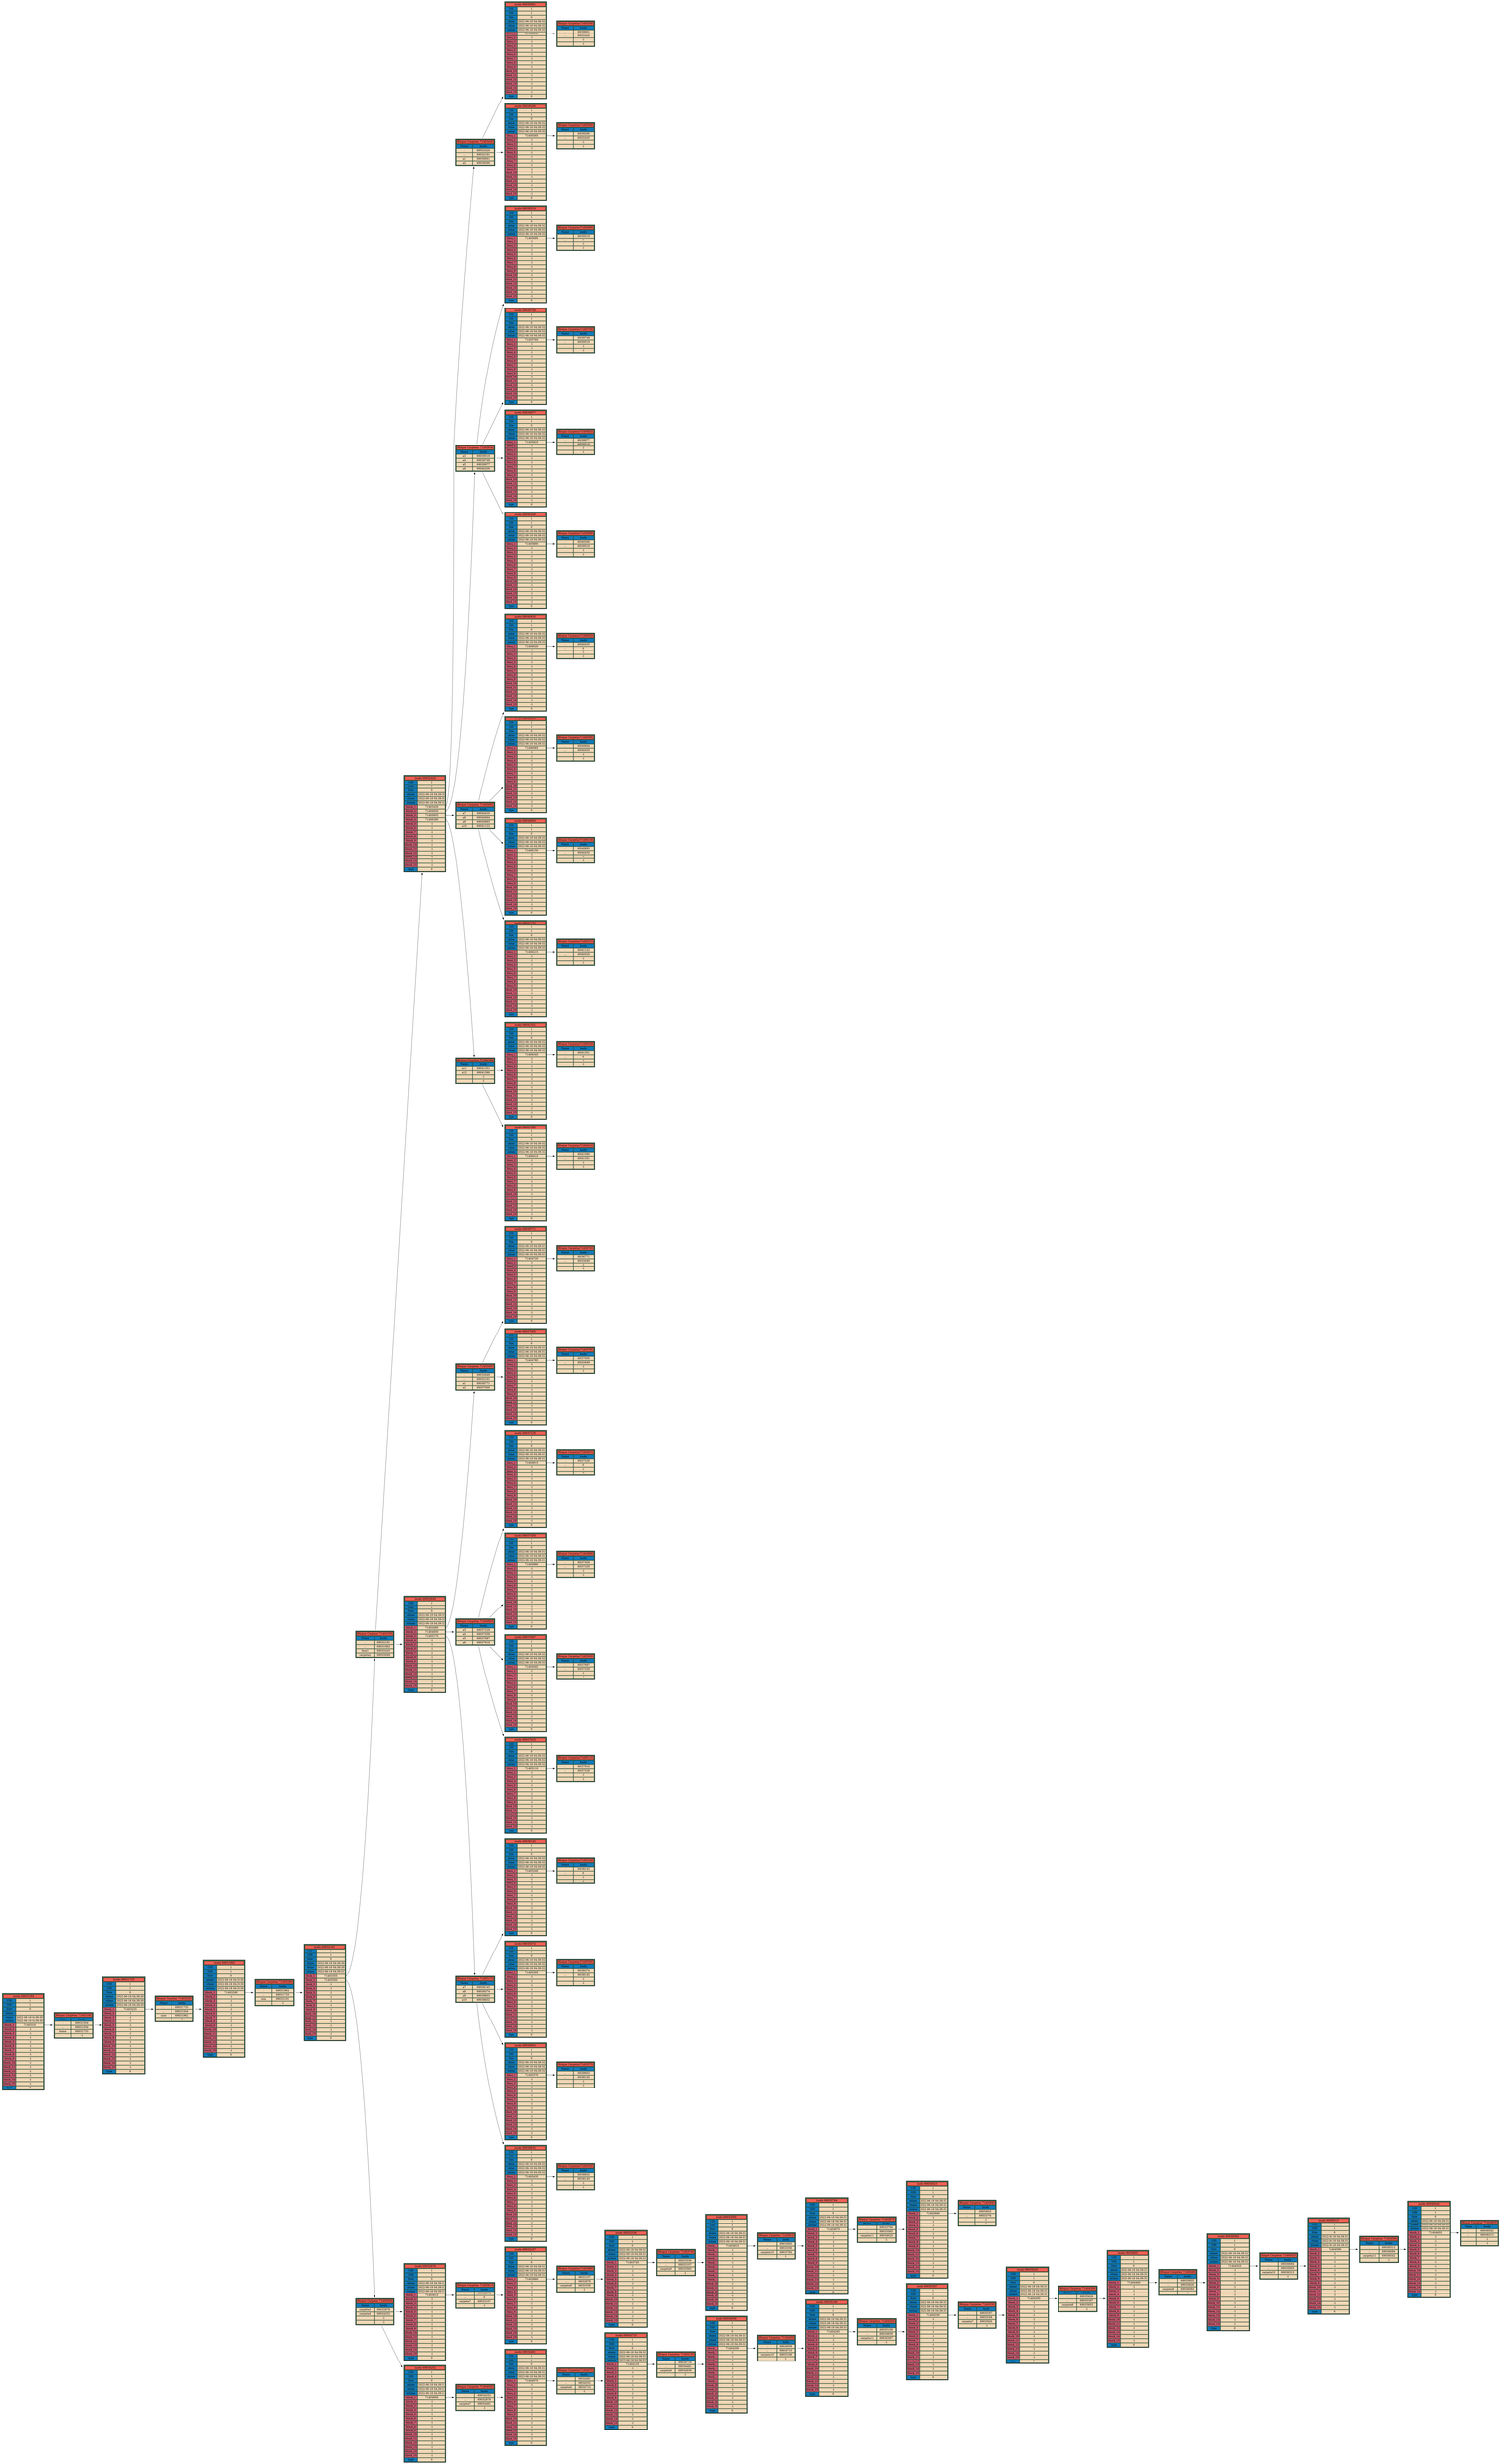 digraph G { 
    rankdir=LR;
    node[shape=none]


inodo69031504[label=<<TABLE border="3" bgcolor="#60D394">
    
    <TR><TD border="2"  bgcolor="#EE6055" gradientangle="315" colspan="2" >inodo 69031504</TD></TR>
      
    <TR>
    <TD border="1"  bgcolor="#127ABB"  gradientangle="315">UID</TD>
    <TD border="1"  bgcolor="#F0D7B6"  gradientangle="315">1</TD>
    </TR>
    
    <TR>
    <TD border="1"  bgcolor="#127ABB"  gradientangle="315">GID</TD>
    <TD border="1"  bgcolor="#F0D7B6"  gradientangle="315">1</TD>
    </TR>
    
    <TR>
    <TD border="1"  bgcolor="#127ABB"   gradientangle="315">Size</TD>
    <TD border="1"  bgcolor="#F0D7B6"  gradientangle="315">0</TD>
    </TR>
    
    <TR>
    <TD border="1"  bgcolor="#127ABB"  gradientangle="315">atime</TD>
    <TD border="1"  bgcolor="#F0D7B6"  gradientangle="315"></TD>
    </TR>
    
    <TR>
    <TD border="1"  bgcolor="#127ABB"   gradientangle="315">ctime</TD>
    <TD border="1"  bgcolor="#F0D7B6"  gradientangle="315">2022-06-18 04:39:30</TD>
    </TR>
    
    <TR>
    <TD border="1"  bgcolor="#127ABB"  gradientangle="315">mtime</TD>
    <TD border="1"  bgcolor="#F0D7B6"  gradientangle="315">2022-06-18 04:39:30</TD>
    </TR>
    
    <TR>
    <TD border="1"  bgcolor="#CC5A71"   gradientangle="315">block_1</TD>
    <TD border="1"  bgcolor="#F0D7B6" PORT="i71403160" gradientangle="315">71403160</TD>
    </TR>

    <TR>
    <TD border="1"  bgcolor="#CC5A71"   gradientangle="315">block_2</TD>
    <TD border="1"  bgcolor="#F0D7B6"  gradientangle="315">-1</TD>
    </TR>

    <TR>
    <TD border="1"  bgcolor="#CC5A71"   gradientangle="315">block_3</TD>
    <TD border="1"  bgcolor="#F0D7B6"  gradientangle="315">-1</TD>
    </TR>

    <TR>
    <TD border="1"  bgcolor="#CC5A71"   gradientangle="315">block_4</TD>
    <TD border="1"  bgcolor="#F0D7B6"  gradientangle="315">-1</TD>
    </TR>

    <TR>
    <TD border="1"  bgcolor="#CC5A71"   gradientangle="315">block_5</TD>
    <TD border="1"  bgcolor="#F0D7B6"  gradientangle="315">-1</TD>
    </TR>

    <TR>
    <TD border="1"  bgcolor="#CC5A71"   gradientangle="315">block_6</TD>
    <TD border="1"  bgcolor="#F0D7B6"  gradientangle="315">-1</TD>
    </TR>

    <TR>
    <TD border="1"  bgcolor="#CC5A71"   gradientangle="315">block_7</TD>
    <TD border="1"  bgcolor="#F0D7B6"  gradientangle="315">-1</TD>
    </TR>

    <TR>
    <TD border="1"  bgcolor="#CC5A71"   gradientangle="315">block_8</TD>
    <TD border="1"  bgcolor="#F0D7B6"  gradientangle="315">-1</TD>
    </TR>

    <TR>
    <TD border="1"  bgcolor="#CC5A71"   gradientangle="315">block_9</TD>
    <TD border="1"  bgcolor="#F0D7B6"  gradientangle="315">-1</TD>
    </TR>

    <TR>
    <TD border="1"  bgcolor="#CC5A71"   gradientangle="315">block_10</TD>
    <TD border="1"  bgcolor="#F0D7B6"  gradientangle="315">-1</TD>
    </TR>

    <TR>
    <TD border="1"  bgcolor="#CC5A71"   gradientangle="315">block_11</TD>
    <TD border="1"  bgcolor="#F0D7B6"  gradientangle="315">-1</TD>
    </TR>

    <TR>
    <TD border="1"  bgcolor="#CC5A71"   gradientangle="315">block_12</TD>
    <TD border="1"  bgcolor="#F0D7B6"  gradientangle="315">-1</TD>
    </TR>

    <TR>
    <TD border="1"  bgcolor="#CC5A71"   gradientangle="315">block_13</TD>
    <TD border="1"  bgcolor="#F0D7B6"  gradientangle="315">-1</TD>
    </TR>

    <TR>
    <TD border="1"  bgcolor="#CC5A71"   gradientangle="315">block_14</TD>
    <TD border="1"  bgcolor="#F0D7B6"  gradientangle="315">-1</TD>
    </TR>

    <TR>
    <TD border="1"  bgcolor="#CC5A71"   gradientangle="315">block_15</TD>
    <TD border="1"  bgcolor="#F0D7B6"  gradientangle="315">-1</TD>
    </TR>

    <TR>
    <TD border="1"  bgcolor="#127ABB"  gradientangle="315">type</TD>
    <TD border="1"  bgcolor="#F0D7B6"  gradientangle="315">0</TD>
    </TR>

    </TABLE>>]


inodo69031733[label=<<TABLE border="3" bgcolor="#60D394">
    
    <TR><TD border="2"  bgcolor="#EE6055" gradientangle="315" colspan="2" >inodo 69031733</TD></TR>
      
    <TR>
    <TD border="1"  bgcolor="#127ABB"  gradientangle="315">UID</TD>
    <TD border="1"  bgcolor="#F0D7B6"  gradientangle="315">1</TD>
    </TR>
    
    <TR>
    <TD border="1"  bgcolor="#127ABB"  gradientangle="315">GID</TD>
    <TD border="1"  bgcolor="#F0D7B6"  gradientangle="315">1</TD>
    </TR>
    
    <TR>
    <TD border="1"  bgcolor="#127ABB"   gradientangle="315">Size</TD>
    <TD border="1"  bgcolor="#F0D7B6"  gradientangle="315">0</TD>
    </TR>
    
    <TR>
    <TD border="1"  bgcolor="#127ABB"  gradientangle="315">atime</TD>
    <TD border="1"  bgcolor="#F0D7B6"  gradientangle="315">2022-06-18 04:39:30</TD>
    </TR>
    
    <TR>
    <TD border="1"  bgcolor="#127ABB"   gradientangle="315">ctime</TD>
    <TD border="1"  bgcolor="#F0D7B6"  gradientangle="315">2022-06-18 04:39:30</TD>
    </TR>
    
    <TR>
    <TD border="1"  bgcolor="#127ABB"  gradientangle="315">mtime</TD>
    <TD border="1"  bgcolor="#F0D7B6"  gradientangle="315">2022-06-18 04:39:30</TD>
    </TR>
    
    <TR>
    <TD border="1"  bgcolor="#CC5A71"   gradientangle="315">block_1</TD>
    <TD border="1"  bgcolor="#F0D7B6" PORT="i71403225" gradientangle="315">71403225</TD>
    </TR>

    <TR>
    <TD border="1"  bgcolor="#CC5A71"   gradientangle="315">block_2</TD>
    <TD border="1"  bgcolor="#F0D7B6"  gradientangle="315">-1</TD>
    </TR>

    <TR>
    <TD border="1"  bgcolor="#CC5A71"   gradientangle="315">block_3</TD>
    <TD border="1"  bgcolor="#F0D7B6"  gradientangle="315">-1</TD>
    </TR>

    <TR>
    <TD border="1"  bgcolor="#CC5A71"   gradientangle="315">block_4</TD>
    <TD border="1"  bgcolor="#F0D7B6"  gradientangle="315">-1</TD>
    </TR>

    <TR>
    <TD border="1"  bgcolor="#CC5A71"   gradientangle="315">block_5</TD>
    <TD border="1"  bgcolor="#F0D7B6"  gradientangle="315">-1</TD>
    </TR>

    <TR>
    <TD border="1"  bgcolor="#CC5A71"   gradientangle="315">block_6</TD>
    <TD border="1"  bgcolor="#F0D7B6"  gradientangle="315">-1</TD>
    </TR>

    <TR>
    <TD border="1"  bgcolor="#CC5A71"   gradientangle="315">block_7</TD>
    <TD border="1"  bgcolor="#F0D7B6"  gradientangle="315">-1</TD>
    </TR>

    <TR>
    <TD border="1"  bgcolor="#CC5A71"   gradientangle="315">block_8</TD>
    <TD border="1"  bgcolor="#F0D7B6"  gradientangle="315">-1</TD>
    </TR>

    <TR>
    <TD border="1"  bgcolor="#CC5A71"   gradientangle="315">block_9</TD>
    <TD border="1"  bgcolor="#F0D7B6"  gradientangle="315">-1</TD>
    </TR>

    <TR>
    <TD border="1"  bgcolor="#CC5A71"   gradientangle="315">block_10</TD>
    <TD border="1"  bgcolor="#F0D7B6"  gradientangle="315">-1</TD>
    </TR>

    <TR>
    <TD border="1"  bgcolor="#CC5A71"   gradientangle="315">block_11</TD>
    <TD border="1"  bgcolor="#F0D7B6"  gradientangle="315">-1</TD>
    </TR>

    <TR>
    <TD border="1"  bgcolor="#CC5A71"   gradientangle="315">block_12</TD>
    <TD border="1"  bgcolor="#F0D7B6"  gradientangle="315">-1</TD>
    </TR>

    <TR>
    <TD border="1"  bgcolor="#CC5A71"   gradientangle="315">block_13</TD>
    <TD border="1"  bgcolor="#F0D7B6"  gradientangle="315">-1</TD>
    </TR>

    <TR>
    <TD border="1"  bgcolor="#CC5A71"   gradientangle="315">block_14</TD>
    <TD border="1"  bgcolor="#F0D7B6"  gradientangle="315">-1</TD>
    </TR>

    <TR>
    <TD border="1"  bgcolor="#CC5A71"   gradientangle="315">block_15</TD>
    <TD border="1"  bgcolor="#F0D7B6"  gradientangle="315">-1</TD>
    </TR>

    <TR>
    <TD border="1"  bgcolor="#127ABB"  gradientangle="315">type</TD>
    <TD border="1"  bgcolor="#F0D7B6"  gradientangle="315">0</TD>
    </TR>

    </TABLE>>]


inodo69031962[label=<<TABLE border="3" bgcolor="#60D394">
    
    <TR><TD border="2"  bgcolor="#EE6055" gradientangle="315" colspan="2" >inodo 69031962</TD></TR>
      
    <TR>
    <TD border="1"  bgcolor="#127ABB"  gradientangle="315">UID</TD>
    <TD border="1"  bgcolor="#F0D7B6"  gradientangle="315">1</TD>
    </TR>
    
    <TR>
    <TD border="1"  bgcolor="#127ABB"  gradientangle="315">GID</TD>
    <TD border="1"  bgcolor="#F0D7B6"  gradientangle="315">1</TD>
    </TR>
    
    <TR>
    <TD border="1"  bgcolor="#127ABB"   gradientangle="315">Size</TD>
    <TD border="1"  bgcolor="#F0D7B6"  gradientangle="315">0</TD>
    </TR>
    
    <TR>
    <TD border="1"  bgcolor="#127ABB"  gradientangle="315">atime</TD>
    <TD border="1"  bgcolor="#F0D7B6"  gradientangle="315">2022-06-18 04:39:30</TD>
    </TR>
    
    <TR>
    <TD border="1"  bgcolor="#127ABB"   gradientangle="315">ctime</TD>
    <TD border="1"  bgcolor="#F0D7B6"  gradientangle="315">2022-06-18 04:39:30</TD>
    </TR>
    
    <TR>
    <TD border="1"  bgcolor="#127ABB"  gradientangle="315">mtime</TD>
    <TD border="1"  bgcolor="#F0D7B6"  gradientangle="315">2022-06-18 04:39:30</TD>
    </TR>
    
    <TR>
    <TD border="1"  bgcolor="#CC5A71"   gradientangle="315">block_1</TD>
    <TD border="1"  bgcolor="#F0D7B6" PORT="i71403290" gradientangle="315">71403290</TD>
    </TR>

    <TR>
    <TD border="1"  bgcolor="#CC5A71"   gradientangle="315">block_2</TD>
    <TD border="1"  bgcolor="#F0D7B6"  gradientangle="315">-1</TD>
    </TR>

    <TR>
    <TD border="1"  bgcolor="#CC5A71"   gradientangle="315">block_3</TD>
    <TD border="1"  bgcolor="#F0D7B6"  gradientangle="315">-1</TD>
    </TR>

    <TR>
    <TD border="1"  bgcolor="#CC5A71"   gradientangle="315">block_4</TD>
    <TD border="1"  bgcolor="#F0D7B6"  gradientangle="315">-1</TD>
    </TR>

    <TR>
    <TD border="1"  bgcolor="#CC5A71"   gradientangle="315">block_5</TD>
    <TD border="1"  bgcolor="#F0D7B6"  gradientangle="315">-1</TD>
    </TR>

    <TR>
    <TD border="1"  bgcolor="#CC5A71"   gradientangle="315">block_6</TD>
    <TD border="1"  bgcolor="#F0D7B6"  gradientangle="315">-1</TD>
    </TR>

    <TR>
    <TD border="1"  bgcolor="#CC5A71"   gradientangle="315">block_7</TD>
    <TD border="1"  bgcolor="#F0D7B6"  gradientangle="315">-1</TD>
    </TR>

    <TR>
    <TD border="1"  bgcolor="#CC5A71"   gradientangle="315">block_8</TD>
    <TD border="1"  bgcolor="#F0D7B6"  gradientangle="315">-1</TD>
    </TR>

    <TR>
    <TD border="1"  bgcolor="#CC5A71"   gradientangle="315">block_9</TD>
    <TD border="1"  bgcolor="#F0D7B6"  gradientangle="315">-1</TD>
    </TR>

    <TR>
    <TD border="1"  bgcolor="#CC5A71"   gradientangle="315">block_10</TD>
    <TD border="1"  bgcolor="#F0D7B6"  gradientangle="315">-1</TD>
    </TR>

    <TR>
    <TD border="1"  bgcolor="#CC5A71"   gradientangle="315">block_11</TD>
    <TD border="1"  bgcolor="#F0D7B6"  gradientangle="315">-1</TD>
    </TR>

    <TR>
    <TD border="1"  bgcolor="#CC5A71"   gradientangle="315">block_12</TD>
    <TD border="1"  bgcolor="#F0D7B6"  gradientangle="315">-1</TD>
    </TR>

    <TR>
    <TD border="1"  bgcolor="#CC5A71"   gradientangle="315">block_13</TD>
    <TD border="1"  bgcolor="#F0D7B6"  gradientangle="315">-1</TD>
    </TR>

    <TR>
    <TD border="1"  bgcolor="#CC5A71"   gradientangle="315">block_14</TD>
    <TD border="1"  bgcolor="#F0D7B6"  gradientangle="315">-1</TD>
    </TR>

    <TR>
    <TD border="1"  bgcolor="#CC5A71"   gradientangle="315">block_15</TD>
    <TD border="1"  bgcolor="#F0D7B6"  gradientangle="315">-1</TD>
    </TR>

    <TR>
    <TD border="1"  bgcolor="#127ABB"  gradientangle="315">type</TD>
    <TD border="1"  bgcolor="#F0D7B6"  gradientangle="315">0</TD>
    </TR>

    </TABLE>>]


inodo69032191[label=<<TABLE border="3" bgcolor="#60D394">
    
    <TR><TD border="2"  bgcolor="#EE6055" gradientangle="315" colspan="2" >inodo 69032191</TD></TR>
      
    <TR>
    <TD border="1"  bgcolor="#127ABB"  gradientangle="315">UID</TD>
    <TD border="1"  bgcolor="#F0D7B6"  gradientangle="315">1</TD>
    </TR>
    
    <TR>
    <TD border="1"  bgcolor="#127ABB"  gradientangle="315">GID</TD>
    <TD border="1"  bgcolor="#F0D7B6"  gradientangle="315">1</TD>
    </TR>
    
    <TR>
    <TD border="1"  bgcolor="#127ABB"   gradientangle="315">Size</TD>
    <TD border="1"  bgcolor="#F0D7B6"  gradientangle="315">0</TD>
    </TR>
    
    <TR>
    <TD border="1"  bgcolor="#127ABB"  gradientangle="315">atime</TD>
    <TD border="1"  bgcolor="#F0D7B6"  gradientangle="315">2022-06-18 04:39:30</TD>
    </TR>
    
    <TR>
    <TD border="1"  bgcolor="#127ABB"   gradientangle="315">ctime</TD>
    <TD border="1"  bgcolor="#F0D7B6"  gradientangle="315">2022-06-18 04:39:30</TD>
    </TR>
    
    <TR>
    <TD border="1"  bgcolor="#127ABB"  gradientangle="315">mtime</TD>
    <TD border="1"  bgcolor="#F0D7B6"  gradientangle="315">2022-06-18 04:39:31</TD>
    </TR>
    
    <TR>
    <TD border="1"  bgcolor="#CC5A71"   gradientangle="315">block_1</TD>
    <TD border="1"  bgcolor="#F0D7B6" PORT="i71403355" gradientangle="315">71403355</TD>
    </TR>

    <TR>
    <TD border="1"  bgcolor="#CC5A71"   gradientangle="315">block_2</TD>
    <TD border="1"  bgcolor="#F0D7B6" PORT="i71403550" gradientangle="315">71403550</TD>
    </TR>

    <TR>
    <TD border="1"  bgcolor="#CC5A71"   gradientangle="315">block_3</TD>
    <TD border="1"  bgcolor="#F0D7B6"  gradientangle="315">-1</TD>
    </TR>

    <TR>
    <TD border="1"  bgcolor="#CC5A71"   gradientangle="315">block_4</TD>
    <TD border="1"  bgcolor="#F0D7B6"  gradientangle="315">-1</TD>
    </TR>

    <TR>
    <TD border="1"  bgcolor="#CC5A71"   gradientangle="315">block_5</TD>
    <TD border="1"  bgcolor="#F0D7B6"  gradientangle="315">-1</TD>
    </TR>

    <TR>
    <TD border="1"  bgcolor="#CC5A71"   gradientangle="315">block_6</TD>
    <TD border="1"  bgcolor="#F0D7B6"  gradientangle="315">-1</TD>
    </TR>

    <TR>
    <TD border="1"  bgcolor="#CC5A71"   gradientangle="315">block_7</TD>
    <TD border="1"  bgcolor="#F0D7B6"  gradientangle="315">-1</TD>
    </TR>

    <TR>
    <TD border="1"  bgcolor="#CC5A71"   gradientangle="315">block_8</TD>
    <TD border="1"  bgcolor="#F0D7B6"  gradientangle="315">-1</TD>
    </TR>

    <TR>
    <TD border="1"  bgcolor="#CC5A71"   gradientangle="315">block_9</TD>
    <TD border="1"  bgcolor="#F0D7B6"  gradientangle="315">-1</TD>
    </TR>

    <TR>
    <TD border="1"  bgcolor="#CC5A71"   gradientangle="315">block_10</TD>
    <TD border="1"  bgcolor="#F0D7B6"  gradientangle="315">-1</TD>
    </TR>

    <TR>
    <TD border="1"  bgcolor="#CC5A71"   gradientangle="315">block_11</TD>
    <TD border="1"  bgcolor="#F0D7B6"  gradientangle="315">-1</TD>
    </TR>

    <TR>
    <TD border="1"  bgcolor="#CC5A71"   gradientangle="315">block_12</TD>
    <TD border="1"  bgcolor="#F0D7B6"  gradientangle="315">-1</TD>
    </TR>

    <TR>
    <TD border="1"  bgcolor="#CC5A71"   gradientangle="315">block_13</TD>
    <TD border="1"  bgcolor="#F0D7B6"  gradientangle="315">-1</TD>
    </TR>

    <TR>
    <TD border="1"  bgcolor="#CC5A71"   gradientangle="315">block_14</TD>
    <TD border="1"  bgcolor="#F0D7B6"  gradientangle="315">-1</TD>
    </TR>

    <TR>
    <TD border="1"  bgcolor="#CC5A71"   gradientangle="315">block_15</TD>
    <TD border="1"  bgcolor="#F0D7B6"  gradientangle="315">-1</TD>
    </TR>

    <TR>
    <TD border="1"  bgcolor="#127ABB"  gradientangle="315">type</TD>
    <TD border="1"  bgcolor="#F0D7B6"  gradientangle="315">0</TD>
    </TR>

    </TABLE>>]


inodo69032420[label=<<TABLE border="3" bgcolor="#60D394">
    
    <TR><TD border="2"  bgcolor="#EE6055" gradientangle="315" colspan="2" >inodo 69032420</TD></TR>
      
    <TR>
    <TD border="1"  bgcolor="#127ABB"  gradientangle="315">UID</TD>
    <TD border="1"  bgcolor="#F0D7B6"  gradientangle="315">1</TD>
    </TR>
    
    <TR>
    <TD border="1"  bgcolor="#127ABB"  gradientangle="315">GID</TD>
    <TD border="1"  bgcolor="#F0D7B6"  gradientangle="315">1</TD>
    </TR>
    
    <TR>
    <TD border="1"  bgcolor="#127ABB"   gradientangle="315">Size</TD>
    <TD border="1"  bgcolor="#F0D7B6"  gradientangle="315">0</TD>
    </TR>
    
    <TR>
    <TD border="1"  bgcolor="#127ABB"  gradientangle="315">atime</TD>
    <TD border="1"  bgcolor="#F0D7B6"  gradientangle="315">2022-06-18 04:39:30</TD>
    </TR>
    
    <TR>
    <TD border="1"  bgcolor="#127ABB"   gradientangle="315">ctime</TD>
    <TD border="1"  bgcolor="#F0D7B6"  gradientangle="315">2022-06-18 04:39:30</TD>
    </TR>
    
    <TR>
    <TD border="1"  bgcolor="#127ABB"  gradientangle="315">mtime</TD>
    <TD border="1"  bgcolor="#F0D7B6"  gradientangle="315">2022-06-18 04:39:32</TD>
    </TR>
    
    <TR>
    <TD border="1"  bgcolor="#CC5A71"   gradientangle="315">block_1</TD>
    <TD border="1"  bgcolor="#F0D7B6" PORT="i71403420" gradientangle="315">71403420</TD>
    </TR>

    <TR>
    <TD border="1"  bgcolor="#CC5A71"   gradientangle="315">block_2</TD>
    <TD border="1"  bgcolor="#F0D7B6" PORT="i71405630" gradientangle="315">71405630</TD>
    </TR>

    <TR>
    <TD border="1"  bgcolor="#CC5A71"   gradientangle="315">block_3</TD>
    <TD border="1"  bgcolor="#F0D7B6" PORT="i71405955" gradientangle="315">71405955</TD>
    </TR>

    <TR>
    <TD border="1"  bgcolor="#CC5A71"   gradientangle="315">block_4</TD>
    <TD border="1"  bgcolor="#F0D7B6" PORT="i71406280" gradientangle="315">71406280</TD>
    </TR>

    <TR>
    <TD border="1"  bgcolor="#CC5A71"   gradientangle="315">block_5</TD>
    <TD border="1"  bgcolor="#F0D7B6"  gradientangle="315">-1</TD>
    </TR>

    <TR>
    <TD border="1"  bgcolor="#CC5A71"   gradientangle="315">block_6</TD>
    <TD border="1"  bgcolor="#F0D7B6"  gradientangle="315">-1</TD>
    </TR>

    <TR>
    <TD border="1"  bgcolor="#CC5A71"   gradientangle="315">block_7</TD>
    <TD border="1"  bgcolor="#F0D7B6"  gradientangle="315">-1</TD>
    </TR>

    <TR>
    <TD border="1"  bgcolor="#CC5A71"   gradientangle="315">block_8</TD>
    <TD border="1"  bgcolor="#F0D7B6"  gradientangle="315">-1</TD>
    </TR>

    <TR>
    <TD border="1"  bgcolor="#CC5A71"   gradientangle="315">block_9</TD>
    <TD border="1"  bgcolor="#F0D7B6"  gradientangle="315">-1</TD>
    </TR>

    <TR>
    <TD border="1"  bgcolor="#CC5A71"   gradientangle="315">block_10</TD>
    <TD border="1"  bgcolor="#F0D7B6"  gradientangle="315">-1</TD>
    </TR>

    <TR>
    <TD border="1"  bgcolor="#CC5A71"   gradientangle="315">block_11</TD>
    <TD border="1"  bgcolor="#F0D7B6"  gradientangle="315">-1</TD>
    </TR>

    <TR>
    <TD border="1"  bgcolor="#CC5A71"   gradientangle="315">block_12</TD>
    <TD border="1"  bgcolor="#F0D7B6"  gradientangle="315">-1</TD>
    </TR>

    <TR>
    <TD border="1"  bgcolor="#CC5A71"   gradientangle="315">block_13</TD>
    <TD border="1"  bgcolor="#F0D7B6"  gradientangle="315">-1</TD>
    </TR>

    <TR>
    <TD border="1"  bgcolor="#CC5A71"   gradientangle="315">block_14</TD>
    <TD border="1"  bgcolor="#F0D7B6"  gradientangle="315">-1</TD>
    </TR>

    <TR>
    <TD border="1"  bgcolor="#CC5A71"   gradientangle="315">block_15</TD>
    <TD border="1"  bgcolor="#F0D7B6"  gradientangle="315">-1</TD>
    </TR>

    <TR>
    <TD border="1"  bgcolor="#127ABB"  gradientangle="315">type</TD>
    <TD border="1"  bgcolor="#F0D7B6"  gradientangle="315">0</TD>
    </TR>

    </TABLE>>]


inodo69032649[label=<<TABLE border="3" bgcolor="#60D394">
    
    <TR><TD border="2"  bgcolor="#EE6055" gradientangle="315" colspan="2" >inodo 69032649</TD></TR>
      
    <TR>
    <TD border="1"  bgcolor="#127ABB"  gradientangle="315">UID</TD>
    <TD border="1"  bgcolor="#F0D7B6"  gradientangle="315">1</TD>
    </TR>
    
    <TR>
    <TD border="1"  bgcolor="#127ABB"  gradientangle="315">GID</TD>
    <TD border="1"  bgcolor="#F0D7B6"  gradientangle="315">1</TD>
    </TR>
    
    <TR>
    <TD border="1"  bgcolor="#127ABB"   gradientangle="315">Size</TD>
    <TD border="1"  bgcolor="#F0D7B6"  gradientangle="315">0</TD>
    </TR>
    
    <TR>
    <TD border="1"  bgcolor="#127ABB"  gradientangle="315">atime</TD>
    <TD border="1"  bgcolor="#F0D7B6"  gradientangle="315">2022-06-18 04:39:30</TD>
    </TR>
    
    <TR>
    <TD border="1"  bgcolor="#127ABB"   gradientangle="315">ctime</TD>
    <TD border="1"  bgcolor="#F0D7B6"  gradientangle="315">2022-06-18 04:39:30</TD>
    </TR>
    
    <TR>
    <TD border="1"  bgcolor="#127ABB"  gradientangle="315">mtime</TD>
    <TD border="1"  bgcolor="#F0D7B6"  gradientangle="315">2022-06-18 04:39:32</TD>
    </TR>
    
    <TR>
    <TD border="1"  bgcolor="#CC5A71"   gradientangle="315">block_1</TD>
    <TD border="1"  bgcolor="#F0D7B6" PORT="i71403485" gradientangle="315">71403485</TD>
    </TR>

    <TR>
    <TD border="1"  bgcolor="#CC5A71"   gradientangle="315">block_2</TD>
    <TD border="1"  bgcolor="#F0D7B6" PORT="i71404850" gradientangle="315">71404850</TD>
    </TR>

    <TR>
    <TD border="1"  bgcolor="#CC5A71"   gradientangle="315">block_3</TD>
    <TD border="1"  bgcolor="#F0D7B6" PORT="i71405175" gradientangle="315">71405175</TD>
    </TR>

    <TR>
    <TD border="1"  bgcolor="#CC5A71"   gradientangle="315">block_4</TD>
    <TD border="1"  bgcolor="#F0D7B6"  gradientangle="315">-1</TD>
    </TR>

    <TR>
    <TD border="1"  bgcolor="#CC5A71"   gradientangle="315">block_5</TD>
    <TD border="1"  bgcolor="#F0D7B6"  gradientangle="315">-1</TD>
    </TR>

    <TR>
    <TD border="1"  bgcolor="#CC5A71"   gradientangle="315">block_6</TD>
    <TD border="1"  bgcolor="#F0D7B6"  gradientangle="315">-1</TD>
    </TR>

    <TR>
    <TD border="1"  bgcolor="#CC5A71"   gradientangle="315">block_7</TD>
    <TD border="1"  bgcolor="#F0D7B6"  gradientangle="315">-1</TD>
    </TR>

    <TR>
    <TD border="1"  bgcolor="#CC5A71"   gradientangle="315">block_8</TD>
    <TD border="1"  bgcolor="#F0D7B6"  gradientangle="315">-1</TD>
    </TR>

    <TR>
    <TD border="1"  bgcolor="#CC5A71"   gradientangle="315">block_9</TD>
    <TD border="1"  bgcolor="#F0D7B6"  gradientangle="315">-1</TD>
    </TR>

    <TR>
    <TD border="1"  bgcolor="#CC5A71"   gradientangle="315">block_10</TD>
    <TD border="1"  bgcolor="#F0D7B6"  gradientangle="315">-1</TD>
    </TR>

    <TR>
    <TD border="1"  bgcolor="#CC5A71"   gradientangle="315">block_11</TD>
    <TD border="1"  bgcolor="#F0D7B6"  gradientangle="315">-1</TD>
    </TR>

    <TR>
    <TD border="1"  bgcolor="#CC5A71"   gradientangle="315">block_12</TD>
    <TD border="1"  bgcolor="#F0D7B6"  gradientangle="315">-1</TD>
    </TR>

    <TR>
    <TD border="1"  bgcolor="#CC5A71"   gradientangle="315">block_13</TD>
    <TD border="1"  bgcolor="#F0D7B6"  gradientangle="315">-1</TD>
    </TR>

    <TR>
    <TD border="1"  bgcolor="#CC5A71"   gradientangle="315">block_14</TD>
    <TD border="1"  bgcolor="#F0D7B6"  gradientangle="315">-1</TD>
    </TR>

    <TR>
    <TD border="1"  bgcolor="#CC5A71"   gradientangle="315">block_15</TD>
    <TD border="1"  bgcolor="#F0D7B6"  gradientangle="315">-1</TD>
    </TR>

    <TR>
    <TD border="1"  bgcolor="#127ABB"  gradientangle="315">type</TD>
    <TD border="1"  bgcolor="#F0D7B6"  gradientangle="315">0</TD>
    </TR>

    </TABLE>>]


inodo69032878[label=<<TABLE border="3" bgcolor="#60D394">
    
    <TR><TD border="2"  bgcolor="#EE6055" gradientangle="315" colspan="2" >inodo 69032878</TD></TR>
      
    <TR>
    <TD border="1"  bgcolor="#127ABB"  gradientangle="315">UID</TD>
    <TD border="1"  bgcolor="#F0D7B6"  gradientangle="315">1</TD>
    </TR>
    
    <TR>
    <TD border="1"  bgcolor="#127ABB"  gradientangle="315">GID</TD>
    <TD border="1"  bgcolor="#F0D7B6"  gradientangle="315">1</TD>
    </TR>
    
    <TR>
    <TD border="1"  bgcolor="#127ABB"   gradientangle="315">Size</TD>
    <TD border="1"  bgcolor="#F0D7B6"  gradientangle="315">0</TD>
    </TR>
    
    <TR>
    <TD border="1"  bgcolor="#127ABB"  gradientangle="315">atime</TD>
    <TD border="1"  bgcolor="#F0D7B6"  gradientangle="315">2022-06-18 04:39:31</TD>
    </TR>
    
    <TR>
    <TD border="1"  bgcolor="#127ABB"   gradientangle="315">ctime</TD>
    <TD border="1"  bgcolor="#F0D7B6"  gradientangle="315">2022-06-18 04:39:31</TD>
    </TR>
    
    <TR>
    <TD border="1"  bgcolor="#127ABB"  gradientangle="315">mtime</TD>
    <TD border="1"  bgcolor="#F0D7B6"  gradientangle="315">2022-06-18 04:39:31</TD>
    </TR>
    
    <TR>
    <TD border="1"  bgcolor="#CC5A71"   gradientangle="315">block_1</TD>
    <TD border="1"  bgcolor="#F0D7B6" PORT="i71403615" gradientangle="315">71403615</TD>
    </TR>

    <TR>
    <TD border="1"  bgcolor="#CC5A71"   gradientangle="315">block_2</TD>
    <TD border="1"  bgcolor="#F0D7B6"  gradientangle="315">-1</TD>
    </TR>

    <TR>
    <TD border="1"  bgcolor="#CC5A71"   gradientangle="315">block_3</TD>
    <TD border="1"  bgcolor="#F0D7B6"  gradientangle="315">-1</TD>
    </TR>

    <TR>
    <TD border="1"  bgcolor="#CC5A71"   gradientangle="315">block_4</TD>
    <TD border="1"  bgcolor="#F0D7B6"  gradientangle="315">-1</TD>
    </TR>

    <TR>
    <TD border="1"  bgcolor="#CC5A71"   gradientangle="315">block_5</TD>
    <TD border="1"  bgcolor="#F0D7B6"  gradientangle="315">-1</TD>
    </TR>

    <TR>
    <TD border="1"  bgcolor="#CC5A71"   gradientangle="315">block_6</TD>
    <TD border="1"  bgcolor="#F0D7B6"  gradientangle="315">-1</TD>
    </TR>

    <TR>
    <TD border="1"  bgcolor="#CC5A71"   gradientangle="315">block_7</TD>
    <TD border="1"  bgcolor="#F0D7B6"  gradientangle="315">-1</TD>
    </TR>

    <TR>
    <TD border="1"  bgcolor="#CC5A71"   gradientangle="315">block_8</TD>
    <TD border="1"  bgcolor="#F0D7B6"  gradientangle="315">-1</TD>
    </TR>

    <TR>
    <TD border="1"  bgcolor="#CC5A71"   gradientangle="315">block_9</TD>
    <TD border="1"  bgcolor="#F0D7B6"  gradientangle="315">-1</TD>
    </TR>

    <TR>
    <TD border="1"  bgcolor="#CC5A71"   gradientangle="315">block_10</TD>
    <TD border="1"  bgcolor="#F0D7B6"  gradientangle="315">-1</TD>
    </TR>

    <TR>
    <TD border="1"  bgcolor="#CC5A71"   gradientangle="315">block_11</TD>
    <TD border="1"  bgcolor="#F0D7B6"  gradientangle="315">-1</TD>
    </TR>

    <TR>
    <TD border="1"  bgcolor="#CC5A71"   gradientangle="315">block_12</TD>
    <TD border="1"  bgcolor="#F0D7B6"  gradientangle="315">-1</TD>
    </TR>

    <TR>
    <TD border="1"  bgcolor="#CC5A71"   gradientangle="315">block_13</TD>
    <TD border="1"  bgcolor="#F0D7B6"  gradientangle="315">-1</TD>
    </TR>

    <TR>
    <TD border="1"  bgcolor="#CC5A71"   gradientangle="315">block_14</TD>
    <TD border="1"  bgcolor="#F0D7B6"  gradientangle="315">-1</TD>
    </TR>

    <TR>
    <TD border="1"  bgcolor="#CC5A71"   gradientangle="315">block_15</TD>
    <TD border="1"  bgcolor="#F0D7B6"  gradientangle="315">-1</TD>
    </TR>

    <TR>
    <TD border="1"  bgcolor="#127ABB"  gradientangle="315">type</TD>
    <TD border="1"  bgcolor="#F0D7B6"  gradientangle="315">0</TD>
    </TR>

    </TABLE>>]


inodo69033107[label=<<TABLE border="3" bgcolor="#60D394">
    
    <TR><TD border="2"  bgcolor="#EE6055" gradientangle="315" colspan="2" >inodo 69033107</TD></TR>
      
    <TR>
    <TD border="1"  bgcolor="#127ABB"  gradientangle="315">UID</TD>
    <TD border="1"  bgcolor="#F0D7B6"  gradientangle="315">1</TD>
    </TR>
    
    <TR>
    <TD border="1"  bgcolor="#127ABB"  gradientangle="315">GID</TD>
    <TD border="1"  bgcolor="#F0D7B6"  gradientangle="315">1</TD>
    </TR>
    
    <TR>
    <TD border="1"  bgcolor="#127ABB"   gradientangle="315">Size</TD>
    <TD border="1"  bgcolor="#F0D7B6"  gradientangle="315">0</TD>
    </TR>
    
    <TR>
    <TD border="1"  bgcolor="#127ABB"  gradientangle="315">atime</TD>
    <TD border="1"  bgcolor="#F0D7B6"  gradientangle="315">2022-06-18 04:39:31</TD>
    </TR>
    
    <TR>
    <TD border="1"  bgcolor="#127ABB"   gradientangle="315">ctime</TD>
    <TD border="1"  bgcolor="#F0D7B6"  gradientangle="315">2022-06-18 04:39:31</TD>
    </TR>
    
    <TR>
    <TD border="1"  bgcolor="#127ABB"  gradientangle="315">mtime</TD>
    <TD border="1"  bgcolor="#F0D7B6"  gradientangle="315">2022-06-18 04:39:31</TD>
    </TR>
    
    <TR>
    <TD border="1"  bgcolor="#CC5A71"   gradientangle="315">block_1</TD>
    <TD border="1"  bgcolor="#F0D7B6" PORT="i71403680" gradientangle="315">71403680</TD>
    </TR>

    <TR>
    <TD border="1"  bgcolor="#CC5A71"   gradientangle="315">block_2</TD>
    <TD border="1"  bgcolor="#F0D7B6"  gradientangle="315">-1</TD>
    </TR>

    <TR>
    <TD border="1"  bgcolor="#CC5A71"   gradientangle="315">block_3</TD>
    <TD border="1"  bgcolor="#F0D7B6"  gradientangle="315">-1</TD>
    </TR>

    <TR>
    <TD border="1"  bgcolor="#CC5A71"   gradientangle="315">block_4</TD>
    <TD border="1"  bgcolor="#F0D7B6"  gradientangle="315">-1</TD>
    </TR>

    <TR>
    <TD border="1"  bgcolor="#CC5A71"   gradientangle="315">block_5</TD>
    <TD border="1"  bgcolor="#F0D7B6"  gradientangle="315">-1</TD>
    </TR>

    <TR>
    <TD border="1"  bgcolor="#CC5A71"   gradientangle="315">block_6</TD>
    <TD border="1"  bgcolor="#F0D7B6"  gradientangle="315">-1</TD>
    </TR>

    <TR>
    <TD border="1"  bgcolor="#CC5A71"   gradientangle="315">block_7</TD>
    <TD border="1"  bgcolor="#F0D7B6"  gradientangle="315">-1</TD>
    </TR>

    <TR>
    <TD border="1"  bgcolor="#CC5A71"   gradientangle="315">block_8</TD>
    <TD border="1"  bgcolor="#F0D7B6"  gradientangle="315">-1</TD>
    </TR>

    <TR>
    <TD border="1"  bgcolor="#CC5A71"   gradientangle="315">block_9</TD>
    <TD border="1"  bgcolor="#F0D7B6"  gradientangle="315">-1</TD>
    </TR>

    <TR>
    <TD border="1"  bgcolor="#CC5A71"   gradientangle="315">block_10</TD>
    <TD border="1"  bgcolor="#F0D7B6"  gradientangle="315">-1</TD>
    </TR>

    <TR>
    <TD border="1"  bgcolor="#CC5A71"   gradientangle="315">block_11</TD>
    <TD border="1"  bgcolor="#F0D7B6"  gradientangle="315">-1</TD>
    </TR>

    <TR>
    <TD border="1"  bgcolor="#CC5A71"   gradientangle="315">block_12</TD>
    <TD border="1"  bgcolor="#F0D7B6"  gradientangle="315">-1</TD>
    </TR>

    <TR>
    <TD border="1"  bgcolor="#CC5A71"   gradientangle="315">block_13</TD>
    <TD border="1"  bgcolor="#F0D7B6"  gradientangle="315">-1</TD>
    </TR>

    <TR>
    <TD border="1"  bgcolor="#CC5A71"   gradientangle="315">block_14</TD>
    <TD border="1"  bgcolor="#F0D7B6"  gradientangle="315">-1</TD>
    </TR>

    <TR>
    <TD border="1"  bgcolor="#CC5A71"   gradientangle="315">block_15</TD>
    <TD border="1"  bgcolor="#F0D7B6"  gradientangle="315">-1</TD>
    </TR>

    <TR>
    <TD border="1"  bgcolor="#127ABB"  gradientangle="315">type</TD>
    <TD border="1"  bgcolor="#F0D7B6"  gradientangle="315">0</TD>
    </TR>

    </TABLE>>]


inodo69033336[label=<<TABLE border="3" bgcolor="#60D394">
    
    <TR><TD border="2"  bgcolor="#EE6055" gradientangle="315" colspan="2" >inodo 69033336</TD></TR>
      
    <TR>
    <TD border="1"  bgcolor="#127ABB"  gradientangle="315">UID</TD>
    <TD border="1"  bgcolor="#F0D7B6"  gradientangle="315">1</TD>
    </TR>
    
    <TR>
    <TD border="1"  bgcolor="#127ABB"  gradientangle="315">GID</TD>
    <TD border="1"  bgcolor="#F0D7B6"  gradientangle="315">1</TD>
    </TR>
    
    <TR>
    <TD border="1"  bgcolor="#127ABB"   gradientangle="315">Size</TD>
    <TD border="1"  bgcolor="#F0D7B6"  gradientangle="315">0</TD>
    </TR>
    
    <TR>
    <TD border="1"  bgcolor="#127ABB"  gradientangle="315">atime</TD>
    <TD border="1"  bgcolor="#F0D7B6"  gradientangle="315">2022-06-18 04:39:31</TD>
    </TR>
    
    <TR>
    <TD border="1"  bgcolor="#127ABB"   gradientangle="315">ctime</TD>
    <TD border="1"  bgcolor="#F0D7B6"  gradientangle="315">2022-06-18 04:39:31</TD>
    </TR>
    
    <TR>
    <TD border="1"  bgcolor="#127ABB"  gradientangle="315">mtime</TD>
    <TD border="1"  bgcolor="#F0D7B6"  gradientangle="315">2022-06-18 04:39:31</TD>
    </TR>
    
    <TR>
    <TD border="1"  bgcolor="#CC5A71"   gradientangle="315">block_1</TD>
    <TD border="1"  bgcolor="#F0D7B6" PORT="i71403745" gradientangle="315">71403745</TD>
    </TR>

    <TR>
    <TD border="1"  bgcolor="#CC5A71"   gradientangle="315">block_2</TD>
    <TD border="1"  bgcolor="#F0D7B6"  gradientangle="315">-1</TD>
    </TR>

    <TR>
    <TD border="1"  bgcolor="#CC5A71"   gradientangle="315">block_3</TD>
    <TD border="1"  bgcolor="#F0D7B6"  gradientangle="315">-1</TD>
    </TR>

    <TR>
    <TD border="1"  bgcolor="#CC5A71"   gradientangle="315">block_4</TD>
    <TD border="1"  bgcolor="#F0D7B6"  gradientangle="315">-1</TD>
    </TR>

    <TR>
    <TD border="1"  bgcolor="#CC5A71"   gradientangle="315">block_5</TD>
    <TD border="1"  bgcolor="#F0D7B6"  gradientangle="315">-1</TD>
    </TR>

    <TR>
    <TD border="1"  bgcolor="#CC5A71"   gradientangle="315">block_6</TD>
    <TD border="1"  bgcolor="#F0D7B6"  gradientangle="315">-1</TD>
    </TR>

    <TR>
    <TD border="1"  bgcolor="#CC5A71"   gradientangle="315">block_7</TD>
    <TD border="1"  bgcolor="#F0D7B6"  gradientangle="315">-1</TD>
    </TR>

    <TR>
    <TD border="1"  bgcolor="#CC5A71"   gradientangle="315">block_8</TD>
    <TD border="1"  bgcolor="#F0D7B6"  gradientangle="315">-1</TD>
    </TR>

    <TR>
    <TD border="1"  bgcolor="#CC5A71"   gradientangle="315">block_9</TD>
    <TD border="1"  bgcolor="#F0D7B6"  gradientangle="315">-1</TD>
    </TR>

    <TR>
    <TD border="1"  bgcolor="#CC5A71"   gradientangle="315">block_10</TD>
    <TD border="1"  bgcolor="#F0D7B6"  gradientangle="315">-1</TD>
    </TR>

    <TR>
    <TD border="1"  bgcolor="#CC5A71"   gradientangle="315">block_11</TD>
    <TD border="1"  bgcolor="#F0D7B6"  gradientangle="315">-1</TD>
    </TR>

    <TR>
    <TD border="1"  bgcolor="#CC5A71"   gradientangle="315">block_12</TD>
    <TD border="1"  bgcolor="#F0D7B6"  gradientangle="315">-1</TD>
    </TR>

    <TR>
    <TD border="1"  bgcolor="#CC5A71"   gradientangle="315">block_13</TD>
    <TD border="1"  bgcolor="#F0D7B6"  gradientangle="315">-1</TD>
    </TR>

    <TR>
    <TD border="1"  bgcolor="#CC5A71"   gradientangle="315">block_14</TD>
    <TD border="1"  bgcolor="#F0D7B6"  gradientangle="315">-1</TD>
    </TR>

    <TR>
    <TD border="1"  bgcolor="#CC5A71"   gradientangle="315">block_15</TD>
    <TD border="1"  bgcolor="#F0D7B6"  gradientangle="315">-1</TD>
    </TR>

    <TR>
    <TD border="1"  bgcolor="#127ABB"  gradientangle="315">type</TD>
    <TD border="1"  bgcolor="#F0D7B6"  gradientangle="315">0</TD>
    </TR>

    </TABLE>>]


inodo69033565[label=<<TABLE border="3" bgcolor="#60D394">
    
    <TR><TD border="2"  bgcolor="#EE6055" gradientangle="315" colspan="2" >inodo 69033565</TD></TR>
      
    <TR>
    <TD border="1"  bgcolor="#127ABB"  gradientangle="315">UID</TD>
    <TD border="1"  bgcolor="#F0D7B6"  gradientangle="315">1</TD>
    </TR>
    
    <TR>
    <TD border="1"  bgcolor="#127ABB"  gradientangle="315">GID</TD>
    <TD border="1"  bgcolor="#F0D7B6"  gradientangle="315">1</TD>
    </TR>
    
    <TR>
    <TD border="1"  bgcolor="#127ABB"   gradientangle="315">Size</TD>
    <TD border="1"  bgcolor="#F0D7B6"  gradientangle="315">0</TD>
    </TR>
    
    <TR>
    <TD border="1"  bgcolor="#127ABB"  gradientangle="315">atime</TD>
    <TD border="1"  bgcolor="#F0D7B6"  gradientangle="315">2022-06-18 04:39:31</TD>
    </TR>
    
    <TR>
    <TD border="1"  bgcolor="#127ABB"   gradientangle="315">ctime</TD>
    <TD border="1"  bgcolor="#F0D7B6"  gradientangle="315">2022-06-18 04:39:31</TD>
    </TR>
    
    <TR>
    <TD border="1"  bgcolor="#127ABB"  gradientangle="315">mtime</TD>
    <TD border="1"  bgcolor="#F0D7B6"  gradientangle="315">2022-06-18 04:39:31</TD>
    </TR>
    
    <TR>
    <TD border="1"  bgcolor="#CC5A71"   gradientangle="315">block_1</TD>
    <TD border="1"  bgcolor="#F0D7B6" PORT="i71403810" gradientangle="315">71403810</TD>
    </TR>

    <TR>
    <TD border="1"  bgcolor="#CC5A71"   gradientangle="315">block_2</TD>
    <TD border="1"  bgcolor="#F0D7B6"  gradientangle="315">-1</TD>
    </TR>

    <TR>
    <TD border="1"  bgcolor="#CC5A71"   gradientangle="315">block_3</TD>
    <TD border="1"  bgcolor="#F0D7B6"  gradientangle="315">-1</TD>
    </TR>

    <TR>
    <TD border="1"  bgcolor="#CC5A71"   gradientangle="315">block_4</TD>
    <TD border="1"  bgcolor="#F0D7B6"  gradientangle="315">-1</TD>
    </TR>

    <TR>
    <TD border="1"  bgcolor="#CC5A71"   gradientangle="315">block_5</TD>
    <TD border="1"  bgcolor="#F0D7B6"  gradientangle="315">-1</TD>
    </TR>

    <TR>
    <TD border="1"  bgcolor="#CC5A71"   gradientangle="315">block_6</TD>
    <TD border="1"  bgcolor="#F0D7B6"  gradientangle="315">-1</TD>
    </TR>

    <TR>
    <TD border="1"  bgcolor="#CC5A71"   gradientangle="315">block_7</TD>
    <TD border="1"  bgcolor="#F0D7B6"  gradientangle="315">-1</TD>
    </TR>

    <TR>
    <TD border="1"  bgcolor="#CC5A71"   gradientangle="315">block_8</TD>
    <TD border="1"  bgcolor="#F0D7B6"  gradientangle="315">-1</TD>
    </TR>

    <TR>
    <TD border="1"  bgcolor="#CC5A71"   gradientangle="315">block_9</TD>
    <TD border="1"  bgcolor="#F0D7B6"  gradientangle="315">-1</TD>
    </TR>

    <TR>
    <TD border="1"  bgcolor="#CC5A71"   gradientangle="315">block_10</TD>
    <TD border="1"  bgcolor="#F0D7B6"  gradientangle="315">-1</TD>
    </TR>

    <TR>
    <TD border="1"  bgcolor="#CC5A71"   gradientangle="315">block_11</TD>
    <TD border="1"  bgcolor="#F0D7B6"  gradientangle="315">-1</TD>
    </TR>

    <TR>
    <TD border="1"  bgcolor="#CC5A71"   gradientangle="315">block_12</TD>
    <TD border="1"  bgcolor="#F0D7B6"  gradientangle="315">-1</TD>
    </TR>

    <TR>
    <TD border="1"  bgcolor="#CC5A71"   gradientangle="315">block_13</TD>
    <TD border="1"  bgcolor="#F0D7B6"  gradientangle="315">-1</TD>
    </TR>

    <TR>
    <TD border="1"  bgcolor="#CC5A71"   gradientangle="315">block_14</TD>
    <TD border="1"  bgcolor="#F0D7B6"  gradientangle="315">-1</TD>
    </TR>

    <TR>
    <TD border="1"  bgcolor="#CC5A71"   gradientangle="315">block_15</TD>
    <TD border="1"  bgcolor="#F0D7B6"  gradientangle="315">-1</TD>
    </TR>

    <TR>
    <TD border="1"  bgcolor="#127ABB"  gradientangle="315">type</TD>
    <TD border="1"  bgcolor="#F0D7B6"  gradientangle="315">0</TD>
    </TR>

    </TABLE>>]


inodo69033794[label=<<TABLE border="3" bgcolor="#60D394">
    
    <TR><TD border="2"  bgcolor="#EE6055" gradientangle="315" colspan="2" >inodo 69033794</TD></TR>
      
    <TR>
    <TD border="1"  bgcolor="#127ABB"  gradientangle="315">UID</TD>
    <TD border="1"  bgcolor="#F0D7B6"  gradientangle="315">1</TD>
    </TR>
    
    <TR>
    <TD border="1"  bgcolor="#127ABB"  gradientangle="315">GID</TD>
    <TD border="1"  bgcolor="#F0D7B6"  gradientangle="315">1</TD>
    </TR>
    
    <TR>
    <TD border="1"  bgcolor="#127ABB"   gradientangle="315">Size</TD>
    <TD border="1"  bgcolor="#F0D7B6"  gradientangle="315">0</TD>
    </TR>
    
    <TR>
    <TD border="1"  bgcolor="#127ABB"  gradientangle="315">atime</TD>
    <TD border="1"  bgcolor="#F0D7B6"  gradientangle="315">2022-06-18 04:39:31</TD>
    </TR>
    
    <TR>
    <TD border="1"  bgcolor="#127ABB"   gradientangle="315">ctime</TD>
    <TD border="1"  bgcolor="#F0D7B6"  gradientangle="315">2022-06-18 04:39:31</TD>
    </TR>
    
    <TR>
    <TD border="1"  bgcolor="#127ABB"  gradientangle="315">mtime</TD>
    <TD border="1"  bgcolor="#F0D7B6"  gradientangle="315">2022-06-18 04:39:31</TD>
    </TR>
    
    <TR>
    <TD border="1"  bgcolor="#CC5A71"   gradientangle="315">block_1</TD>
    <TD border="1"  bgcolor="#F0D7B6" PORT="i71403875" gradientangle="315">71403875</TD>
    </TR>

    <TR>
    <TD border="1"  bgcolor="#CC5A71"   gradientangle="315">block_2</TD>
    <TD border="1"  bgcolor="#F0D7B6"  gradientangle="315">-1</TD>
    </TR>

    <TR>
    <TD border="1"  bgcolor="#CC5A71"   gradientangle="315">block_3</TD>
    <TD border="1"  bgcolor="#F0D7B6"  gradientangle="315">-1</TD>
    </TR>

    <TR>
    <TD border="1"  bgcolor="#CC5A71"   gradientangle="315">block_4</TD>
    <TD border="1"  bgcolor="#F0D7B6"  gradientangle="315">-1</TD>
    </TR>

    <TR>
    <TD border="1"  bgcolor="#CC5A71"   gradientangle="315">block_5</TD>
    <TD border="1"  bgcolor="#F0D7B6"  gradientangle="315">-1</TD>
    </TR>

    <TR>
    <TD border="1"  bgcolor="#CC5A71"   gradientangle="315">block_6</TD>
    <TD border="1"  bgcolor="#F0D7B6"  gradientangle="315">-1</TD>
    </TR>

    <TR>
    <TD border="1"  bgcolor="#CC5A71"   gradientangle="315">block_7</TD>
    <TD border="1"  bgcolor="#F0D7B6"  gradientangle="315">-1</TD>
    </TR>

    <TR>
    <TD border="1"  bgcolor="#CC5A71"   gradientangle="315">block_8</TD>
    <TD border="1"  bgcolor="#F0D7B6"  gradientangle="315">-1</TD>
    </TR>

    <TR>
    <TD border="1"  bgcolor="#CC5A71"   gradientangle="315">block_9</TD>
    <TD border="1"  bgcolor="#F0D7B6"  gradientangle="315">-1</TD>
    </TR>

    <TR>
    <TD border="1"  bgcolor="#CC5A71"   gradientangle="315">block_10</TD>
    <TD border="1"  bgcolor="#F0D7B6"  gradientangle="315">-1</TD>
    </TR>

    <TR>
    <TD border="1"  bgcolor="#CC5A71"   gradientangle="315">block_11</TD>
    <TD border="1"  bgcolor="#F0D7B6"  gradientangle="315">-1</TD>
    </TR>

    <TR>
    <TD border="1"  bgcolor="#CC5A71"   gradientangle="315">block_12</TD>
    <TD border="1"  bgcolor="#F0D7B6"  gradientangle="315">-1</TD>
    </TR>

    <TR>
    <TD border="1"  bgcolor="#CC5A71"   gradientangle="315">block_13</TD>
    <TD border="1"  bgcolor="#F0D7B6"  gradientangle="315">-1</TD>
    </TR>

    <TR>
    <TD border="1"  bgcolor="#CC5A71"   gradientangle="315">block_14</TD>
    <TD border="1"  bgcolor="#F0D7B6"  gradientangle="315">-1</TD>
    </TR>

    <TR>
    <TD border="1"  bgcolor="#CC5A71"   gradientangle="315">block_15</TD>
    <TD border="1"  bgcolor="#F0D7B6"  gradientangle="315">-1</TD>
    </TR>

    <TR>
    <TD border="1"  bgcolor="#127ABB"  gradientangle="315">type</TD>
    <TD border="1"  bgcolor="#F0D7B6"  gradientangle="315">0</TD>
    </TR>

    </TABLE>>]


inodo69034023[label=<<TABLE border="3" bgcolor="#60D394">
    
    <TR><TD border="2"  bgcolor="#EE6055" gradientangle="315" colspan="2" >inodo 69034023</TD></TR>
      
    <TR>
    <TD border="1"  bgcolor="#127ABB"  gradientangle="315">UID</TD>
    <TD border="1"  bgcolor="#F0D7B6"  gradientangle="315">1</TD>
    </TR>
    
    <TR>
    <TD border="1"  bgcolor="#127ABB"  gradientangle="315">GID</TD>
    <TD border="1"  bgcolor="#F0D7B6"  gradientangle="315">1</TD>
    </TR>
    
    <TR>
    <TD border="1"  bgcolor="#127ABB"   gradientangle="315">Size</TD>
    <TD border="1"  bgcolor="#F0D7B6"  gradientangle="315">0</TD>
    </TR>
    
    <TR>
    <TD border="1"  bgcolor="#127ABB"  gradientangle="315">atime</TD>
    <TD border="1"  bgcolor="#F0D7B6"  gradientangle="315">2022-06-18 04:39:31</TD>
    </TR>
    
    <TR>
    <TD border="1"  bgcolor="#127ABB"   gradientangle="315">ctime</TD>
    <TD border="1"  bgcolor="#F0D7B6"  gradientangle="315">2022-06-18 04:39:31</TD>
    </TR>
    
    <TR>
    <TD border="1"  bgcolor="#127ABB"  gradientangle="315">mtime</TD>
    <TD border="1"  bgcolor="#F0D7B6"  gradientangle="315">2022-06-18 04:39:31</TD>
    </TR>
    
    <TR>
    <TD border="1"  bgcolor="#CC5A71"   gradientangle="315">block_1</TD>
    <TD border="1"  bgcolor="#F0D7B6" PORT="i71403940" gradientangle="315">71403940</TD>
    </TR>

    <TR>
    <TD border="1"  bgcolor="#CC5A71"   gradientangle="315">block_2</TD>
    <TD border="1"  bgcolor="#F0D7B6"  gradientangle="315">-1</TD>
    </TR>

    <TR>
    <TD border="1"  bgcolor="#CC5A71"   gradientangle="315">block_3</TD>
    <TD border="1"  bgcolor="#F0D7B6"  gradientangle="315">-1</TD>
    </TR>

    <TR>
    <TD border="1"  bgcolor="#CC5A71"   gradientangle="315">block_4</TD>
    <TD border="1"  bgcolor="#F0D7B6"  gradientangle="315">-1</TD>
    </TR>

    <TR>
    <TD border="1"  bgcolor="#CC5A71"   gradientangle="315">block_5</TD>
    <TD border="1"  bgcolor="#F0D7B6"  gradientangle="315">-1</TD>
    </TR>

    <TR>
    <TD border="1"  bgcolor="#CC5A71"   gradientangle="315">block_6</TD>
    <TD border="1"  bgcolor="#F0D7B6"  gradientangle="315">-1</TD>
    </TR>

    <TR>
    <TD border="1"  bgcolor="#CC5A71"   gradientangle="315">block_7</TD>
    <TD border="1"  bgcolor="#F0D7B6"  gradientangle="315">-1</TD>
    </TR>

    <TR>
    <TD border="1"  bgcolor="#CC5A71"   gradientangle="315">block_8</TD>
    <TD border="1"  bgcolor="#F0D7B6"  gradientangle="315">-1</TD>
    </TR>

    <TR>
    <TD border="1"  bgcolor="#CC5A71"   gradientangle="315">block_9</TD>
    <TD border="1"  bgcolor="#F0D7B6"  gradientangle="315">-1</TD>
    </TR>

    <TR>
    <TD border="1"  bgcolor="#CC5A71"   gradientangle="315">block_10</TD>
    <TD border="1"  bgcolor="#F0D7B6"  gradientangle="315">-1</TD>
    </TR>

    <TR>
    <TD border="1"  bgcolor="#CC5A71"   gradientangle="315">block_11</TD>
    <TD border="1"  bgcolor="#F0D7B6"  gradientangle="315">-1</TD>
    </TR>

    <TR>
    <TD border="1"  bgcolor="#CC5A71"   gradientangle="315">block_12</TD>
    <TD border="1"  bgcolor="#F0D7B6"  gradientangle="315">-1</TD>
    </TR>

    <TR>
    <TD border="1"  bgcolor="#CC5A71"   gradientangle="315">block_13</TD>
    <TD border="1"  bgcolor="#F0D7B6"  gradientangle="315">-1</TD>
    </TR>

    <TR>
    <TD border="1"  bgcolor="#CC5A71"   gradientangle="315">block_14</TD>
    <TD border="1"  bgcolor="#F0D7B6"  gradientangle="315">-1</TD>
    </TR>

    <TR>
    <TD border="1"  bgcolor="#CC5A71"   gradientangle="315">block_15</TD>
    <TD border="1"  bgcolor="#F0D7B6"  gradientangle="315">-1</TD>
    </TR>

    <TR>
    <TD border="1"  bgcolor="#127ABB"  gradientangle="315">type</TD>
    <TD border="1"  bgcolor="#F0D7B6"  gradientangle="315">0</TD>
    </TR>

    </TABLE>>]


inodo69034252[label=<<TABLE border="3" bgcolor="#60D394">
    
    <TR><TD border="2"  bgcolor="#EE6055" gradientangle="315" colspan="2" >inodo 69034252</TD></TR>
      
    <TR>
    <TD border="1"  bgcolor="#127ABB"  gradientangle="315">UID</TD>
    <TD border="1"  bgcolor="#F0D7B6"  gradientangle="315">1</TD>
    </TR>
    
    <TR>
    <TD border="1"  bgcolor="#127ABB"  gradientangle="315">GID</TD>
    <TD border="1"  bgcolor="#F0D7B6"  gradientangle="315">1</TD>
    </TR>
    
    <TR>
    <TD border="1"  bgcolor="#127ABB"   gradientangle="315">Size</TD>
    <TD border="1"  bgcolor="#F0D7B6"  gradientangle="315">0</TD>
    </TR>
    
    <TR>
    <TD border="1"  bgcolor="#127ABB"  gradientangle="315">atime</TD>
    <TD border="1"  bgcolor="#F0D7B6"  gradientangle="315">2022-06-18 04:39:31</TD>
    </TR>
    
    <TR>
    <TD border="1"  bgcolor="#127ABB"   gradientangle="315">ctime</TD>
    <TD border="1"  bgcolor="#F0D7B6"  gradientangle="315">2022-06-18 04:39:31</TD>
    </TR>
    
    <TR>
    <TD border="1"  bgcolor="#127ABB"  gradientangle="315">mtime</TD>
    <TD border="1"  bgcolor="#F0D7B6"  gradientangle="315">2022-06-18 04:39:31</TD>
    </TR>
    
    <TR>
    <TD border="1"  bgcolor="#CC5A71"   gradientangle="315">block_1</TD>
    <TD border="1"  bgcolor="#F0D7B6" PORT="i71404005" gradientangle="315">71404005</TD>
    </TR>

    <TR>
    <TD border="1"  bgcolor="#CC5A71"   gradientangle="315">block_2</TD>
    <TD border="1"  bgcolor="#F0D7B6"  gradientangle="315">-1</TD>
    </TR>

    <TR>
    <TD border="1"  bgcolor="#CC5A71"   gradientangle="315">block_3</TD>
    <TD border="1"  bgcolor="#F0D7B6"  gradientangle="315">-1</TD>
    </TR>

    <TR>
    <TD border="1"  bgcolor="#CC5A71"   gradientangle="315">block_4</TD>
    <TD border="1"  bgcolor="#F0D7B6"  gradientangle="315">-1</TD>
    </TR>

    <TR>
    <TD border="1"  bgcolor="#CC5A71"   gradientangle="315">block_5</TD>
    <TD border="1"  bgcolor="#F0D7B6"  gradientangle="315">-1</TD>
    </TR>

    <TR>
    <TD border="1"  bgcolor="#CC5A71"   gradientangle="315">block_6</TD>
    <TD border="1"  bgcolor="#F0D7B6"  gradientangle="315">-1</TD>
    </TR>

    <TR>
    <TD border="1"  bgcolor="#CC5A71"   gradientangle="315">block_7</TD>
    <TD border="1"  bgcolor="#F0D7B6"  gradientangle="315">-1</TD>
    </TR>

    <TR>
    <TD border="1"  bgcolor="#CC5A71"   gradientangle="315">block_8</TD>
    <TD border="1"  bgcolor="#F0D7B6"  gradientangle="315">-1</TD>
    </TR>

    <TR>
    <TD border="1"  bgcolor="#CC5A71"   gradientangle="315">block_9</TD>
    <TD border="1"  bgcolor="#F0D7B6"  gradientangle="315">-1</TD>
    </TR>

    <TR>
    <TD border="1"  bgcolor="#CC5A71"   gradientangle="315">block_10</TD>
    <TD border="1"  bgcolor="#F0D7B6"  gradientangle="315">-1</TD>
    </TR>

    <TR>
    <TD border="1"  bgcolor="#CC5A71"   gradientangle="315">block_11</TD>
    <TD border="1"  bgcolor="#F0D7B6"  gradientangle="315">-1</TD>
    </TR>

    <TR>
    <TD border="1"  bgcolor="#CC5A71"   gradientangle="315">block_12</TD>
    <TD border="1"  bgcolor="#F0D7B6"  gradientangle="315">-1</TD>
    </TR>

    <TR>
    <TD border="1"  bgcolor="#CC5A71"   gradientangle="315">block_13</TD>
    <TD border="1"  bgcolor="#F0D7B6"  gradientangle="315">-1</TD>
    </TR>

    <TR>
    <TD border="1"  bgcolor="#CC5A71"   gradientangle="315">block_14</TD>
    <TD border="1"  bgcolor="#F0D7B6"  gradientangle="315">-1</TD>
    </TR>

    <TR>
    <TD border="1"  bgcolor="#CC5A71"   gradientangle="315">block_15</TD>
    <TD border="1"  bgcolor="#F0D7B6"  gradientangle="315">-1</TD>
    </TR>

    <TR>
    <TD border="1"  bgcolor="#127ABB"  gradientangle="315">type</TD>
    <TD border="1"  bgcolor="#F0D7B6"  gradientangle="315">0</TD>
    </TR>

    </TABLE>>]


inodo69034481[label=<<TABLE border="3" bgcolor="#60D394">
    
    <TR><TD border="2"  bgcolor="#EE6055" gradientangle="315" colspan="2" >inodo 69034481</TD></TR>
      
    <TR>
    <TD border="1"  bgcolor="#127ABB"  gradientangle="315">UID</TD>
    <TD border="1"  bgcolor="#F0D7B6"  gradientangle="315">1</TD>
    </TR>
    
    <TR>
    <TD border="1"  bgcolor="#127ABB"  gradientangle="315">GID</TD>
    <TD border="1"  bgcolor="#F0D7B6"  gradientangle="315">1</TD>
    </TR>
    
    <TR>
    <TD border="1"  bgcolor="#127ABB"   gradientangle="315">Size</TD>
    <TD border="1"  bgcolor="#F0D7B6"  gradientangle="315">0</TD>
    </TR>
    
    <TR>
    <TD border="1"  bgcolor="#127ABB"  gradientangle="315">atime</TD>
    <TD border="1"  bgcolor="#F0D7B6"  gradientangle="315">2022-06-18 04:39:31</TD>
    </TR>
    
    <TR>
    <TD border="1"  bgcolor="#127ABB"   gradientangle="315">ctime</TD>
    <TD border="1"  bgcolor="#F0D7B6"  gradientangle="315">2022-06-18 04:39:31</TD>
    </TR>
    
    <TR>
    <TD border="1"  bgcolor="#127ABB"  gradientangle="315">mtime</TD>
    <TD border="1"  bgcolor="#F0D7B6"  gradientangle="315">2022-06-18 04:39:31</TD>
    </TR>
    
    <TR>
    <TD border="1"  bgcolor="#CC5A71"   gradientangle="315">block_1</TD>
    <TD border="1"  bgcolor="#F0D7B6" PORT="i71404070" gradientangle="315">71404070</TD>
    </TR>

    <TR>
    <TD border="1"  bgcolor="#CC5A71"   gradientangle="315">block_2</TD>
    <TD border="1"  bgcolor="#F0D7B6"  gradientangle="315">-1</TD>
    </TR>

    <TR>
    <TD border="1"  bgcolor="#CC5A71"   gradientangle="315">block_3</TD>
    <TD border="1"  bgcolor="#F0D7B6"  gradientangle="315">-1</TD>
    </TR>

    <TR>
    <TD border="1"  bgcolor="#CC5A71"   gradientangle="315">block_4</TD>
    <TD border="1"  bgcolor="#F0D7B6"  gradientangle="315">-1</TD>
    </TR>

    <TR>
    <TD border="1"  bgcolor="#CC5A71"   gradientangle="315">block_5</TD>
    <TD border="1"  bgcolor="#F0D7B6"  gradientangle="315">-1</TD>
    </TR>

    <TR>
    <TD border="1"  bgcolor="#CC5A71"   gradientangle="315">block_6</TD>
    <TD border="1"  bgcolor="#F0D7B6"  gradientangle="315">-1</TD>
    </TR>

    <TR>
    <TD border="1"  bgcolor="#CC5A71"   gradientangle="315">block_7</TD>
    <TD border="1"  bgcolor="#F0D7B6"  gradientangle="315">-1</TD>
    </TR>

    <TR>
    <TD border="1"  bgcolor="#CC5A71"   gradientangle="315">block_8</TD>
    <TD border="1"  bgcolor="#F0D7B6"  gradientangle="315">-1</TD>
    </TR>

    <TR>
    <TD border="1"  bgcolor="#CC5A71"   gradientangle="315">block_9</TD>
    <TD border="1"  bgcolor="#F0D7B6"  gradientangle="315">-1</TD>
    </TR>

    <TR>
    <TD border="1"  bgcolor="#CC5A71"   gradientangle="315">block_10</TD>
    <TD border="1"  bgcolor="#F0D7B6"  gradientangle="315">-1</TD>
    </TR>

    <TR>
    <TD border="1"  bgcolor="#CC5A71"   gradientangle="315">block_11</TD>
    <TD border="1"  bgcolor="#F0D7B6"  gradientangle="315">-1</TD>
    </TR>

    <TR>
    <TD border="1"  bgcolor="#CC5A71"   gradientangle="315">block_12</TD>
    <TD border="1"  bgcolor="#F0D7B6"  gradientangle="315">-1</TD>
    </TR>

    <TR>
    <TD border="1"  bgcolor="#CC5A71"   gradientangle="315">block_13</TD>
    <TD border="1"  bgcolor="#F0D7B6"  gradientangle="315">-1</TD>
    </TR>

    <TR>
    <TD border="1"  bgcolor="#CC5A71"   gradientangle="315">block_14</TD>
    <TD border="1"  bgcolor="#F0D7B6"  gradientangle="315">-1</TD>
    </TR>

    <TR>
    <TD border="1"  bgcolor="#CC5A71"   gradientangle="315">block_15</TD>
    <TD border="1"  bgcolor="#F0D7B6"  gradientangle="315">-1</TD>
    </TR>

    <TR>
    <TD border="1"  bgcolor="#127ABB"  gradientangle="315">type</TD>
    <TD border="1"  bgcolor="#F0D7B6"  gradientangle="315">0</TD>
    </TR>

    </TABLE>>]


inodo69034710[label=<<TABLE border="3" bgcolor="#60D394">
    
    <TR><TD border="2"  bgcolor="#EE6055" gradientangle="315" colspan="2" >inodo 69034710</TD></TR>
      
    <TR>
    <TD border="1"  bgcolor="#127ABB"  gradientangle="315">UID</TD>
    <TD border="1"  bgcolor="#F0D7B6"  gradientangle="315">1</TD>
    </TR>
    
    <TR>
    <TD border="1"  bgcolor="#127ABB"  gradientangle="315">GID</TD>
    <TD border="1"  bgcolor="#F0D7B6"  gradientangle="315">1</TD>
    </TR>
    
    <TR>
    <TD border="1"  bgcolor="#127ABB"   gradientangle="315">Size</TD>
    <TD border="1"  bgcolor="#F0D7B6"  gradientangle="315">0</TD>
    </TR>
    
    <TR>
    <TD border="1"  bgcolor="#127ABB"  gradientangle="315">atime</TD>
    <TD border="1"  bgcolor="#F0D7B6"  gradientangle="315">2022-06-18 04:39:31</TD>
    </TR>
    
    <TR>
    <TD border="1"  bgcolor="#127ABB"   gradientangle="315">ctime</TD>
    <TD border="1"  bgcolor="#F0D7B6"  gradientangle="315">2022-06-18 04:39:31</TD>
    </TR>
    
    <TR>
    <TD border="1"  bgcolor="#127ABB"  gradientangle="315">mtime</TD>
    <TD border="1"  bgcolor="#F0D7B6"  gradientangle="315">2022-06-18 04:39:31</TD>
    </TR>
    
    <TR>
    <TD border="1"  bgcolor="#CC5A71"   gradientangle="315">block_1</TD>
    <TD border="1"  bgcolor="#F0D7B6" PORT="i71404135" gradientangle="315">71404135</TD>
    </TR>

    <TR>
    <TD border="1"  bgcolor="#CC5A71"   gradientangle="315">block_2</TD>
    <TD border="1"  bgcolor="#F0D7B6"  gradientangle="315">-1</TD>
    </TR>

    <TR>
    <TD border="1"  bgcolor="#CC5A71"   gradientangle="315">block_3</TD>
    <TD border="1"  bgcolor="#F0D7B6"  gradientangle="315">-1</TD>
    </TR>

    <TR>
    <TD border="1"  bgcolor="#CC5A71"   gradientangle="315">block_4</TD>
    <TD border="1"  bgcolor="#F0D7B6"  gradientangle="315">-1</TD>
    </TR>

    <TR>
    <TD border="1"  bgcolor="#CC5A71"   gradientangle="315">block_5</TD>
    <TD border="1"  bgcolor="#F0D7B6"  gradientangle="315">-1</TD>
    </TR>

    <TR>
    <TD border="1"  bgcolor="#CC5A71"   gradientangle="315">block_6</TD>
    <TD border="1"  bgcolor="#F0D7B6"  gradientangle="315">-1</TD>
    </TR>

    <TR>
    <TD border="1"  bgcolor="#CC5A71"   gradientangle="315">block_7</TD>
    <TD border="1"  bgcolor="#F0D7B6"  gradientangle="315">-1</TD>
    </TR>

    <TR>
    <TD border="1"  bgcolor="#CC5A71"   gradientangle="315">block_8</TD>
    <TD border="1"  bgcolor="#F0D7B6"  gradientangle="315">-1</TD>
    </TR>

    <TR>
    <TD border="1"  bgcolor="#CC5A71"   gradientangle="315">block_9</TD>
    <TD border="1"  bgcolor="#F0D7B6"  gradientangle="315">-1</TD>
    </TR>

    <TR>
    <TD border="1"  bgcolor="#CC5A71"   gradientangle="315">block_10</TD>
    <TD border="1"  bgcolor="#F0D7B6"  gradientangle="315">-1</TD>
    </TR>

    <TR>
    <TD border="1"  bgcolor="#CC5A71"   gradientangle="315">block_11</TD>
    <TD border="1"  bgcolor="#F0D7B6"  gradientangle="315">-1</TD>
    </TR>

    <TR>
    <TD border="1"  bgcolor="#CC5A71"   gradientangle="315">block_12</TD>
    <TD border="1"  bgcolor="#F0D7B6"  gradientangle="315">-1</TD>
    </TR>

    <TR>
    <TD border="1"  bgcolor="#CC5A71"   gradientangle="315">block_13</TD>
    <TD border="1"  bgcolor="#F0D7B6"  gradientangle="315">-1</TD>
    </TR>

    <TR>
    <TD border="1"  bgcolor="#CC5A71"   gradientangle="315">block_14</TD>
    <TD border="1"  bgcolor="#F0D7B6"  gradientangle="315">-1</TD>
    </TR>

    <TR>
    <TD border="1"  bgcolor="#CC5A71"   gradientangle="315">block_15</TD>
    <TD border="1"  bgcolor="#F0D7B6"  gradientangle="315">-1</TD>
    </TR>

    <TR>
    <TD border="1"  bgcolor="#127ABB"  gradientangle="315">type</TD>
    <TD border="1"  bgcolor="#F0D7B6"  gradientangle="315">0</TD>
    </TR>

    </TABLE>>]


inodo69034939[label=<<TABLE border="3" bgcolor="#60D394">
    
    <TR><TD border="2"  bgcolor="#EE6055" gradientangle="315" colspan="2" >inodo 69034939</TD></TR>
      
    <TR>
    <TD border="1"  bgcolor="#127ABB"  gradientangle="315">UID</TD>
    <TD border="1"  bgcolor="#F0D7B6"  gradientangle="315">1</TD>
    </TR>
    
    <TR>
    <TD border="1"  bgcolor="#127ABB"  gradientangle="315">GID</TD>
    <TD border="1"  bgcolor="#F0D7B6"  gradientangle="315">1</TD>
    </TR>
    
    <TR>
    <TD border="1"  bgcolor="#127ABB"   gradientangle="315">Size</TD>
    <TD border="1"  bgcolor="#F0D7B6"  gradientangle="315">0</TD>
    </TR>
    
    <TR>
    <TD border="1"  bgcolor="#127ABB"  gradientangle="315">atime</TD>
    <TD border="1"  bgcolor="#F0D7B6"  gradientangle="315">2022-06-18 04:39:31</TD>
    </TR>
    
    <TR>
    <TD border="1"  bgcolor="#127ABB"   gradientangle="315">ctime</TD>
    <TD border="1"  bgcolor="#F0D7B6"  gradientangle="315">2022-06-18 04:39:31</TD>
    </TR>
    
    <TR>
    <TD border="1"  bgcolor="#127ABB"  gradientangle="315">mtime</TD>
    <TD border="1"  bgcolor="#F0D7B6"  gradientangle="315">2022-06-18 04:39:31</TD>
    </TR>
    
    <TR>
    <TD border="1"  bgcolor="#CC5A71"   gradientangle="315">block_1</TD>
    <TD border="1"  bgcolor="#F0D7B6" PORT="i71404200" gradientangle="315">71404200</TD>
    </TR>

    <TR>
    <TD border="1"  bgcolor="#CC5A71"   gradientangle="315">block_2</TD>
    <TD border="1"  bgcolor="#F0D7B6"  gradientangle="315">-1</TD>
    </TR>

    <TR>
    <TD border="1"  bgcolor="#CC5A71"   gradientangle="315">block_3</TD>
    <TD border="1"  bgcolor="#F0D7B6"  gradientangle="315">-1</TD>
    </TR>

    <TR>
    <TD border="1"  bgcolor="#CC5A71"   gradientangle="315">block_4</TD>
    <TD border="1"  bgcolor="#F0D7B6"  gradientangle="315">-1</TD>
    </TR>

    <TR>
    <TD border="1"  bgcolor="#CC5A71"   gradientangle="315">block_5</TD>
    <TD border="1"  bgcolor="#F0D7B6"  gradientangle="315">-1</TD>
    </TR>

    <TR>
    <TD border="1"  bgcolor="#CC5A71"   gradientangle="315">block_6</TD>
    <TD border="1"  bgcolor="#F0D7B6"  gradientangle="315">-1</TD>
    </TR>

    <TR>
    <TD border="1"  bgcolor="#CC5A71"   gradientangle="315">block_7</TD>
    <TD border="1"  bgcolor="#F0D7B6"  gradientangle="315">-1</TD>
    </TR>

    <TR>
    <TD border="1"  bgcolor="#CC5A71"   gradientangle="315">block_8</TD>
    <TD border="1"  bgcolor="#F0D7B6"  gradientangle="315">-1</TD>
    </TR>

    <TR>
    <TD border="1"  bgcolor="#CC5A71"   gradientangle="315">block_9</TD>
    <TD border="1"  bgcolor="#F0D7B6"  gradientangle="315">-1</TD>
    </TR>

    <TR>
    <TD border="1"  bgcolor="#CC5A71"   gradientangle="315">block_10</TD>
    <TD border="1"  bgcolor="#F0D7B6"  gradientangle="315">-1</TD>
    </TR>

    <TR>
    <TD border="1"  bgcolor="#CC5A71"   gradientangle="315">block_11</TD>
    <TD border="1"  bgcolor="#F0D7B6"  gradientangle="315">-1</TD>
    </TR>

    <TR>
    <TD border="1"  bgcolor="#CC5A71"   gradientangle="315">block_12</TD>
    <TD border="1"  bgcolor="#F0D7B6"  gradientangle="315">-1</TD>
    </TR>

    <TR>
    <TD border="1"  bgcolor="#CC5A71"   gradientangle="315">block_13</TD>
    <TD border="1"  bgcolor="#F0D7B6"  gradientangle="315">-1</TD>
    </TR>

    <TR>
    <TD border="1"  bgcolor="#CC5A71"   gradientangle="315">block_14</TD>
    <TD border="1"  bgcolor="#F0D7B6"  gradientangle="315">-1</TD>
    </TR>

    <TR>
    <TD border="1"  bgcolor="#CC5A71"   gradientangle="315">block_15</TD>
    <TD border="1"  bgcolor="#F0D7B6"  gradientangle="315">-1</TD>
    </TR>

    <TR>
    <TD border="1"  bgcolor="#127ABB"  gradientangle="315">type</TD>
    <TD border="1"  bgcolor="#F0D7B6"  gradientangle="315">0</TD>
    </TR>

    </TABLE>>]


inodo69035168[label=<<TABLE border="3" bgcolor="#60D394">
    
    <TR><TD border="2"  bgcolor="#EE6055" gradientangle="315" colspan="2" >inodo 69035168</TD></TR>
      
    <TR>
    <TD border="1"  bgcolor="#127ABB"  gradientangle="315">UID</TD>
    <TD border="1"  bgcolor="#F0D7B6"  gradientangle="315">1</TD>
    </TR>
    
    <TR>
    <TD border="1"  bgcolor="#127ABB"  gradientangle="315">GID</TD>
    <TD border="1"  bgcolor="#F0D7B6"  gradientangle="315">1</TD>
    </TR>
    
    <TR>
    <TD border="1"  bgcolor="#127ABB"   gradientangle="315">Size</TD>
    <TD border="1"  bgcolor="#F0D7B6"  gradientangle="315">0</TD>
    </TR>
    
    <TR>
    <TD border="1"  bgcolor="#127ABB"  gradientangle="315">atime</TD>
    <TD border="1"  bgcolor="#F0D7B6"  gradientangle="315">2022-06-18 04:39:31</TD>
    </TR>
    
    <TR>
    <TD border="1"  bgcolor="#127ABB"   gradientangle="315">ctime</TD>
    <TD border="1"  bgcolor="#F0D7B6"  gradientangle="315">2022-06-18 04:39:31</TD>
    </TR>
    
    <TR>
    <TD border="1"  bgcolor="#127ABB"  gradientangle="315">mtime</TD>
    <TD border="1"  bgcolor="#F0D7B6"  gradientangle="315">2022-06-18 04:39:31</TD>
    </TR>
    
    <TR>
    <TD border="1"  bgcolor="#CC5A71"   gradientangle="315">block_1</TD>
    <TD border="1"  bgcolor="#F0D7B6" PORT="i71404265" gradientangle="315">71404265</TD>
    </TR>

    <TR>
    <TD border="1"  bgcolor="#CC5A71"   gradientangle="315">block_2</TD>
    <TD border="1"  bgcolor="#F0D7B6"  gradientangle="315">-1</TD>
    </TR>

    <TR>
    <TD border="1"  bgcolor="#CC5A71"   gradientangle="315">block_3</TD>
    <TD border="1"  bgcolor="#F0D7B6"  gradientangle="315">-1</TD>
    </TR>

    <TR>
    <TD border="1"  bgcolor="#CC5A71"   gradientangle="315">block_4</TD>
    <TD border="1"  bgcolor="#F0D7B6"  gradientangle="315">-1</TD>
    </TR>

    <TR>
    <TD border="1"  bgcolor="#CC5A71"   gradientangle="315">block_5</TD>
    <TD border="1"  bgcolor="#F0D7B6"  gradientangle="315">-1</TD>
    </TR>

    <TR>
    <TD border="1"  bgcolor="#CC5A71"   gradientangle="315">block_6</TD>
    <TD border="1"  bgcolor="#F0D7B6"  gradientangle="315">-1</TD>
    </TR>

    <TR>
    <TD border="1"  bgcolor="#CC5A71"   gradientangle="315">block_7</TD>
    <TD border="1"  bgcolor="#F0D7B6"  gradientangle="315">-1</TD>
    </TR>

    <TR>
    <TD border="1"  bgcolor="#CC5A71"   gradientangle="315">block_8</TD>
    <TD border="1"  bgcolor="#F0D7B6"  gradientangle="315">-1</TD>
    </TR>

    <TR>
    <TD border="1"  bgcolor="#CC5A71"   gradientangle="315">block_9</TD>
    <TD border="1"  bgcolor="#F0D7B6"  gradientangle="315">-1</TD>
    </TR>

    <TR>
    <TD border="1"  bgcolor="#CC5A71"   gradientangle="315">block_10</TD>
    <TD border="1"  bgcolor="#F0D7B6"  gradientangle="315">-1</TD>
    </TR>

    <TR>
    <TD border="1"  bgcolor="#CC5A71"   gradientangle="315">block_11</TD>
    <TD border="1"  bgcolor="#F0D7B6"  gradientangle="315">-1</TD>
    </TR>

    <TR>
    <TD border="1"  bgcolor="#CC5A71"   gradientangle="315">block_12</TD>
    <TD border="1"  bgcolor="#F0D7B6"  gradientangle="315">-1</TD>
    </TR>

    <TR>
    <TD border="1"  bgcolor="#CC5A71"   gradientangle="315">block_13</TD>
    <TD border="1"  bgcolor="#F0D7B6"  gradientangle="315">-1</TD>
    </TR>

    <TR>
    <TD border="1"  bgcolor="#CC5A71"   gradientangle="315">block_14</TD>
    <TD border="1"  bgcolor="#F0D7B6"  gradientangle="315">-1</TD>
    </TR>

    <TR>
    <TD border="1"  bgcolor="#CC5A71"   gradientangle="315">block_15</TD>
    <TD border="1"  bgcolor="#F0D7B6"  gradientangle="315">-1</TD>
    </TR>

    <TR>
    <TD border="1"  bgcolor="#127ABB"  gradientangle="315">type</TD>
    <TD border="1"  bgcolor="#F0D7B6"  gradientangle="315">0</TD>
    </TR>

    </TABLE>>]


inodo69035397[label=<<TABLE border="3" bgcolor="#60D394">
    
    <TR><TD border="2"  bgcolor="#EE6055" gradientangle="315" colspan="2" >inodo 69035397</TD></TR>
      
    <TR>
    <TD border="1"  bgcolor="#127ABB"  gradientangle="315">UID</TD>
    <TD border="1"  bgcolor="#F0D7B6"  gradientangle="315">1</TD>
    </TR>
    
    <TR>
    <TD border="1"  bgcolor="#127ABB"  gradientangle="315">GID</TD>
    <TD border="1"  bgcolor="#F0D7B6"  gradientangle="315">1</TD>
    </TR>
    
    <TR>
    <TD border="1"  bgcolor="#127ABB"   gradientangle="315">Size</TD>
    <TD border="1"  bgcolor="#F0D7B6"  gradientangle="315">0</TD>
    </TR>
    
    <TR>
    <TD border="1"  bgcolor="#127ABB"  gradientangle="315">atime</TD>
    <TD border="1"  bgcolor="#F0D7B6"  gradientangle="315">2022-06-18 04:39:31</TD>
    </TR>
    
    <TR>
    <TD border="1"  bgcolor="#127ABB"   gradientangle="315">ctime</TD>
    <TD border="1"  bgcolor="#F0D7B6"  gradientangle="315">2022-06-18 04:39:31</TD>
    </TR>
    
    <TR>
    <TD border="1"  bgcolor="#127ABB"  gradientangle="315">mtime</TD>
    <TD border="1"  bgcolor="#F0D7B6"  gradientangle="315">2022-06-18 04:39:31</TD>
    </TR>
    
    <TR>
    <TD border="1"  bgcolor="#CC5A71"   gradientangle="315">block_1</TD>
    <TD border="1"  bgcolor="#F0D7B6" PORT="i71404330" gradientangle="315">71404330</TD>
    </TR>

    <TR>
    <TD border="1"  bgcolor="#CC5A71"   gradientangle="315">block_2</TD>
    <TD border="1"  bgcolor="#F0D7B6"  gradientangle="315">-1</TD>
    </TR>

    <TR>
    <TD border="1"  bgcolor="#CC5A71"   gradientangle="315">block_3</TD>
    <TD border="1"  bgcolor="#F0D7B6"  gradientangle="315">-1</TD>
    </TR>

    <TR>
    <TD border="1"  bgcolor="#CC5A71"   gradientangle="315">block_4</TD>
    <TD border="1"  bgcolor="#F0D7B6"  gradientangle="315">-1</TD>
    </TR>

    <TR>
    <TD border="1"  bgcolor="#CC5A71"   gradientangle="315">block_5</TD>
    <TD border="1"  bgcolor="#F0D7B6"  gradientangle="315">-1</TD>
    </TR>

    <TR>
    <TD border="1"  bgcolor="#CC5A71"   gradientangle="315">block_6</TD>
    <TD border="1"  bgcolor="#F0D7B6"  gradientangle="315">-1</TD>
    </TR>

    <TR>
    <TD border="1"  bgcolor="#CC5A71"   gradientangle="315">block_7</TD>
    <TD border="1"  bgcolor="#F0D7B6"  gradientangle="315">-1</TD>
    </TR>

    <TR>
    <TD border="1"  bgcolor="#CC5A71"   gradientangle="315">block_8</TD>
    <TD border="1"  bgcolor="#F0D7B6"  gradientangle="315">-1</TD>
    </TR>

    <TR>
    <TD border="1"  bgcolor="#CC5A71"   gradientangle="315">block_9</TD>
    <TD border="1"  bgcolor="#F0D7B6"  gradientangle="315">-1</TD>
    </TR>

    <TR>
    <TD border="1"  bgcolor="#CC5A71"   gradientangle="315">block_10</TD>
    <TD border="1"  bgcolor="#F0D7B6"  gradientangle="315">-1</TD>
    </TR>

    <TR>
    <TD border="1"  bgcolor="#CC5A71"   gradientangle="315">block_11</TD>
    <TD border="1"  bgcolor="#F0D7B6"  gradientangle="315">-1</TD>
    </TR>

    <TR>
    <TD border="1"  bgcolor="#CC5A71"   gradientangle="315">block_12</TD>
    <TD border="1"  bgcolor="#F0D7B6"  gradientangle="315">-1</TD>
    </TR>

    <TR>
    <TD border="1"  bgcolor="#CC5A71"   gradientangle="315">block_13</TD>
    <TD border="1"  bgcolor="#F0D7B6"  gradientangle="315">-1</TD>
    </TR>

    <TR>
    <TD border="1"  bgcolor="#CC5A71"   gradientangle="315">block_14</TD>
    <TD border="1"  bgcolor="#F0D7B6"  gradientangle="315">-1</TD>
    </TR>

    <TR>
    <TD border="1"  bgcolor="#CC5A71"   gradientangle="315">block_15</TD>
    <TD border="1"  bgcolor="#F0D7B6"  gradientangle="315">-1</TD>
    </TR>

    <TR>
    <TD border="1"  bgcolor="#127ABB"  gradientangle="315">type</TD>
    <TD border="1"  bgcolor="#F0D7B6"  gradientangle="315">0</TD>
    </TR>

    </TABLE>>]


inodo69035626[label=<<TABLE border="3" bgcolor="#60D394">
    
    <TR><TD border="2"  bgcolor="#EE6055" gradientangle="315" colspan="2" >inodo 69035626</TD></TR>
      
    <TR>
    <TD border="1"  bgcolor="#127ABB"  gradientangle="315">UID</TD>
    <TD border="1"  bgcolor="#F0D7B6"  gradientangle="315">1</TD>
    </TR>
    
    <TR>
    <TD border="1"  bgcolor="#127ABB"  gradientangle="315">GID</TD>
    <TD border="1"  bgcolor="#F0D7B6"  gradientangle="315">1</TD>
    </TR>
    
    <TR>
    <TD border="1"  bgcolor="#127ABB"   gradientangle="315">Size</TD>
    <TD border="1"  bgcolor="#F0D7B6"  gradientangle="315">0</TD>
    </TR>
    
    <TR>
    <TD border="1"  bgcolor="#127ABB"  gradientangle="315">atime</TD>
    <TD border="1"  bgcolor="#F0D7B6"  gradientangle="315">2022-06-18 04:39:31</TD>
    </TR>
    
    <TR>
    <TD border="1"  bgcolor="#127ABB"   gradientangle="315">ctime</TD>
    <TD border="1"  bgcolor="#F0D7B6"  gradientangle="315">2022-06-18 04:39:31</TD>
    </TR>
    
    <TR>
    <TD border="1"  bgcolor="#127ABB"  gradientangle="315">mtime</TD>
    <TD border="1"  bgcolor="#F0D7B6"  gradientangle="315">2022-06-18 04:39:31</TD>
    </TR>
    
    <TR>
    <TD border="1"  bgcolor="#CC5A71"   gradientangle="315">block_1</TD>
    <TD border="1"  bgcolor="#F0D7B6" PORT="i71404395" gradientangle="315">71404395</TD>
    </TR>

    <TR>
    <TD border="1"  bgcolor="#CC5A71"   gradientangle="315">block_2</TD>
    <TD border="1"  bgcolor="#F0D7B6"  gradientangle="315">-1</TD>
    </TR>

    <TR>
    <TD border="1"  bgcolor="#CC5A71"   gradientangle="315">block_3</TD>
    <TD border="1"  bgcolor="#F0D7B6"  gradientangle="315">-1</TD>
    </TR>

    <TR>
    <TD border="1"  bgcolor="#CC5A71"   gradientangle="315">block_4</TD>
    <TD border="1"  bgcolor="#F0D7B6"  gradientangle="315">-1</TD>
    </TR>

    <TR>
    <TD border="1"  bgcolor="#CC5A71"   gradientangle="315">block_5</TD>
    <TD border="1"  bgcolor="#F0D7B6"  gradientangle="315">-1</TD>
    </TR>

    <TR>
    <TD border="1"  bgcolor="#CC5A71"   gradientangle="315">block_6</TD>
    <TD border="1"  bgcolor="#F0D7B6"  gradientangle="315">-1</TD>
    </TR>

    <TR>
    <TD border="1"  bgcolor="#CC5A71"   gradientangle="315">block_7</TD>
    <TD border="1"  bgcolor="#F0D7B6"  gradientangle="315">-1</TD>
    </TR>

    <TR>
    <TD border="1"  bgcolor="#CC5A71"   gradientangle="315">block_8</TD>
    <TD border="1"  bgcolor="#F0D7B6"  gradientangle="315">-1</TD>
    </TR>

    <TR>
    <TD border="1"  bgcolor="#CC5A71"   gradientangle="315">block_9</TD>
    <TD border="1"  bgcolor="#F0D7B6"  gradientangle="315">-1</TD>
    </TR>

    <TR>
    <TD border="1"  bgcolor="#CC5A71"   gradientangle="315">block_10</TD>
    <TD border="1"  bgcolor="#F0D7B6"  gradientangle="315">-1</TD>
    </TR>

    <TR>
    <TD border="1"  bgcolor="#CC5A71"   gradientangle="315">block_11</TD>
    <TD border="1"  bgcolor="#F0D7B6"  gradientangle="315">-1</TD>
    </TR>

    <TR>
    <TD border="1"  bgcolor="#CC5A71"   gradientangle="315">block_12</TD>
    <TD border="1"  bgcolor="#F0D7B6"  gradientangle="315">-1</TD>
    </TR>

    <TR>
    <TD border="1"  bgcolor="#CC5A71"   gradientangle="315">block_13</TD>
    <TD border="1"  bgcolor="#F0D7B6"  gradientangle="315">-1</TD>
    </TR>

    <TR>
    <TD border="1"  bgcolor="#CC5A71"   gradientangle="315">block_14</TD>
    <TD border="1"  bgcolor="#F0D7B6"  gradientangle="315">-1</TD>
    </TR>

    <TR>
    <TD border="1"  bgcolor="#CC5A71"   gradientangle="315">block_15</TD>
    <TD border="1"  bgcolor="#F0D7B6"  gradientangle="315">-1</TD>
    </TR>

    <TR>
    <TD border="1"  bgcolor="#127ABB"  gradientangle="315">type</TD>
    <TD border="1"  bgcolor="#F0D7B6"  gradientangle="315">0</TD>
    </TR>

    </TABLE>>]


inodo69035855[label=<<TABLE border="3" bgcolor="#60D394">
    
    <TR><TD border="2"  bgcolor="#EE6055" gradientangle="315" colspan="2" >inodo 69035855</TD></TR>
      
    <TR>
    <TD border="1"  bgcolor="#127ABB"  gradientangle="315">UID</TD>
    <TD border="1"  bgcolor="#F0D7B6"  gradientangle="315">1</TD>
    </TR>
    
    <TR>
    <TD border="1"  bgcolor="#127ABB"  gradientangle="315">GID</TD>
    <TD border="1"  bgcolor="#F0D7B6"  gradientangle="315">1</TD>
    </TR>
    
    <TR>
    <TD border="1"  bgcolor="#127ABB"   gradientangle="315">Size</TD>
    <TD border="1"  bgcolor="#F0D7B6"  gradientangle="315">0</TD>
    </TR>
    
    <TR>
    <TD border="1"  bgcolor="#127ABB"  gradientangle="315">atime</TD>
    <TD border="1"  bgcolor="#F0D7B6"  gradientangle="315">2022-06-18 04:39:31</TD>
    </TR>
    
    <TR>
    <TD border="1"  bgcolor="#127ABB"   gradientangle="315">ctime</TD>
    <TD border="1"  bgcolor="#F0D7B6"  gradientangle="315">2022-06-18 04:39:31</TD>
    </TR>
    
    <TR>
    <TD border="1"  bgcolor="#127ABB"  gradientangle="315">mtime</TD>
    <TD border="1"  bgcolor="#F0D7B6"  gradientangle="315">2022-06-18 04:39:31</TD>
    </TR>
    
    <TR>
    <TD border="1"  bgcolor="#CC5A71"   gradientangle="315">block_1</TD>
    <TD border="1"  bgcolor="#F0D7B6" PORT="i71404460" gradientangle="315">71404460</TD>
    </TR>

    <TR>
    <TD border="1"  bgcolor="#CC5A71"   gradientangle="315">block_2</TD>
    <TD border="1"  bgcolor="#F0D7B6"  gradientangle="315">-1</TD>
    </TR>

    <TR>
    <TD border="1"  bgcolor="#CC5A71"   gradientangle="315">block_3</TD>
    <TD border="1"  bgcolor="#F0D7B6"  gradientangle="315">-1</TD>
    </TR>

    <TR>
    <TD border="1"  bgcolor="#CC5A71"   gradientangle="315">block_4</TD>
    <TD border="1"  bgcolor="#F0D7B6"  gradientangle="315">-1</TD>
    </TR>

    <TR>
    <TD border="1"  bgcolor="#CC5A71"   gradientangle="315">block_5</TD>
    <TD border="1"  bgcolor="#F0D7B6"  gradientangle="315">-1</TD>
    </TR>

    <TR>
    <TD border="1"  bgcolor="#CC5A71"   gradientangle="315">block_6</TD>
    <TD border="1"  bgcolor="#F0D7B6"  gradientangle="315">-1</TD>
    </TR>

    <TR>
    <TD border="1"  bgcolor="#CC5A71"   gradientangle="315">block_7</TD>
    <TD border="1"  bgcolor="#F0D7B6"  gradientangle="315">-1</TD>
    </TR>

    <TR>
    <TD border="1"  bgcolor="#CC5A71"   gradientangle="315">block_8</TD>
    <TD border="1"  bgcolor="#F0D7B6"  gradientangle="315">-1</TD>
    </TR>

    <TR>
    <TD border="1"  bgcolor="#CC5A71"   gradientangle="315">block_9</TD>
    <TD border="1"  bgcolor="#F0D7B6"  gradientangle="315">-1</TD>
    </TR>

    <TR>
    <TD border="1"  bgcolor="#CC5A71"   gradientangle="315">block_10</TD>
    <TD border="1"  bgcolor="#F0D7B6"  gradientangle="315">-1</TD>
    </TR>

    <TR>
    <TD border="1"  bgcolor="#CC5A71"   gradientangle="315">block_11</TD>
    <TD border="1"  bgcolor="#F0D7B6"  gradientangle="315">-1</TD>
    </TR>

    <TR>
    <TD border="1"  bgcolor="#CC5A71"   gradientangle="315">block_12</TD>
    <TD border="1"  bgcolor="#F0D7B6"  gradientangle="315">-1</TD>
    </TR>

    <TR>
    <TD border="1"  bgcolor="#CC5A71"   gradientangle="315">block_13</TD>
    <TD border="1"  bgcolor="#F0D7B6"  gradientangle="315">-1</TD>
    </TR>

    <TR>
    <TD border="1"  bgcolor="#CC5A71"   gradientangle="315">block_14</TD>
    <TD border="1"  bgcolor="#F0D7B6"  gradientangle="315">-1</TD>
    </TR>

    <TR>
    <TD border="1"  bgcolor="#CC5A71"   gradientangle="315">block_15</TD>
    <TD border="1"  bgcolor="#F0D7B6"  gradientangle="315">-1</TD>
    </TR>

    <TR>
    <TD border="1"  bgcolor="#127ABB"  gradientangle="315">type</TD>
    <TD border="1"  bgcolor="#F0D7B6"  gradientangle="315">0</TD>
    </TR>

    </TABLE>>]


inodo69036084[label=<<TABLE border="3" bgcolor="#60D394">
    
    <TR><TD border="2"  bgcolor="#EE6055" gradientangle="315" colspan="2" >inodo 69036084</TD></TR>
      
    <TR>
    <TD border="1"  bgcolor="#127ABB"  gradientangle="315">UID</TD>
    <TD border="1"  bgcolor="#F0D7B6"  gradientangle="315">1</TD>
    </TR>
    
    <TR>
    <TD border="1"  bgcolor="#127ABB"  gradientangle="315">GID</TD>
    <TD border="1"  bgcolor="#F0D7B6"  gradientangle="315">1</TD>
    </TR>
    
    <TR>
    <TD border="1"  bgcolor="#127ABB"   gradientangle="315">Size</TD>
    <TD border="1"  bgcolor="#F0D7B6"  gradientangle="315">0</TD>
    </TR>
    
    <TR>
    <TD border="1"  bgcolor="#127ABB"  gradientangle="315">atime</TD>
    <TD border="1"  bgcolor="#F0D7B6"  gradientangle="315">2022-06-18 04:39:31</TD>
    </TR>
    
    <TR>
    <TD border="1"  bgcolor="#127ABB"   gradientangle="315">ctime</TD>
    <TD border="1"  bgcolor="#F0D7B6"  gradientangle="315">2022-06-18 04:39:31</TD>
    </TR>
    
    <TR>
    <TD border="1"  bgcolor="#127ABB"  gradientangle="315">mtime</TD>
    <TD border="1"  bgcolor="#F0D7B6"  gradientangle="315">2022-06-18 04:39:31</TD>
    </TR>
    
    <TR>
    <TD border="1"  bgcolor="#CC5A71"   gradientangle="315">block_1</TD>
    <TD border="1"  bgcolor="#F0D7B6" PORT="i71404525" gradientangle="315">71404525</TD>
    </TR>

    <TR>
    <TD border="1"  bgcolor="#CC5A71"   gradientangle="315">block_2</TD>
    <TD border="1"  bgcolor="#F0D7B6"  gradientangle="315">-1</TD>
    </TR>

    <TR>
    <TD border="1"  bgcolor="#CC5A71"   gradientangle="315">block_3</TD>
    <TD border="1"  bgcolor="#F0D7B6"  gradientangle="315">-1</TD>
    </TR>

    <TR>
    <TD border="1"  bgcolor="#CC5A71"   gradientangle="315">block_4</TD>
    <TD border="1"  bgcolor="#F0D7B6"  gradientangle="315">-1</TD>
    </TR>

    <TR>
    <TD border="1"  bgcolor="#CC5A71"   gradientangle="315">block_5</TD>
    <TD border="1"  bgcolor="#F0D7B6"  gradientangle="315">-1</TD>
    </TR>

    <TR>
    <TD border="1"  bgcolor="#CC5A71"   gradientangle="315">block_6</TD>
    <TD border="1"  bgcolor="#F0D7B6"  gradientangle="315">-1</TD>
    </TR>

    <TR>
    <TD border="1"  bgcolor="#CC5A71"   gradientangle="315">block_7</TD>
    <TD border="1"  bgcolor="#F0D7B6"  gradientangle="315">-1</TD>
    </TR>

    <TR>
    <TD border="1"  bgcolor="#CC5A71"   gradientangle="315">block_8</TD>
    <TD border="1"  bgcolor="#F0D7B6"  gradientangle="315">-1</TD>
    </TR>

    <TR>
    <TD border="1"  bgcolor="#CC5A71"   gradientangle="315">block_9</TD>
    <TD border="1"  bgcolor="#F0D7B6"  gradientangle="315">-1</TD>
    </TR>

    <TR>
    <TD border="1"  bgcolor="#CC5A71"   gradientangle="315">block_10</TD>
    <TD border="1"  bgcolor="#F0D7B6"  gradientangle="315">-1</TD>
    </TR>

    <TR>
    <TD border="1"  bgcolor="#CC5A71"   gradientangle="315">block_11</TD>
    <TD border="1"  bgcolor="#F0D7B6"  gradientangle="315">-1</TD>
    </TR>

    <TR>
    <TD border="1"  bgcolor="#CC5A71"   gradientangle="315">block_12</TD>
    <TD border="1"  bgcolor="#F0D7B6"  gradientangle="315">-1</TD>
    </TR>

    <TR>
    <TD border="1"  bgcolor="#CC5A71"   gradientangle="315">block_13</TD>
    <TD border="1"  bgcolor="#F0D7B6"  gradientangle="315">-1</TD>
    </TR>

    <TR>
    <TD border="1"  bgcolor="#CC5A71"   gradientangle="315">block_14</TD>
    <TD border="1"  bgcolor="#F0D7B6"  gradientangle="315">-1</TD>
    </TR>

    <TR>
    <TD border="1"  bgcolor="#CC5A71"   gradientangle="315">block_15</TD>
    <TD border="1"  bgcolor="#F0D7B6"  gradientangle="315">-1</TD>
    </TR>

    <TR>
    <TD border="1"  bgcolor="#127ABB"  gradientangle="315">type</TD>
    <TD border="1"  bgcolor="#F0D7B6"  gradientangle="315">0</TD>
    </TR>

    </TABLE>>]


inodo69036313[label=<<TABLE border="3" bgcolor="#60D394">
    
    <TR><TD border="2"  bgcolor="#EE6055" gradientangle="315" colspan="2" >inodo 69036313</TD></TR>
      
    <TR>
    <TD border="1"  bgcolor="#127ABB"  gradientangle="315">UID</TD>
    <TD border="1"  bgcolor="#F0D7B6"  gradientangle="315">1</TD>
    </TR>
    
    <TR>
    <TD border="1"  bgcolor="#127ABB"  gradientangle="315">GID</TD>
    <TD border="1"  bgcolor="#F0D7B6"  gradientangle="315">1</TD>
    </TR>
    
    <TR>
    <TD border="1"  bgcolor="#127ABB"   gradientangle="315">Size</TD>
    <TD border="1"  bgcolor="#F0D7B6"  gradientangle="315">0</TD>
    </TR>
    
    <TR>
    <TD border="1"  bgcolor="#127ABB"  gradientangle="315">atime</TD>
    <TD border="1"  bgcolor="#F0D7B6"  gradientangle="315">2022-06-18 04:39:31</TD>
    </TR>
    
    <TR>
    <TD border="1"  bgcolor="#127ABB"   gradientangle="315">ctime</TD>
    <TD border="1"  bgcolor="#F0D7B6"  gradientangle="315">2022-06-18 04:39:31</TD>
    </TR>
    
    <TR>
    <TD border="1"  bgcolor="#127ABB"  gradientangle="315">mtime</TD>
    <TD border="1"  bgcolor="#F0D7B6"  gradientangle="315">2022-06-18 04:39:31</TD>
    </TR>
    
    <TR>
    <TD border="1"  bgcolor="#CC5A71"   gradientangle="315">block_1</TD>
    <TD border="1"  bgcolor="#F0D7B6" PORT="i71404590" gradientangle="315">71404590</TD>
    </TR>

    <TR>
    <TD border="1"  bgcolor="#CC5A71"   gradientangle="315">block_2</TD>
    <TD border="1"  bgcolor="#F0D7B6"  gradientangle="315">-1</TD>
    </TR>

    <TR>
    <TD border="1"  bgcolor="#CC5A71"   gradientangle="315">block_3</TD>
    <TD border="1"  bgcolor="#F0D7B6"  gradientangle="315">-1</TD>
    </TR>

    <TR>
    <TD border="1"  bgcolor="#CC5A71"   gradientangle="315">block_4</TD>
    <TD border="1"  bgcolor="#F0D7B6"  gradientangle="315">-1</TD>
    </TR>

    <TR>
    <TD border="1"  bgcolor="#CC5A71"   gradientangle="315">block_5</TD>
    <TD border="1"  bgcolor="#F0D7B6"  gradientangle="315">-1</TD>
    </TR>

    <TR>
    <TD border="1"  bgcolor="#CC5A71"   gradientangle="315">block_6</TD>
    <TD border="1"  bgcolor="#F0D7B6"  gradientangle="315">-1</TD>
    </TR>

    <TR>
    <TD border="1"  bgcolor="#CC5A71"   gradientangle="315">block_7</TD>
    <TD border="1"  bgcolor="#F0D7B6"  gradientangle="315">-1</TD>
    </TR>

    <TR>
    <TD border="1"  bgcolor="#CC5A71"   gradientangle="315">block_8</TD>
    <TD border="1"  bgcolor="#F0D7B6"  gradientangle="315">-1</TD>
    </TR>

    <TR>
    <TD border="1"  bgcolor="#CC5A71"   gradientangle="315">block_9</TD>
    <TD border="1"  bgcolor="#F0D7B6"  gradientangle="315">-1</TD>
    </TR>

    <TR>
    <TD border="1"  bgcolor="#CC5A71"   gradientangle="315">block_10</TD>
    <TD border="1"  bgcolor="#F0D7B6"  gradientangle="315">-1</TD>
    </TR>

    <TR>
    <TD border="1"  bgcolor="#CC5A71"   gradientangle="315">block_11</TD>
    <TD border="1"  bgcolor="#F0D7B6"  gradientangle="315">-1</TD>
    </TR>

    <TR>
    <TD border="1"  bgcolor="#CC5A71"   gradientangle="315">block_12</TD>
    <TD border="1"  bgcolor="#F0D7B6"  gradientangle="315">-1</TD>
    </TR>

    <TR>
    <TD border="1"  bgcolor="#CC5A71"   gradientangle="315">block_13</TD>
    <TD border="1"  bgcolor="#F0D7B6"  gradientangle="315">-1</TD>
    </TR>

    <TR>
    <TD border="1"  bgcolor="#CC5A71"   gradientangle="315">block_14</TD>
    <TD border="1"  bgcolor="#F0D7B6"  gradientangle="315">-1</TD>
    </TR>

    <TR>
    <TD border="1"  bgcolor="#CC5A71"   gradientangle="315">block_15</TD>
    <TD border="1"  bgcolor="#F0D7B6"  gradientangle="315">-1</TD>
    </TR>

    <TR>
    <TD border="1"  bgcolor="#127ABB"  gradientangle="315">type</TD>
    <TD border="1"  bgcolor="#F0D7B6"  gradientangle="315">0</TD>
    </TR>

    </TABLE>>]


inodo69036542[label=<<TABLE border="3" bgcolor="#60D394">
    
    <TR><TD border="2"  bgcolor="#EE6055" gradientangle="315" colspan="2" >inodo 69036542</TD></TR>
      
    <TR>
    <TD border="1"  bgcolor="#127ABB"  gradientangle="315">UID</TD>
    <TD border="1"  bgcolor="#F0D7B6"  gradientangle="315">1</TD>
    </TR>
    
    <TR>
    <TD border="1"  bgcolor="#127ABB"  gradientangle="315">GID</TD>
    <TD border="1"  bgcolor="#F0D7B6"  gradientangle="315">1</TD>
    </TR>
    
    <TR>
    <TD border="1"  bgcolor="#127ABB"   gradientangle="315">Size</TD>
    <TD border="1"  bgcolor="#F0D7B6"  gradientangle="315">0</TD>
    </TR>
    
    <TR>
    <TD border="1"  bgcolor="#127ABB"  gradientangle="315">atime</TD>
    <TD border="1"  bgcolor="#F0D7B6"  gradientangle="315">2022-06-18 04:39:31</TD>
    </TR>
    
    <TR>
    <TD border="1"  bgcolor="#127ABB"   gradientangle="315">ctime</TD>
    <TD border="1"  bgcolor="#F0D7B6"  gradientangle="315">2022-06-18 04:39:31</TD>
    </TR>
    
    <TR>
    <TD border="1"  bgcolor="#127ABB"  gradientangle="315">mtime</TD>
    <TD border="1"  bgcolor="#F0D7B6"  gradientangle="315">2022-06-18 04:39:31</TD>
    </TR>
    
    <TR>
    <TD border="1"  bgcolor="#CC5A71"   gradientangle="315">block_1</TD>
    <TD border="1"  bgcolor="#F0D7B6" PORT="i71404655" gradientangle="315">71404655</TD>
    </TR>

    <TR>
    <TD border="1"  bgcolor="#CC5A71"   gradientangle="315">block_2</TD>
    <TD border="1"  bgcolor="#F0D7B6"  gradientangle="315">-1</TD>
    </TR>

    <TR>
    <TD border="1"  bgcolor="#CC5A71"   gradientangle="315">block_3</TD>
    <TD border="1"  bgcolor="#F0D7B6"  gradientangle="315">-1</TD>
    </TR>

    <TR>
    <TD border="1"  bgcolor="#CC5A71"   gradientangle="315">block_4</TD>
    <TD border="1"  bgcolor="#F0D7B6"  gradientangle="315">-1</TD>
    </TR>

    <TR>
    <TD border="1"  bgcolor="#CC5A71"   gradientangle="315">block_5</TD>
    <TD border="1"  bgcolor="#F0D7B6"  gradientangle="315">-1</TD>
    </TR>

    <TR>
    <TD border="1"  bgcolor="#CC5A71"   gradientangle="315">block_6</TD>
    <TD border="1"  bgcolor="#F0D7B6"  gradientangle="315">-1</TD>
    </TR>

    <TR>
    <TD border="1"  bgcolor="#CC5A71"   gradientangle="315">block_7</TD>
    <TD border="1"  bgcolor="#F0D7B6"  gradientangle="315">-1</TD>
    </TR>

    <TR>
    <TD border="1"  bgcolor="#CC5A71"   gradientangle="315">block_8</TD>
    <TD border="1"  bgcolor="#F0D7B6"  gradientangle="315">-1</TD>
    </TR>

    <TR>
    <TD border="1"  bgcolor="#CC5A71"   gradientangle="315">block_9</TD>
    <TD border="1"  bgcolor="#F0D7B6"  gradientangle="315">-1</TD>
    </TR>

    <TR>
    <TD border="1"  bgcolor="#CC5A71"   gradientangle="315">block_10</TD>
    <TD border="1"  bgcolor="#F0D7B6"  gradientangle="315">-1</TD>
    </TR>

    <TR>
    <TD border="1"  bgcolor="#CC5A71"   gradientangle="315">block_11</TD>
    <TD border="1"  bgcolor="#F0D7B6"  gradientangle="315">-1</TD>
    </TR>

    <TR>
    <TD border="1"  bgcolor="#CC5A71"   gradientangle="315">block_12</TD>
    <TD border="1"  bgcolor="#F0D7B6"  gradientangle="315">-1</TD>
    </TR>

    <TR>
    <TD border="1"  bgcolor="#CC5A71"   gradientangle="315">block_13</TD>
    <TD border="1"  bgcolor="#F0D7B6"  gradientangle="315">-1</TD>
    </TR>

    <TR>
    <TD border="1"  bgcolor="#CC5A71"   gradientangle="315">block_14</TD>
    <TD border="1"  bgcolor="#F0D7B6"  gradientangle="315">-1</TD>
    </TR>

    <TR>
    <TD border="1"  bgcolor="#CC5A71"   gradientangle="315">block_15</TD>
    <TD border="1"  bgcolor="#F0D7B6"  gradientangle="315">-1</TD>
    </TR>

    <TR>
    <TD border="1"  bgcolor="#127ABB"  gradientangle="315">type</TD>
    <TD border="1"  bgcolor="#F0D7B6"  gradientangle="315">0</TD>
    </TR>

    </TABLE>>]


inodo69036771[label=<<TABLE border="3" bgcolor="#60D394">
    
    <TR><TD border="2"  bgcolor="#EE6055" gradientangle="315" colspan="2" >inodo 69036771</TD></TR>
      
    <TR>
    <TD border="1"  bgcolor="#127ABB"  gradientangle="315">UID</TD>
    <TD border="1"  bgcolor="#F0D7B6"  gradientangle="315">1</TD>
    </TR>
    
    <TR>
    <TD border="1"  bgcolor="#127ABB"  gradientangle="315">GID</TD>
    <TD border="1"  bgcolor="#F0D7B6"  gradientangle="315">1</TD>
    </TR>
    
    <TR>
    <TD border="1"  bgcolor="#127ABB"   gradientangle="315">Size</TD>
    <TD border="1"  bgcolor="#F0D7B6"  gradientangle="315">0</TD>
    </TR>
    
    <TR>
    <TD border="1"  bgcolor="#127ABB"  gradientangle="315">atime</TD>
    <TD border="1"  bgcolor="#F0D7B6"  gradientangle="315">2022-06-18 04:39:31</TD>
    </TR>
    
    <TR>
    <TD border="1"  bgcolor="#127ABB"   gradientangle="315">ctime</TD>
    <TD border="1"  bgcolor="#F0D7B6"  gradientangle="315">2022-06-18 04:39:31</TD>
    </TR>
    
    <TR>
    <TD border="1"  bgcolor="#127ABB"  gradientangle="315">mtime</TD>
    <TD border="1"  bgcolor="#F0D7B6"  gradientangle="315">2022-06-18 04:39:31</TD>
    </TR>
    
    <TR>
    <TD border="1"  bgcolor="#CC5A71"   gradientangle="315">block_1</TD>
    <TD border="1"  bgcolor="#F0D7B6" PORT="i71404720" gradientangle="315">71404720</TD>
    </TR>

    <TR>
    <TD border="1"  bgcolor="#CC5A71"   gradientangle="315">block_2</TD>
    <TD border="1"  bgcolor="#F0D7B6"  gradientangle="315">-1</TD>
    </TR>

    <TR>
    <TD border="1"  bgcolor="#CC5A71"   gradientangle="315">block_3</TD>
    <TD border="1"  bgcolor="#F0D7B6"  gradientangle="315">-1</TD>
    </TR>

    <TR>
    <TD border="1"  bgcolor="#CC5A71"   gradientangle="315">block_4</TD>
    <TD border="1"  bgcolor="#F0D7B6"  gradientangle="315">-1</TD>
    </TR>

    <TR>
    <TD border="1"  bgcolor="#CC5A71"   gradientangle="315">block_5</TD>
    <TD border="1"  bgcolor="#F0D7B6"  gradientangle="315">-1</TD>
    </TR>

    <TR>
    <TD border="1"  bgcolor="#CC5A71"   gradientangle="315">block_6</TD>
    <TD border="1"  bgcolor="#F0D7B6"  gradientangle="315">-1</TD>
    </TR>

    <TR>
    <TD border="1"  bgcolor="#CC5A71"   gradientangle="315">block_7</TD>
    <TD border="1"  bgcolor="#F0D7B6"  gradientangle="315">-1</TD>
    </TR>

    <TR>
    <TD border="1"  bgcolor="#CC5A71"   gradientangle="315">block_8</TD>
    <TD border="1"  bgcolor="#F0D7B6"  gradientangle="315">-1</TD>
    </TR>

    <TR>
    <TD border="1"  bgcolor="#CC5A71"   gradientangle="315">block_9</TD>
    <TD border="1"  bgcolor="#F0D7B6"  gradientangle="315">-1</TD>
    </TR>

    <TR>
    <TD border="1"  bgcolor="#CC5A71"   gradientangle="315">block_10</TD>
    <TD border="1"  bgcolor="#F0D7B6"  gradientangle="315">-1</TD>
    </TR>

    <TR>
    <TD border="1"  bgcolor="#CC5A71"   gradientangle="315">block_11</TD>
    <TD border="1"  bgcolor="#F0D7B6"  gradientangle="315">-1</TD>
    </TR>

    <TR>
    <TD border="1"  bgcolor="#CC5A71"   gradientangle="315">block_12</TD>
    <TD border="1"  bgcolor="#F0D7B6"  gradientangle="315">-1</TD>
    </TR>

    <TR>
    <TD border="1"  bgcolor="#CC5A71"   gradientangle="315">block_13</TD>
    <TD border="1"  bgcolor="#F0D7B6"  gradientangle="315">-1</TD>
    </TR>

    <TR>
    <TD border="1"  bgcolor="#CC5A71"   gradientangle="315">block_14</TD>
    <TD border="1"  bgcolor="#F0D7B6"  gradientangle="315">-1</TD>
    </TR>

    <TR>
    <TD border="1"  bgcolor="#CC5A71"   gradientangle="315">block_15</TD>
    <TD border="1"  bgcolor="#F0D7B6"  gradientangle="315">-1</TD>
    </TR>

    <TR>
    <TD border="1"  bgcolor="#127ABB"  gradientangle="315">type</TD>
    <TD border="1"  bgcolor="#F0D7B6"  gradientangle="315">0</TD>
    </TR>

    </TABLE>>]


inodo69037000[label=<<TABLE border="3" bgcolor="#60D394">
    
    <TR><TD border="2"  bgcolor="#EE6055" gradientangle="315" colspan="2" >inodo 69037000</TD></TR>
      
    <TR>
    <TD border="1"  bgcolor="#127ABB"  gradientangle="315">UID</TD>
    <TD border="1"  bgcolor="#F0D7B6"  gradientangle="315">1</TD>
    </TR>
    
    <TR>
    <TD border="1"  bgcolor="#127ABB"  gradientangle="315">GID</TD>
    <TD border="1"  bgcolor="#F0D7B6"  gradientangle="315">1</TD>
    </TR>
    
    <TR>
    <TD border="1"  bgcolor="#127ABB"   gradientangle="315">Size</TD>
    <TD border="1"  bgcolor="#F0D7B6"  gradientangle="315">0</TD>
    </TR>
    
    <TR>
    <TD border="1"  bgcolor="#127ABB"  gradientangle="315">atime</TD>
    <TD border="1"  bgcolor="#F0D7B6"  gradientangle="315">2022-06-18 04:39:31</TD>
    </TR>
    
    <TR>
    <TD border="1"  bgcolor="#127ABB"   gradientangle="315">ctime</TD>
    <TD border="1"  bgcolor="#F0D7B6"  gradientangle="315">2022-06-18 04:39:31</TD>
    </TR>
    
    <TR>
    <TD border="1"  bgcolor="#127ABB"  gradientangle="315">mtime</TD>
    <TD border="1"  bgcolor="#F0D7B6"  gradientangle="315">2022-06-18 04:39:31</TD>
    </TR>
    
    <TR>
    <TD border="1"  bgcolor="#CC5A71"   gradientangle="315">block_1</TD>
    <TD border="1"  bgcolor="#F0D7B6" PORT="i71404785" gradientangle="315">71404785</TD>
    </TR>

    <TR>
    <TD border="1"  bgcolor="#CC5A71"   gradientangle="315">block_2</TD>
    <TD border="1"  bgcolor="#F0D7B6"  gradientangle="315">-1</TD>
    </TR>

    <TR>
    <TD border="1"  bgcolor="#CC5A71"   gradientangle="315">block_3</TD>
    <TD border="1"  bgcolor="#F0D7B6"  gradientangle="315">-1</TD>
    </TR>

    <TR>
    <TD border="1"  bgcolor="#CC5A71"   gradientangle="315">block_4</TD>
    <TD border="1"  bgcolor="#F0D7B6"  gradientangle="315">-1</TD>
    </TR>

    <TR>
    <TD border="1"  bgcolor="#CC5A71"   gradientangle="315">block_5</TD>
    <TD border="1"  bgcolor="#F0D7B6"  gradientangle="315">-1</TD>
    </TR>

    <TR>
    <TD border="1"  bgcolor="#CC5A71"   gradientangle="315">block_6</TD>
    <TD border="1"  bgcolor="#F0D7B6"  gradientangle="315">-1</TD>
    </TR>

    <TR>
    <TD border="1"  bgcolor="#CC5A71"   gradientangle="315">block_7</TD>
    <TD border="1"  bgcolor="#F0D7B6"  gradientangle="315">-1</TD>
    </TR>

    <TR>
    <TD border="1"  bgcolor="#CC5A71"   gradientangle="315">block_8</TD>
    <TD border="1"  bgcolor="#F0D7B6"  gradientangle="315">-1</TD>
    </TR>

    <TR>
    <TD border="1"  bgcolor="#CC5A71"   gradientangle="315">block_9</TD>
    <TD border="1"  bgcolor="#F0D7B6"  gradientangle="315">-1</TD>
    </TR>

    <TR>
    <TD border="1"  bgcolor="#CC5A71"   gradientangle="315">block_10</TD>
    <TD border="1"  bgcolor="#F0D7B6"  gradientangle="315">-1</TD>
    </TR>

    <TR>
    <TD border="1"  bgcolor="#CC5A71"   gradientangle="315">block_11</TD>
    <TD border="1"  bgcolor="#F0D7B6"  gradientangle="315">-1</TD>
    </TR>

    <TR>
    <TD border="1"  bgcolor="#CC5A71"   gradientangle="315">block_12</TD>
    <TD border="1"  bgcolor="#F0D7B6"  gradientangle="315">-1</TD>
    </TR>

    <TR>
    <TD border="1"  bgcolor="#CC5A71"   gradientangle="315">block_13</TD>
    <TD border="1"  bgcolor="#F0D7B6"  gradientangle="315">-1</TD>
    </TR>

    <TR>
    <TD border="1"  bgcolor="#CC5A71"   gradientangle="315">block_14</TD>
    <TD border="1"  bgcolor="#F0D7B6"  gradientangle="315">-1</TD>
    </TR>

    <TR>
    <TD border="1"  bgcolor="#CC5A71"   gradientangle="315">block_15</TD>
    <TD border="1"  bgcolor="#F0D7B6"  gradientangle="315">-1</TD>
    </TR>

    <TR>
    <TD border="1"  bgcolor="#127ABB"  gradientangle="315">type</TD>
    <TD border="1"  bgcolor="#F0D7B6"  gradientangle="315">0</TD>
    </TR>

    </TABLE>>]


inodo69037229[label=<<TABLE border="3" bgcolor="#60D394">
    
    <TR><TD border="2"  bgcolor="#EE6055" gradientangle="315" colspan="2" >inodo 69037229</TD></TR>
      
    <TR>
    <TD border="1"  bgcolor="#127ABB"  gradientangle="315">UID</TD>
    <TD border="1"  bgcolor="#F0D7B6"  gradientangle="315">1</TD>
    </TR>
    
    <TR>
    <TD border="1"  bgcolor="#127ABB"  gradientangle="315">GID</TD>
    <TD border="1"  bgcolor="#F0D7B6"  gradientangle="315">1</TD>
    </TR>
    
    <TR>
    <TD border="1"  bgcolor="#127ABB"   gradientangle="315">Size</TD>
    <TD border="1"  bgcolor="#F0D7B6"  gradientangle="315">0</TD>
    </TR>
    
    <TR>
    <TD border="1"  bgcolor="#127ABB"  gradientangle="315">atime</TD>
    <TD border="1"  bgcolor="#F0D7B6"  gradientangle="315">2022-06-18 04:39:31</TD>
    </TR>
    
    <TR>
    <TD border="1"  bgcolor="#127ABB"   gradientangle="315">ctime</TD>
    <TD border="1"  bgcolor="#F0D7B6"  gradientangle="315">2022-06-18 04:39:31</TD>
    </TR>
    
    <TR>
    <TD border="1"  bgcolor="#127ABB"  gradientangle="315">mtime</TD>
    <TD border="1"  bgcolor="#F0D7B6"  gradientangle="315">2022-06-18 04:39:31</TD>
    </TR>
    
    <TR>
    <TD border="1"  bgcolor="#CC5A71"   gradientangle="315">block_1</TD>
    <TD border="1"  bgcolor="#F0D7B6" PORT="i71404915" gradientangle="315">71404915</TD>
    </TR>

    <TR>
    <TD border="1"  bgcolor="#CC5A71"   gradientangle="315">block_2</TD>
    <TD border="1"  bgcolor="#F0D7B6"  gradientangle="315">-1</TD>
    </TR>

    <TR>
    <TD border="1"  bgcolor="#CC5A71"   gradientangle="315">block_3</TD>
    <TD border="1"  bgcolor="#F0D7B6"  gradientangle="315">-1</TD>
    </TR>

    <TR>
    <TD border="1"  bgcolor="#CC5A71"   gradientangle="315">block_4</TD>
    <TD border="1"  bgcolor="#F0D7B6"  gradientangle="315">-1</TD>
    </TR>

    <TR>
    <TD border="1"  bgcolor="#CC5A71"   gradientangle="315">block_5</TD>
    <TD border="1"  bgcolor="#F0D7B6"  gradientangle="315">-1</TD>
    </TR>

    <TR>
    <TD border="1"  bgcolor="#CC5A71"   gradientangle="315">block_6</TD>
    <TD border="1"  bgcolor="#F0D7B6"  gradientangle="315">-1</TD>
    </TR>

    <TR>
    <TD border="1"  bgcolor="#CC5A71"   gradientangle="315">block_7</TD>
    <TD border="1"  bgcolor="#F0D7B6"  gradientangle="315">-1</TD>
    </TR>

    <TR>
    <TD border="1"  bgcolor="#CC5A71"   gradientangle="315">block_8</TD>
    <TD border="1"  bgcolor="#F0D7B6"  gradientangle="315">-1</TD>
    </TR>

    <TR>
    <TD border="1"  bgcolor="#CC5A71"   gradientangle="315">block_9</TD>
    <TD border="1"  bgcolor="#F0D7B6"  gradientangle="315">-1</TD>
    </TR>

    <TR>
    <TD border="1"  bgcolor="#CC5A71"   gradientangle="315">block_10</TD>
    <TD border="1"  bgcolor="#F0D7B6"  gradientangle="315">-1</TD>
    </TR>

    <TR>
    <TD border="1"  bgcolor="#CC5A71"   gradientangle="315">block_11</TD>
    <TD border="1"  bgcolor="#F0D7B6"  gradientangle="315">-1</TD>
    </TR>

    <TR>
    <TD border="1"  bgcolor="#CC5A71"   gradientangle="315">block_12</TD>
    <TD border="1"  bgcolor="#F0D7B6"  gradientangle="315">-1</TD>
    </TR>

    <TR>
    <TD border="1"  bgcolor="#CC5A71"   gradientangle="315">block_13</TD>
    <TD border="1"  bgcolor="#F0D7B6"  gradientangle="315">-1</TD>
    </TR>

    <TR>
    <TD border="1"  bgcolor="#CC5A71"   gradientangle="315">block_14</TD>
    <TD border="1"  bgcolor="#F0D7B6"  gradientangle="315">-1</TD>
    </TR>

    <TR>
    <TD border="1"  bgcolor="#CC5A71"   gradientangle="315">block_15</TD>
    <TD border="1"  bgcolor="#F0D7B6"  gradientangle="315">-1</TD>
    </TR>

    <TR>
    <TD border="1"  bgcolor="#127ABB"  gradientangle="315">type</TD>
    <TD border="1"  bgcolor="#F0D7B6"  gradientangle="315">0</TD>
    </TR>

    </TABLE>>]


inodo69037458[label=<<TABLE border="3" bgcolor="#60D394">
    
    <TR><TD border="2"  bgcolor="#EE6055" gradientangle="315" colspan="2" >inodo 69037458</TD></TR>
      
    <TR>
    <TD border="1"  bgcolor="#127ABB"  gradientangle="315">UID</TD>
    <TD border="1"  bgcolor="#F0D7B6"  gradientangle="315">1</TD>
    </TR>
    
    <TR>
    <TD border="1"  bgcolor="#127ABB"  gradientangle="315">GID</TD>
    <TD border="1"  bgcolor="#F0D7B6"  gradientangle="315">1</TD>
    </TR>
    
    <TR>
    <TD border="1"  bgcolor="#127ABB"   gradientangle="315">Size</TD>
    <TD border="1"  bgcolor="#F0D7B6"  gradientangle="315">0</TD>
    </TR>
    
    <TR>
    <TD border="1"  bgcolor="#127ABB"  gradientangle="315">atime</TD>
    <TD border="1"  bgcolor="#F0D7B6"  gradientangle="315">2022-06-18 04:39:31</TD>
    </TR>
    
    <TR>
    <TD border="1"  bgcolor="#127ABB"   gradientangle="315">ctime</TD>
    <TD border="1"  bgcolor="#F0D7B6"  gradientangle="315">2022-06-18 04:39:31</TD>
    </TR>
    
    <TR>
    <TD border="1"  bgcolor="#127ABB"  gradientangle="315">mtime</TD>
    <TD border="1"  bgcolor="#F0D7B6"  gradientangle="315">2022-06-18 04:39:31</TD>
    </TR>
    
    <TR>
    <TD border="1"  bgcolor="#CC5A71"   gradientangle="315">block_1</TD>
    <TD border="1"  bgcolor="#F0D7B6" PORT="i71404980" gradientangle="315">71404980</TD>
    </TR>

    <TR>
    <TD border="1"  bgcolor="#CC5A71"   gradientangle="315">block_2</TD>
    <TD border="1"  bgcolor="#F0D7B6"  gradientangle="315">-1</TD>
    </TR>

    <TR>
    <TD border="1"  bgcolor="#CC5A71"   gradientangle="315">block_3</TD>
    <TD border="1"  bgcolor="#F0D7B6"  gradientangle="315">-1</TD>
    </TR>

    <TR>
    <TD border="1"  bgcolor="#CC5A71"   gradientangle="315">block_4</TD>
    <TD border="1"  bgcolor="#F0D7B6"  gradientangle="315">-1</TD>
    </TR>

    <TR>
    <TD border="1"  bgcolor="#CC5A71"   gradientangle="315">block_5</TD>
    <TD border="1"  bgcolor="#F0D7B6"  gradientangle="315">-1</TD>
    </TR>

    <TR>
    <TD border="1"  bgcolor="#CC5A71"   gradientangle="315">block_6</TD>
    <TD border="1"  bgcolor="#F0D7B6"  gradientangle="315">-1</TD>
    </TR>

    <TR>
    <TD border="1"  bgcolor="#CC5A71"   gradientangle="315">block_7</TD>
    <TD border="1"  bgcolor="#F0D7B6"  gradientangle="315">-1</TD>
    </TR>

    <TR>
    <TD border="1"  bgcolor="#CC5A71"   gradientangle="315">block_8</TD>
    <TD border="1"  bgcolor="#F0D7B6"  gradientangle="315">-1</TD>
    </TR>

    <TR>
    <TD border="1"  bgcolor="#CC5A71"   gradientangle="315">block_9</TD>
    <TD border="1"  bgcolor="#F0D7B6"  gradientangle="315">-1</TD>
    </TR>

    <TR>
    <TD border="1"  bgcolor="#CC5A71"   gradientangle="315">block_10</TD>
    <TD border="1"  bgcolor="#F0D7B6"  gradientangle="315">-1</TD>
    </TR>

    <TR>
    <TD border="1"  bgcolor="#CC5A71"   gradientangle="315">block_11</TD>
    <TD border="1"  bgcolor="#F0D7B6"  gradientangle="315">-1</TD>
    </TR>

    <TR>
    <TD border="1"  bgcolor="#CC5A71"   gradientangle="315">block_12</TD>
    <TD border="1"  bgcolor="#F0D7B6"  gradientangle="315">-1</TD>
    </TR>

    <TR>
    <TD border="1"  bgcolor="#CC5A71"   gradientangle="315">block_13</TD>
    <TD border="1"  bgcolor="#F0D7B6"  gradientangle="315">-1</TD>
    </TR>

    <TR>
    <TD border="1"  bgcolor="#CC5A71"   gradientangle="315">block_14</TD>
    <TD border="1"  bgcolor="#F0D7B6"  gradientangle="315">-1</TD>
    </TR>

    <TR>
    <TD border="1"  bgcolor="#CC5A71"   gradientangle="315">block_15</TD>
    <TD border="1"  bgcolor="#F0D7B6"  gradientangle="315">-1</TD>
    </TR>

    <TR>
    <TD border="1"  bgcolor="#127ABB"  gradientangle="315">type</TD>
    <TD border="1"  bgcolor="#F0D7B6"  gradientangle="315">0</TD>
    </TR>

    </TABLE>>]


inodo69037687[label=<<TABLE border="3" bgcolor="#60D394">
    
    <TR><TD border="2"  bgcolor="#EE6055" gradientangle="315" colspan="2" >inodo 69037687</TD></TR>
      
    <TR>
    <TD border="1"  bgcolor="#127ABB"  gradientangle="315">UID</TD>
    <TD border="1"  bgcolor="#F0D7B6"  gradientangle="315">1</TD>
    </TR>
    
    <TR>
    <TD border="1"  bgcolor="#127ABB"  gradientangle="315">GID</TD>
    <TD border="1"  bgcolor="#F0D7B6"  gradientangle="315">1</TD>
    </TR>
    
    <TR>
    <TD border="1"  bgcolor="#127ABB"   gradientangle="315">Size</TD>
    <TD border="1"  bgcolor="#F0D7B6"  gradientangle="315">0</TD>
    </TR>
    
    <TR>
    <TD border="1"  bgcolor="#127ABB"  gradientangle="315">atime</TD>
    <TD border="1"  bgcolor="#F0D7B6"  gradientangle="315">2022-06-18 04:39:32</TD>
    </TR>
    
    <TR>
    <TD border="1"  bgcolor="#127ABB"   gradientangle="315">ctime</TD>
    <TD border="1"  bgcolor="#F0D7B6"  gradientangle="315">2022-06-18 04:39:32</TD>
    </TR>
    
    <TR>
    <TD border="1"  bgcolor="#127ABB"  gradientangle="315">mtime</TD>
    <TD border="1"  bgcolor="#F0D7B6"  gradientangle="315">2022-06-18 04:39:32</TD>
    </TR>
    
    <TR>
    <TD border="1"  bgcolor="#CC5A71"   gradientangle="315">block_1</TD>
    <TD border="1"  bgcolor="#F0D7B6" PORT="i71405045" gradientangle="315">71405045</TD>
    </TR>

    <TR>
    <TD border="1"  bgcolor="#CC5A71"   gradientangle="315">block_2</TD>
    <TD border="1"  bgcolor="#F0D7B6"  gradientangle="315">-1</TD>
    </TR>

    <TR>
    <TD border="1"  bgcolor="#CC5A71"   gradientangle="315">block_3</TD>
    <TD border="1"  bgcolor="#F0D7B6"  gradientangle="315">-1</TD>
    </TR>

    <TR>
    <TD border="1"  bgcolor="#CC5A71"   gradientangle="315">block_4</TD>
    <TD border="1"  bgcolor="#F0D7B6"  gradientangle="315">-1</TD>
    </TR>

    <TR>
    <TD border="1"  bgcolor="#CC5A71"   gradientangle="315">block_5</TD>
    <TD border="1"  bgcolor="#F0D7B6"  gradientangle="315">-1</TD>
    </TR>

    <TR>
    <TD border="1"  bgcolor="#CC5A71"   gradientangle="315">block_6</TD>
    <TD border="1"  bgcolor="#F0D7B6"  gradientangle="315">-1</TD>
    </TR>

    <TR>
    <TD border="1"  bgcolor="#CC5A71"   gradientangle="315">block_7</TD>
    <TD border="1"  bgcolor="#F0D7B6"  gradientangle="315">-1</TD>
    </TR>

    <TR>
    <TD border="1"  bgcolor="#CC5A71"   gradientangle="315">block_8</TD>
    <TD border="1"  bgcolor="#F0D7B6"  gradientangle="315">-1</TD>
    </TR>

    <TR>
    <TD border="1"  bgcolor="#CC5A71"   gradientangle="315">block_9</TD>
    <TD border="1"  bgcolor="#F0D7B6"  gradientangle="315">-1</TD>
    </TR>

    <TR>
    <TD border="1"  bgcolor="#CC5A71"   gradientangle="315">block_10</TD>
    <TD border="1"  bgcolor="#F0D7B6"  gradientangle="315">-1</TD>
    </TR>

    <TR>
    <TD border="1"  bgcolor="#CC5A71"   gradientangle="315">block_11</TD>
    <TD border="1"  bgcolor="#F0D7B6"  gradientangle="315">-1</TD>
    </TR>

    <TR>
    <TD border="1"  bgcolor="#CC5A71"   gradientangle="315">block_12</TD>
    <TD border="1"  bgcolor="#F0D7B6"  gradientangle="315">-1</TD>
    </TR>

    <TR>
    <TD border="1"  bgcolor="#CC5A71"   gradientangle="315">block_13</TD>
    <TD border="1"  bgcolor="#F0D7B6"  gradientangle="315">-1</TD>
    </TR>

    <TR>
    <TD border="1"  bgcolor="#CC5A71"   gradientangle="315">block_14</TD>
    <TD border="1"  bgcolor="#F0D7B6"  gradientangle="315">-1</TD>
    </TR>

    <TR>
    <TD border="1"  bgcolor="#CC5A71"   gradientangle="315">block_15</TD>
    <TD border="1"  bgcolor="#F0D7B6"  gradientangle="315">-1</TD>
    </TR>

    <TR>
    <TD border="1"  bgcolor="#127ABB"  gradientangle="315">type</TD>
    <TD border="1"  bgcolor="#F0D7B6"  gradientangle="315">0</TD>
    </TR>

    </TABLE>>]


inodo69037916[label=<<TABLE border="3" bgcolor="#60D394">
    
    <TR><TD border="2"  bgcolor="#EE6055" gradientangle="315" colspan="2" >inodo 69037916</TD></TR>
      
    <TR>
    <TD border="1"  bgcolor="#127ABB"  gradientangle="315">UID</TD>
    <TD border="1"  bgcolor="#F0D7B6"  gradientangle="315">1</TD>
    </TR>
    
    <TR>
    <TD border="1"  bgcolor="#127ABB"  gradientangle="315">GID</TD>
    <TD border="1"  bgcolor="#F0D7B6"  gradientangle="315">1</TD>
    </TR>
    
    <TR>
    <TD border="1"  bgcolor="#127ABB"   gradientangle="315">Size</TD>
    <TD border="1"  bgcolor="#F0D7B6"  gradientangle="315">0</TD>
    </TR>
    
    <TR>
    <TD border="1"  bgcolor="#127ABB"  gradientangle="315">atime</TD>
    <TD border="1"  bgcolor="#F0D7B6"  gradientangle="315">2022-06-18 04:39:32</TD>
    </TR>
    
    <TR>
    <TD border="1"  bgcolor="#127ABB"   gradientangle="315">ctime</TD>
    <TD border="1"  bgcolor="#F0D7B6"  gradientangle="315">2022-06-18 04:39:32</TD>
    </TR>
    
    <TR>
    <TD border="1"  bgcolor="#127ABB"  gradientangle="315">mtime</TD>
    <TD border="1"  bgcolor="#F0D7B6"  gradientangle="315">2022-06-18 04:39:32</TD>
    </TR>
    
    <TR>
    <TD border="1"  bgcolor="#CC5A71"   gradientangle="315">block_1</TD>
    <TD border="1"  bgcolor="#F0D7B6" PORT="i71405110" gradientangle="315">71405110</TD>
    </TR>

    <TR>
    <TD border="1"  bgcolor="#CC5A71"   gradientangle="315">block_2</TD>
    <TD border="1"  bgcolor="#F0D7B6"  gradientangle="315">-1</TD>
    </TR>

    <TR>
    <TD border="1"  bgcolor="#CC5A71"   gradientangle="315">block_3</TD>
    <TD border="1"  bgcolor="#F0D7B6"  gradientangle="315">-1</TD>
    </TR>

    <TR>
    <TD border="1"  bgcolor="#CC5A71"   gradientangle="315">block_4</TD>
    <TD border="1"  bgcolor="#F0D7B6"  gradientangle="315">-1</TD>
    </TR>

    <TR>
    <TD border="1"  bgcolor="#CC5A71"   gradientangle="315">block_5</TD>
    <TD border="1"  bgcolor="#F0D7B6"  gradientangle="315">-1</TD>
    </TR>

    <TR>
    <TD border="1"  bgcolor="#CC5A71"   gradientangle="315">block_6</TD>
    <TD border="1"  bgcolor="#F0D7B6"  gradientangle="315">-1</TD>
    </TR>

    <TR>
    <TD border="1"  bgcolor="#CC5A71"   gradientangle="315">block_7</TD>
    <TD border="1"  bgcolor="#F0D7B6"  gradientangle="315">-1</TD>
    </TR>

    <TR>
    <TD border="1"  bgcolor="#CC5A71"   gradientangle="315">block_8</TD>
    <TD border="1"  bgcolor="#F0D7B6"  gradientangle="315">-1</TD>
    </TR>

    <TR>
    <TD border="1"  bgcolor="#CC5A71"   gradientangle="315">block_9</TD>
    <TD border="1"  bgcolor="#F0D7B6"  gradientangle="315">-1</TD>
    </TR>

    <TR>
    <TD border="1"  bgcolor="#CC5A71"   gradientangle="315">block_10</TD>
    <TD border="1"  bgcolor="#F0D7B6"  gradientangle="315">-1</TD>
    </TR>

    <TR>
    <TD border="1"  bgcolor="#CC5A71"   gradientangle="315">block_11</TD>
    <TD border="1"  bgcolor="#F0D7B6"  gradientangle="315">-1</TD>
    </TR>

    <TR>
    <TD border="1"  bgcolor="#CC5A71"   gradientangle="315">block_12</TD>
    <TD border="1"  bgcolor="#F0D7B6"  gradientangle="315">-1</TD>
    </TR>

    <TR>
    <TD border="1"  bgcolor="#CC5A71"   gradientangle="315">block_13</TD>
    <TD border="1"  bgcolor="#F0D7B6"  gradientangle="315">-1</TD>
    </TR>

    <TR>
    <TD border="1"  bgcolor="#CC5A71"   gradientangle="315">block_14</TD>
    <TD border="1"  bgcolor="#F0D7B6"  gradientangle="315">-1</TD>
    </TR>

    <TR>
    <TD border="1"  bgcolor="#CC5A71"   gradientangle="315">block_15</TD>
    <TD border="1"  bgcolor="#F0D7B6"  gradientangle="315">-1</TD>
    </TR>

    <TR>
    <TD border="1"  bgcolor="#127ABB"  gradientangle="315">type</TD>
    <TD border="1"  bgcolor="#F0D7B6"  gradientangle="315">0</TD>
    </TR>

    </TABLE>>]


inodo69038145[label=<<TABLE border="3" bgcolor="#60D394">
    
    <TR><TD border="2"  bgcolor="#EE6055" gradientangle="315" colspan="2" >inodo 69038145</TD></TR>
      
    <TR>
    <TD border="1"  bgcolor="#127ABB"  gradientangle="315">UID</TD>
    <TD border="1"  bgcolor="#F0D7B6"  gradientangle="315">1</TD>
    </TR>
    
    <TR>
    <TD border="1"  bgcolor="#127ABB"  gradientangle="315">GID</TD>
    <TD border="1"  bgcolor="#F0D7B6"  gradientangle="315">1</TD>
    </TR>
    
    <TR>
    <TD border="1"  bgcolor="#127ABB"   gradientangle="315">Size</TD>
    <TD border="1"  bgcolor="#F0D7B6"  gradientangle="315">0</TD>
    </TR>
    
    <TR>
    <TD border="1"  bgcolor="#127ABB"  gradientangle="315">atime</TD>
    <TD border="1"  bgcolor="#F0D7B6"  gradientangle="315">2022-06-18 04:39:32</TD>
    </TR>
    
    <TR>
    <TD border="1"  bgcolor="#127ABB"   gradientangle="315">ctime</TD>
    <TD border="1"  bgcolor="#F0D7B6"  gradientangle="315">2022-06-18 04:39:32</TD>
    </TR>
    
    <TR>
    <TD border="1"  bgcolor="#127ABB"  gradientangle="315">mtime</TD>
    <TD border="1"  bgcolor="#F0D7B6"  gradientangle="315">2022-06-18 04:39:32</TD>
    </TR>
    
    <TR>
    <TD border="1"  bgcolor="#CC5A71"   gradientangle="315">block_1</TD>
    <TD border="1"  bgcolor="#F0D7B6" PORT="i71405240" gradientangle="315">71405240</TD>
    </TR>

    <TR>
    <TD border="1"  bgcolor="#CC5A71"   gradientangle="315">block_2</TD>
    <TD border="1"  bgcolor="#F0D7B6"  gradientangle="315">-1</TD>
    </TR>

    <TR>
    <TD border="1"  bgcolor="#CC5A71"   gradientangle="315">block_3</TD>
    <TD border="1"  bgcolor="#F0D7B6"  gradientangle="315">-1</TD>
    </TR>

    <TR>
    <TD border="1"  bgcolor="#CC5A71"   gradientangle="315">block_4</TD>
    <TD border="1"  bgcolor="#F0D7B6"  gradientangle="315">-1</TD>
    </TR>

    <TR>
    <TD border="1"  bgcolor="#CC5A71"   gradientangle="315">block_5</TD>
    <TD border="1"  bgcolor="#F0D7B6"  gradientangle="315">-1</TD>
    </TR>

    <TR>
    <TD border="1"  bgcolor="#CC5A71"   gradientangle="315">block_6</TD>
    <TD border="1"  bgcolor="#F0D7B6"  gradientangle="315">-1</TD>
    </TR>

    <TR>
    <TD border="1"  bgcolor="#CC5A71"   gradientangle="315">block_7</TD>
    <TD border="1"  bgcolor="#F0D7B6"  gradientangle="315">-1</TD>
    </TR>

    <TR>
    <TD border="1"  bgcolor="#CC5A71"   gradientangle="315">block_8</TD>
    <TD border="1"  bgcolor="#F0D7B6"  gradientangle="315">-1</TD>
    </TR>

    <TR>
    <TD border="1"  bgcolor="#CC5A71"   gradientangle="315">block_9</TD>
    <TD border="1"  bgcolor="#F0D7B6"  gradientangle="315">-1</TD>
    </TR>

    <TR>
    <TD border="1"  bgcolor="#CC5A71"   gradientangle="315">block_10</TD>
    <TD border="1"  bgcolor="#F0D7B6"  gradientangle="315">-1</TD>
    </TR>

    <TR>
    <TD border="1"  bgcolor="#CC5A71"   gradientangle="315">block_11</TD>
    <TD border="1"  bgcolor="#F0D7B6"  gradientangle="315">-1</TD>
    </TR>

    <TR>
    <TD border="1"  bgcolor="#CC5A71"   gradientangle="315">block_12</TD>
    <TD border="1"  bgcolor="#F0D7B6"  gradientangle="315">-1</TD>
    </TR>

    <TR>
    <TD border="1"  bgcolor="#CC5A71"   gradientangle="315">block_13</TD>
    <TD border="1"  bgcolor="#F0D7B6"  gradientangle="315">-1</TD>
    </TR>

    <TR>
    <TD border="1"  bgcolor="#CC5A71"   gradientangle="315">block_14</TD>
    <TD border="1"  bgcolor="#F0D7B6"  gradientangle="315">-1</TD>
    </TR>

    <TR>
    <TD border="1"  bgcolor="#CC5A71"   gradientangle="315">block_15</TD>
    <TD border="1"  bgcolor="#F0D7B6"  gradientangle="315">-1</TD>
    </TR>

    <TR>
    <TD border="1"  bgcolor="#127ABB"  gradientangle="315">type</TD>
    <TD border="1"  bgcolor="#F0D7B6"  gradientangle="315">0</TD>
    </TR>

    </TABLE>>]


inodo69038374[label=<<TABLE border="3" bgcolor="#60D394">
    
    <TR><TD border="2"  bgcolor="#EE6055" gradientangle="315" colspan="2" >inodo 69038374</TD></TR>
      
    <TR>
    <TD border="1"  bgcolor="#127ABB"  gradientangle="315">UID</TD>
    <TD border="1"  bgcolor="#F0D7B6"  gradientangle="315">1</TD>
    </TR>
    
    <TR>
    <TD border="1"  bgcolor="#127ABB"  gradientangle="315">GID</TD>
    <TD border="1"  bgcolor="#F0D7B6"  gradientangle="315">1</TD>
    </TR>
    
    <TR>
    <TD border="1"  bgcolor="#127ABB"   gradientangle="315">Size</TD>
    <TD border="1"  bgcolor="#F0D7B6"  gradientangle="315">0</TD>
    </TR>
    
    <TR>
    <TD border="1"  bgcolor="#127ABB"  gradientangle="315">atime</TD>
    <TD border="1"  bgcolor="#F0D7B6"  gradientangle="315">2022-06-18 04:39:32</TD>
    </TR>
    
    <TR>
    <TD border="1"  bgcolor="#127ABB"   gradientangle="315">ctime</TD>
    <TD border="1"  bgcolor="#F0D7B6"  gradientangle="315">2022-06-18 04:39:32</TD>
    </TR>
    
    <TR>
    <TD border="1"  bgcolor="#127ABB"  gradientangle="315">mtime</TD>
    <TD border="1"  bgcolor="#F0D7B6"  gradientangle="315">2022-06-18 04:39:32</TD>
    </TR>
    
    <TR>
    <TD border="1"  bgcolor="#CC5A71"   gradientangle="315">block_1</TD>
    <TD border="1"  bgcolor="#F0D7B6" PORT="i71405305" gradientangle="315">71405305</TD>
    </TR>

    <TR>
    <TD border="1"  bgcolor="#CC5A71"   gradientangle="315">block_2</TD>
    <TD border="1"  bgcolor="#F0D7B6"  gradientangle="315">-1</TD>
    </TR>

    <TR>
    <TD border="1"  bgcolor="#CC5A71"   gradientangle="315">block_3</TD>
    <TD border="1"  bgcolor="#F0D7B6"  gradientangle="315">-1</TD>
    </TR>

    <TR>
    <TD border="1"  bgcolor="#CC5A71"   gradientangle="315">block_4</TD>
    <TD border="1"  bgcolor="#F0D7B6"  gradientangle="315">-1</TD>
    </TR>

    <TR>
    <TD border="1"  bgcolor="#CC5A71"   gradientangle="315">block_5</TD>
    <TD border="1"  bgcolor="#F0D7B6"  gradientangle="315">-1</TD>
    </TR>

    <TR>
    <TD border="1"  bgcolor="#CC5A71"   gradientangle="315">block_6</TD>
    <TD border="1"  bgcolor="#F0D7B6"  gradientangle="315">-1</TD>
    </TR>

    <TR>
    <TD border="1"  bgcolor="#CC5A71"   gradientangle="315">block_7</TD>
    <TD border="1"  bgcolor="#F0D7B6"  gradientangle="315">-1</TD>
    </TR>

    <TR>
    <TD border="1"  bgcolor="#CC5A71"   gradientangle="315">block_8</TD>
    <TD border="1"  bgcolor="#F0D7B6"  gradientangle="315">-1</TD>
    </TR>

    <TR>
    <TD border="1"  bgcolor="#CC5A71"   gradientangle="315">block_9</TD>
    <TD border="1"  bgcolor="#F0D7B6"  gradientangle="315">-1</TD>
    </TR>

    <TR>
    <TD border="1"  bgcolor="#CC5A71"   gradientangle="315">block_10</TD>
    <TD border="1"  bgcolor="#F0D7B6"  gradientangle="315">-1</TD>
    </TR>

    <TR>
    <TD border="1"  bgcolor="#CC5A71"   gradientangle="315">block_11</TD>
    <TD border="1"  bgcolor="#F0D7B6"  gradientangle="315">-1</TD>
    </TR>

    <TR>
    <TD border="1"  bgcolor="#CC5A71"   gradientangle="315">block_12</TD>
    <TD border="1"  bgcolor="#F0D7B6"  gradientangle="315">-1</TD>
    </TR>

    <TR>
    <TD border="1"  bgcolor="#CC5A71"   gradientangle="315">block_13</TD>
    <TD border="1"  bgcolor="#F0D7B6"  gradientangle="315">-1</TD>
    </TR>

    <TR>
    <TD border="1"  bgcolor="#CC5A71"   gradientangle="315">block_14</TD>
    <TD border="1"  bgcolor="#F0D7B6"  gradientangle="315">-1</TD>
    </TR>

    <TR>
    <TD border="1"  bgcolor="#CC5A71"   gradientangle="315">block_15</TD>
    <TD border="1"  bgcolor="#F0D7B6"  gradientangle="315">-1</TD>
    </TR>

    <TR>
    <TD border="1"  bgcolor="#127ABB"  gradientangle="315">type</TD>
    <TD border="1"  bgcolor="#F0D7B6"  gradientangle="315">0</TD>
    </TR>

    </TABLE>>]


inodo69038603[label=<<TABLE border="3" bgcolor="#60D394">
    
    <TR><TD border="2"  bgcolor="#EE6055" gradientangle="315" colspan="2" >inodo 69038603</TD></TR>
      
    <TR>
    <TD border="1"  bgcolor="#127ABB"  gradientangle="315">UID</TD>
    <TD border="1"  bgcolor="#F0D7B6"  gradientangle="315">1</TD>
    </TR>
    
    <TR>
    <TD border="1"  bgcolor="#127ABB"  gradientangle="315">GID</TD>
    <TD border="1"  bgcolor="#F0D7B6"  gradientangle="315">1</TD>
    </TR>
    
    <TR>
    <TD border="1"  bgcolor="#127ABB"   gradientangle="315">Size</TD>
    <TD border="1"  bgcolor="#F0D7B6"  gradientangle="315">0</TD>
    </TR>
    
    <TR>
    <TD border="1"  bgcolor="#127ABB"  gradientangle="315">atime</TD>
    <TD border="1"  bgcolor="#F0D7B6"  gradientangle="315">2022-06-18 04:39:32</TD>
    </TR>
    
    <TR>
    <TD border="1"  bgcolor="#127ABB"   gradientangle="315">ctime</TD>
    <TD border="1"  bgcolor="#F0D7B6"  gradientangle="315">2022-06-18 04:39:32</TD>
    </TR>
    
    <TR>
    <TD border="1"  bgcolor="#127ABB"  gradientangle="315">mtime</TD>
    <TD border="1"  bgcolor="#F0D7B6"  gradientangle="315">2022-06-18 04:39:32</TD>
    </TR>
    
    <TR>
    <TD border="1"  bgcolor="#CC5A71"   gradientangle="315">block_1</TD>
    <TD border="1"  bgcolor="#F0D7B6" PORT="i71405370" gradientangle="315">71405370</TD>
    </TR>

    <TR>
    <TD border="1"  bgcolor="#CC5A71"   gradientangle="315">block_2</TD>
    <TD border="1"  bgcolor="#F0D7B6"  gradientangle="315">-1</TD>
    </TR>

    <TR>
    <TD border="1"  bgcolor="#CC5A71"   gradientangle="315">block_3</TD>
    <TD border="1"  bgcolor="#F0D7B6"  gradientangle="315">-1</TD>
    </TR>

    <TR>
    <TD border="1"  bgcolor="#CC5A71"   gradientangle="315">block_4</TD>
    <TD border="1"  bgcolor="#F0D7B6"  gradientangle="315">-1</TD>
    </TR>

    <TR>
    <TD border="1"  bgcolor="#CC5A71"   gradientangle="315">block_5</TD>
    <TD border="1"  bgcolor="#F0D7B6"  gradientangle="315">-1</TD>
    </TR>

    <TR>
    <TD border="1"  bgcolor="#CC5A71"   gradientangle="315">block_6</TD>
    <TD border="1"  bgcolor="#F0D7B6"  gradientangle="315">-1</TD>
    </TR>

    <TR>
    <TD border="1"  bgcolor="#CC5A71"   gradientangle="315">block_7</TD>
    <TD border="1"  bgcolor="#F0D7B6"  gradientangle="315">-1</TD>
    </TR>

    <TR>
    <TD border="1"  bgcolor="#CC5A71"   gradientangle="315">block_8</TD>
    <TD border="1"  bgcolor="#F0D7B6"  gradientangle="315">-1</TD>
    </TR>

    <TR>
    <TD border="1"  bgcolor="#CC5A71"   gradientangle="315">block_9</TD>
    <TD border="1"  bgcolor="#F0D7B6"  gradientangle="315">-1</TD>
    </TR>

    <TR>
    <TD border="1"  bgcolor="#CC5A71"   gradientangle="315">block_10</TD>
    <TD border="1"  bgcolor="#F0D7B6"  gradientangle="315">-1</TD>
    </TR>

    <TR>
    <TD border="1"  bgcolor="#CC5A71"   gradientangle="315">block_11</TD>
    <TD border="1"  bgcolor="#F0D7B6"  gradientangle="315">-1</TD>
    </TR>

    <TR>
    <TD border="1"  bgcolor="#CC5A71"   gradientangle="315">block_12</TD>
    <TD border="1"  bgcolor="#F0D7B6"  gradientangle="315">-1</TD>
    </TR>

    <TR>
    <TD border="1"  bgcolor="#CC5A71"   gradientangle="315">block_13</TD>
    <TD border="1"  bgcolor="#F0D7B6"  gradientangle="315">-1</TD>
    </TR>

    <TR>
    <TD border="1"  bgcolor="#CC5A71"   gradientangle="315">block_14</TD>
    <TD border="1"  bgcolor="#F0D7B6"  gradientangle="315">-1</TD>
    </TR>

    <TR>
    <TD border="1"  bgcolor="#CC5A71"   gradientangle="315">block_15</TD>
    <TD border="1"  bgcolor="#F0D7B6"  gradientangle="315">-1</TD>
    </TR>

    <TR>
    <TD border="1"  bgcolor="#127ABB"  gradientangle="315">type</TD>
    <TD border="1"  bgcolor="#F0D7B6"  gradientangle="315">0</TD>
    </TR>

    </TABLE>>]


inodo69038832[label=<<TABLE border="3" bgcolor="#60D394">
    
    <TR><TD border="2"  bgcolor="#EE6055" gradientangle="315" colspan="2" >inodo 69038832</TD></TR>
      
    <TR>
    <TD border="1"  bgcolor="#127ABB"  gradientangle="315">UID</TD>
    <TD border="1"  bgcolor="#F0D7B6"  gradientangle="315">1</TD>
    </TR>
    
    <TR>
    <TD border="1"  bgcolor="#127ABB"  gradientangle="315">GID</TD>
    <TD border="1"  bgcolor="#F0D7B6"  gradientangle="315">1</TD>
    </TR>
    
    <TR>
    <TD border="1"  bgcolor="#127ABB"   gradientangle="315">Size</TD>
    <TD border="1"  bgcolor="#F0D7B6"  gradientangle="315">0</TD>
    </TR>
    
    <TR>
    <TD border="1"  bgcolor="#127ABB"  gradientangle="315">atime</TD>
    <TD border="1"  bgcolor="#F0D7B6"  gradientangle="315">2022-06-18 04:39:32</TD>
    </TR>
    
    <TR>
    <TD border="1"  bgcolor="#127ABB"   gradientangle="315">ctime</TD>
    <TD border="1"  bgcolor="#F0D7B6"  gradientangle="315">2022-06-18 04:39:32</TD>
    </TR>
    
    <TR>
    <TD border="1"  bgcolor="#127ABB"  gradientangle="315">mtime</TD>
    <TD border="1"  bgcolor="#F0D7B6"  gradientangle="315">2022-06-18 04:39:32</TD>
    </TR>
    
    <TR>
    <TD border="1"  bgcolor="#CC5A71"   gradientangle="315">block_1</TD>
    <TD border="1"  bgcolor="#F0D7B6" PORT="i71405435" gradientangle="315">71405435</TD>
    </TR>

    <TR>
    <TD border="1"  bgcolor="#CC5A71"   gradientangle="315">block_2</TD>
    <TD border="1"  bgcolor="#F0D7B6"  gradientangle="315">-1</TD>
    </TR>

    <TR>
    <TD border="1"  bgcolor="#CC5A71"   gradientangle="315">block_3</TD>
    <TD border="1"  bgcolor="#F0D7B6"  gradientangle="315">-1</TD>
    </TR>

    <TR>
    <TD border="1"  bgcolor="#CC5A71"   gradientangle="315">block_4</TD>
    <TD border="1"  bgcolor="#F0D7B6"  gradientangle="315">-1</TD>
    </TR>

    <TR>
    <TD border="1"  bgcolor="#CC5A71"   gradientangle="315">block_5</TD>
    <TD border="1"  bgcolor="#F0D7B6"  gradientangle="315">-1</TD>
    </TR>

    <TR>
    <TD border="1"  bgcolor="#CC5A71"   gradientangle="315">block_6</TD>
    <TD border="1"  bgcolor="#F0D7B6"  gradientangle="315">-1</TD>
    </TR>

    <TR>
    <TD border="1"  bgcolor="#CC5A71"   gradientangle="315">block_7</TD>
    <TD border="1"  bgcolor="#F0D7B6"  gradientangle="315">-1</TD>
    </TR>

    <TR>
    <TD border="1"  bgcolor="#CC5A71"   gradientangle="315">block_8</TD>
    <TD border="1"  bgcolor="#F0D7B6"  gradientangle="315">-1</TD>
    </TR>

    <TR>
    <TD border="1"  bgcolor="#CC5A71"   gradientangle="315">block_9</TD>
    <TD border="1"  bgcolor="#F0D7B6"  gradientangle="315">-1</TD>
    </TR>

    <TR>
    <TD border="1"  bgcolor="#CC5A71"   gradientangle="315">block_10</TD>
    <TD border="1"  bgcolor="#F0D7B6"  gradientangle="315">-1</TD>
    </TR>

    <TR>
    <TD border="1"  bgcolor="#CC5A71"   gradientangle="315">block_11</TD>
    <TD border="1"  bgcolor="#F0D7B6"  gradientangle="315">-1</TD>
    </TR>

    <TR>
    <TD border="1"  bgcolor="#CC5A71"   gradientangle="315">block_12</TD>
    <TD border="1"  bgcolor="#F0D7B6"  gradientangle="315">-1</TD>
    </TR>

    <TR>
    <TD border="1"  bgcolor="#CC5A71"   gradientangle="315">block_13</TD>
    <TD border="1"  bgcolor="#F0D7B6"  gradientangle="315">-1</TD>
    </TR>

    <TR>
    <TD border="1"  bgcolor="#CC5A71"   gradientangle="315">block_14</TD>
    <TD border="1"  bgcolor="#F0D7B6"  gradientangle="315">-1</TD>
    </TR>

    <TR>
    <TD border="1"  bgcolor="#CC5A71"   gradientangle="315">block_15</TD>
    <TD border="1"  bgcolor="#F0D7B6"  gradientangle="315">-1</TD>
    </TR>

    <TR>
    <TD border="1"  bgcolor="#127ABB"  gradientangle="315">type</TD>
    <TD border="1"  bgcolor="#F0D7B6"  gradientangle="315">0</TD>
    </TR>

    </TABLE>>]


inodo69039061[label=<<TABLE border="3" bgcolor="#60D394">
    
    <TR><TD border="2"  bgcolor="#EE6055" gradientangle="315" colspan="2" >inodo 69039061</TD></TR>
      
    <TR>
    <TD border="1"  bgcolor="#127ABB"  gradientangle="315">UID</TD>
    <TD border="1"  bgcolor="#F0D7B6"  gradientangle="315">1</TD>
    </TR>
    
    <TR>
    <TD border="1"  bgcolor="#127ABB"  gradientangle="315">GID</TD>
    <TD border="1"  bgcolor="#F0D7B6"  gradientangle="315">1</TD>
    </TR>
    
    <TR>
    <TD border="1"  bgcolor="#127ABB"   gradientangle="315">Size</TD>
    <TD border="1"  bgcolor="#F0D7B6"  gradientangle="315">0</TD>
    </TR>
    
    <TR>
    <TD border="1"  bgcolor="#127ABB"  gradientangle="315">atime</TD>
    <TD border="1"  bgcolor="#F0D7B6"  gradientangle="315">2022-06-18 04:39:32</TD>
    </TR>
    
    <TR>
    <TD border="1"  bgcolor="#127ABB"   gradientangle="315">ctime</TD>
    <TD border="1"  bgcolor="#F0D7B6"  gradientangle="315">2022-06-18 04:39:32</TD>
    </TR>
    
    <TR>
    <TD border="1"  bgcolor="#127ABB"  gradientangle="315">mtime</TD>
    <TD border="1"  bgcolor="#F0D7B6"  gradientangle="315">2022-06-18 04:39:32</TD>
    </TR>
    
    <TR>
    <TD border="1"  bgcolor="#CC5A71"   gradientangle="315">block_1</TD>
    <TD border="1"  bgcolor="#F0D7B6" PORT="i71405500" gradientangle="315">71405500</TD>
    </TR>

    <TR>
    <TD border="1"  bgcolor="#CC5A71"   gradientangle="315">block_2</TD>
    <TD border="1"  bgcolor="#F0D7B6"  gradientangle="315">-1</TD>
    </TR>

    <TR>
    <TD border="1"  bgcolor="#CC5A71"   gradientangle="315">block_3</TD>
    <TD border="1"  bgcolor="#F0D7B6"  gradientangle="315">-1</TD>
    </TR>

    <TR>
    <TD border="1"  bgcolor="#CC5A71"   gradientangle="315">block_4</TD>
    <TD border="1"  bgcolor="#F0D7B6"  gradientangle="315">-1</TD>
    </TR>

    <TR>
    <TD border="1"  bgcolor="#CC5A71"   gradientangle="315">block_5</TD>
    <TD border="1"  bgcolor="#F0D7B6"  gradientangle="315">-1</TD>
    </TR>

    <TR>
    <TD border="1"  bgcolor="#CC5A71"   gradientangle="315">block_6</TD>
    <TD border="1"  bgcolor="#F0D7B6"  gradientangle="315">-1</TD>
    </TR>

    <TR>
    <TD border="1"  bgcolor="#CC5A71"   gradientangle="315">block_7</TD>
    <TD border="1"  bgcolor="#F0D7B6"  gradientangle="315">-1</TD>
    </TR>

    <TR>
    <TD border="1"  bgcolor="#CC5A71"   gradientangle="315">block_8</TD>
    <TD border="1"  bgcolor="#F0D7B6"  gradientangle="315">-1</TD>
    </TR>

    <TR>
    <TD border="1"  bgcolor="#CC5A71"   gradientangle="315">block_9</TD>
    <TD border="1"  bgcolor="#F0D7B6"  gradientangle="315">-1</TD>
    </TR>

    <TR>
    <TD border="1"  bgcolor="#CC5A71"   gradientangle="315">block_10</TD>
    <TD border="1"  bgcolor="#F0D7B6"  gradientangle="315">-1</TD>
    </TR>

    <TR>
    <TD border="1"  bgcolor="#CC5A71"   gradientangle="315">block_11</TD>
    <TD border="1"  bgcolor="#F0D7B6"  gradientangle="315">-1</TD>
    </TR>

    <TR>
    <TD border="1"  bgcolor="#CC5A71"   gradientangle="315">block_12</TD>
    <TD border="1"  bgcolor="#F0D7B6"  gradientangle="315">-1</TD>
    </TR>

    <TR>
    <TD border="1"  bgcolor="#CC5A71"   gradientangle="315">block_13</TD>
    <TD border="1"  bgcolor="#F0D7B6"  gradientangle="315">-1</TD>
    </TR>

    <TR>
    <TD border="1"  bgcolor="#CC5A71"   gradientangle="315">block_14</TD>
    <TD border="1"  bgcolor="#F0D7B6"  gradientangle="315">-1</TD>
    </TR>

    <TR>
    <TD border="1"  bgcolor="#CC5A71"   gradientangle="315">block_15</TD>
    <TD border="1"  bgcolor="#F0D7B6"  gradientangle="315">-1</TD>
    </TR>

    <TR>
    <TD border="1"  bgcolor="#127ABB"  gradientangle="315">type</TD>
    <TD border="1"  bgcolor="#F0D7B6"  gradientangle="315">0</TD>
    </TR>

    </TABLE>>]


inodo69039290[label=<<TABLE border="3" bgcolor="#60D394">
    
    <TR><TD border="2"  bgcolor="#EE6055" gradientangle="315" colspan="2" >inodo 69039290</TD></TR>
      
    <TR>
    <TD border="1"  bgcolor="#127ABB"  gradientangle="315">UID</TD>
    <TD border="1"  bgcolor="#F0D7B6"  gradientangle="315">1</TD>
    </TR>
    
    <TR>
    <TD border="1"  bgcolor="#127ABB"  gradientangle="315">GID</TD>
    <TD border="1"  bgcolor="#F0D7B6"  gradientangle="315">1</TD>
    </TR>
    
    <TR>
    <TD border="1"  bgcolor="#127ABB"   gradientangle="315">Size</TD>
    <TD border="1"  bgcolor="#F0D7B6"  gradientangle="315">0</TD>
    </TR>
    
    <TR>
    <TD border="1"  bgcolor="#127ABB"  gradientangle="315">atime</TD>
    <TD border="1"  bgcolor="#F0D7B6"  gradientangle="315">2022-06-18 04:39:32</TD>
    </TR>
    
    <TR>
    <TD border="1"  bgcolor="#127ABB"   gradientangle="315">ctime</TD>
    <TD border="1"  bgcolor="#F0D7B6"  gradientangle="315">2022-06-18 04:39:32</TD>
    </TR>
    
    <TR>
    <TD border="1"  bgcolor="#127ABB"  gradientangle="315">mtime</TD>
    <TD border="1"  bgcolor="#F0D7B6"  gradientangle="315">2022-06-18 04:39:32</TD>
    </TR>
    
    <TR>
    <TD border="1"  bgcolor="#CC5A71"   gradientangle="315">block_1</TD>
    <TD border="1"  bgcolor="#F0D7B6" PORT="i71405565" gradientangle="315">71405565</TD>
    </TR>

    <TR>
    <TD border="1"  bgcolor="#CC5A71"   gradientangle="315">block_2</TD>
    <TD border="1"  bgcolor="#F0D7B6"  gradientangle="315">-1</TD>
    </TR>

    <TR>
    <TD border="1"  bgcolor="#CC5A71"   gradientangle="315">block_3</TD>
    <TD border="1"  bgcolor="#F0D7B6"  gradientangle="315">-1</TD>
    </TR>

    <TR>
    <TD border="1"  bgcolor="#CC5A71"   gradientangle="315">block_4</TD>
    <TD border="1"  bgcolor="#F0D7B6"  gradientangle="315">-1</TD>
    </TR>

    <TR>
    <TD border="1"  bgcolor="#CC5A71"   gradientangle="315">block_5</TD>
    <TD border="1"  bgcolor="#F0D7B6"  gradientangle="315">-1</TD>
    </TR>

    <TR>
    <TD border="1"  bgcolor="#CC5A71"   gradientangle="315">block_6</TD>
    <TD border="1"  bgcolor="#F0D7B6"  gradientangle="315">-1</TD>
    </TR>

    <TR>
    <TD border="1"  bgcolor="#CC5A71"   gradientangle="315">block_7</TD>
    <TD border="1"  bgcolor="#F0D7B6"  gradientangle="315">-1</TD>
    </TR>

    <TR>
    <TD border="1"  bgcolor="#CC5A71"   gradientangle="315">block_8</TD>
    <TD border="1"  bgcolor="#F0D7B6"  gradientangle="315">-1</TD>
    </TR>

    <TR>
    <TD border="1"  bgcolor="#CC5A71"   gradientangle="315">block_9</TD>
    <TD border="1"  bgcolor="#F0D7B6"  gradientangle="315">-1</TD>
    </TR>

    <TR>
    <TD border="1"  bgcolor="#CC5A71"   gradientangle="315">block_10</TD>
    <TD border="1"  bgcolor="#F0D7B6"  gradientangle="315">-1</TD>
    </TR>

    <TR>
    <TD border="1"  bgcolor="#CC5A71"   gradientangle="315">block_11</TD>
    <TD border="1"  bgcolor="#F0D7B6"  gradientangle="315">-1</TD>
    </TR>

    <TR>
    <TD border="1"  bgcolor="#CC5A71"   gradientangle="315">block_12</TD>
    <TD border="1"  bgcolor="#F0D7B6"  gradientangle="315">-1</TD>
    </TR>

    <TR>
    <TD border="1"  bgcolor="#CC5A71"   gradientangle="315">block_13</TD>
    <TD border="1"  bgcolor="#F0D7B6"  gradientangle="315">-1</TD>
    </TR>

    <TR>
    <TD border="1"  bgcolor="#CC5A71"   gradientangle="315">block_14</TD>
    <TD border="1"  bgcolor="#F0D7B6"  gradientangle="315">-1</TD>
    </TR>

    <TR>
    <TD border="1"  bgcolor="#CC5A71"   gradientangle="315">block_15</TD>
    <TD border="1"  bgcolor="#F0D7B6"  gradientangle="315">-1</TD>
    </TR>

    <TR>
    <TD border="1"  bgcolor="#127ABB"  gradientangle="315">type</TD>
    <TD border="1"  bgcolor="#F0D7B6"  gradientangle="315">0</TD>
    </TR>

    </TABLE>>]


inodo69039519[label=<<TABLE border="3" bgcolor="#60D394">
    
    <TR><TD border="2"  bgcolor="#EE6055" gradientangle="315" colspan="2" >inodo 69039519</TD></TR>
      
    <TR>
    <TD border="1"  bgcolor="#127ABB"  gradientangle="315">UID</TD>
    <TD border="1"  bgcolor="#F0D7B6"  gradientangle="315">1</TD>
    </TR>
    
    <TR>
    <TD border="1"  bgcolor="#127ABB"  gradientangle="315">GID</TD>
    <TD border="1"  bgcolor="#F0D7B6"  gradientangle="315">1</TD>
    </TR>
    
    <TR>
    <TD border="1"  bgcolor="#127ABB"   gradientangle="315">Size</TD>
    <TD border="1"  bgcolor="#F0D7B6"  gradientangle="315">0</TD>
    </TR>
    
    <TR>
    <TD border="1"  bgcolor="#127ABB"  gradientangle="315">atime</TD>
    <TD border="1"  bgcolor="#F0D7B6"  gradientangle="315">2022-06-18 04:39:32</TD>
    </TR>
    
    <TR>
    <TD border="1"  bgcolor="#127ABB"   gradientangle="315">ctime</TD>
    <TD border="1"  bgcolor="#F0D7B6"  gradientangle="315">2022-06-18 04:39:32</TD>
    </TR>
    
    <TR>
    <TD border="1"  bgcolor="#127ABB"  gradientangle="315">mtime</TD>
    <TD border="1"  bgcolor="#F0D7B6"  gradientangle="315">2022-06-18 04:39:32</TD>
    </TR>
    
    <TR>
    <TD border="1"  bgcolor="#CC5A71"   gradientangle="315">block_1</TD>
    <TD border="1"  bgcolor="#F0D7B6" PORT="i71405695" gradientangle="315">71405695</TD>
    </TR>

    <TR>
    <TD border="1"  bgcolor="#CC5A71"   gradientangle="315">block_2</TD>
    <TD border="1"  bgcolor="#F0D7B6"  gradientangle="315">-1</TD>
    </TR>

    <TR>
    <TD border="1"  bgcolor="#CC5A71"   gradientangle="315">block_3</TD>
    <TD border="1"  bgcolor="#F0D7B6"  gradientangle="315">-1</TD>
    </TR>

    <TR>
    <TD border="1"  bgcolor="#CC5A71"   gradientangle="315">block_4</TD>
    <TD border="1"  bgcolor="#F0D7B6"  gradientangle="315">-1</TD>
    </TR>

    <TR>
    <TD border="1"  bgcolor="#CC5A71"   gradientangle="315">block_5</TD>
    <TD border="1"  bgcolor="#F0D7B6"  gradientangle="315">-1</TD>
    </TR>

    <TR>
    <TD border="1"  bgcolor="#CC5A71"   gradientangle="315">block_6</TD>
    <TD border="1"  bgcolor="#F0D7B6"  gradientangle="315">-1</TD>
    </TR>

    <TR>
    <TD border="1"  bgcolor="#CC5A71"   gradientangle="315">block_7</TD>
    <TD border="1"  bgcolor="#F0D7B6"  gradientangle="315">-1</TD>
    </TR>

    <TR>
    <TD border="1"  bgcolor="#CC5A71"   gradientangle="315">block_8</TD>
    <TD border="1"  bgcolor="#F0D7B6"  gradientangle="315">-1</TD>
    </TR>

    <TR>
    <TD border="1"  bgcolor="#CC5A71"   gradientangle="315">block_9</TD>
    <TD border="1"  bgcolor="#F0D7B6"  gradientangle="315">-1</TD>
    </TR>

    <TR>
    <TD border="1"  bgcolor="#CC5A71"   gradientangle="315">block_10</TD>
    <TD border="1"  bgcolor="#F0D7B6"  gradientangle="315">-1</TD>
    </TR>

    <TR>
    <TD border="1"  bgcolor="#CC5A71"   gradientangle="315">block_11</TD>
    <TD border="1"  bgcolor="#F0D7B6"  gradientangle="315">-1</TD>
    </TR>

    <TR>
    <TD border="1"  bgcolor="#CC5A71"   gradientangle="315">block_12</TD>
    <TD border="1"  bgcolor="#F0D7B6"  gradientangle="315">-1</TD>
    </TR>

    <TR>
    <TD border="1"  bgcolor="#CC5A71"   gradientangle="315">block_13</TD>
    <TD border="1"  bgcolor="#F0D7B6"  gradientangle="315">-1</TD>
    </TR>

    <TR>
    <TD border="1"  bgcolor="#CC5A71"   gradientangle="315">block_14</TD>
    <TD border="1"  bgcolor="#F0D7B6"  gradientangle="315">-1</TD>
    </TR>

    <TR>
    <TD border="1"  bgcolor="#CC5A71"   gradientangle="315">block_15</TD>
    <TD border="1"  bgcolor="#F0D7B6"  gradientangle="315">-1</TD>
    </TR>

    <TR>
    <TD border="1"  bgcolor="#127ABB"  gradientangle="315">type</TD>
    <TD border="1"  bgcolor="#F0D7B6"  gradientangle="315">0</TD>
    </TR>

    </TABLE>>]


inodo69039748[label=<<TABLE border="3" bgcolor="#60D394">
    
    <TR><TD border="2"  bgcolor="#EE6055" gradientangle="315" colspan="2" >inodo 69039748</TD></TR>
      
    <TR>
    <TD border="1"  bgcolor="#127ABB"  gradientangle="315">UID</TD>
    <TD border="1"  bgcolor="#F0D7B6"  gradientangle="315">1</TD>
    </TR>
    
    <TR>
    <TD border="1"  bgcolor="#127ABB"  gradientangle="315">GID</TD>
    <TD border="1"  bgcolor="#F0D7B6"  gradientangle="315">1</TD>
    </TR>
    
    <TR>
    <TD border="1"  bgcolor="#127ABB"   gradientangle="315">Size</TD>
    <TD border="1"  bgcolor="#F0D7B6"  gradientangle="315">0</TD>
    </TR>
    
    <TR>
    <TD border="1"  bgcolor="#127ABB"  gradientangle="315">atime</TD>
    <TD border="1"  bgcolor="#F0D7B6"  gradientangle="315">2022-06-18 04:39:32</TD>
    </TR>
    
    <TR>
    <TD border="1"  bgcolor="#127ABB"   gradientangle="315">ctime</TD>
    <TD border="1"  bgcolor="#F0D7B6"  gradientangle="315">2022-06-18 04:39:32</TD>
    </TR>
    
    <TR>
    <TD border="1"  bgcolor="#127ABB"  gradientangle="315">mtime</TD>
    <TD border="1"  bgcolor="#F0D7B6"  gradientangle="315">2022-06-18 04:39:32</TD>
    </TR>
    
    <TR>
    <TD border="1"  bgcolor="#CC5A71"   gradientangle="315">block_1</TD>
    <TD border="1"  bgcolor="#F0D7B6" PORT="i71405760" gradientangle="315">71405760</TD>
    </TR>

    <TR>
    <TD border="1"  bgcolor="#CC5A71"   gradientangle="315">block_2</TD>
    <TD border="1"  bgcolor="#F0D7B6"  gradientangle="315">-1</TD>
    </TR>

    <TR>
    <TD border="1"  bgcolor="#CC5A71"   gradientangle="315">block_3</TD>
    <TD border="1"  bgcolor="#F0D7B6"  gradientangle="315">-1</TD>
    </TR>

    <TR>
    <TD border="1"  bgcolor="#CC5A71"   gradientangle="315">block_4</TD>
    <TD border="1"  bgcolor="#F0D7B6"  gradientangle="315">-1</TD>
    </TR>

    <TR>
    <TD border="1"  bgcolor="#CC5A71"   gradientangle="315">block_5</TD>
    <TD border="1"  bgcolor="#F0D7B6"  gradientangle="315">-1</TD>
    </TR>

    <TR>
    <TD border="1"  bgcolor="#CC5A71"   gradientangle="315">block_6</TD>
    <TD border="1"  bgcolor="#F0D7B6"  gradientangle="315">-1</TD>
    </TR>

    <TR>
    <TD border="1"  bgcolor="#CC5A71"   gradientangle="315">block_7</TD>
    <TD border="1"  bgcolor="#F0D7B6"  gradientangle="315">-1</TD>
    </TR>

    <TR>
    <TD border="1"  bgcolor="#CC5A71"   gradientangle="315">block_8</TD>
    <TD border="1"  bgcolor="#F0D7B6"  gradientangle="315">-1</TD>
    </TR>

    <TR>
    <TD border="1"  bgcolor="#CC5A71"   gradientangle="315">block_9</TD>
    <TD border="1"  bgcolor="#F0D7B6"  gradientangle="315">-1</TD>
    </TR>

    <TR>
    <TD border="1"  bgcolor="#CC5A71"   gradientangle="315">block_10</TD>
    <TD border="1"  bgcolor="#F0D7B6"  gradientangle="315">-1</TD>
    </TR>

    <TR>
    <TD border="1"  bgcolor="#CC5A71"   gradientangle="315">block_11</TD>
    <TD border="1"  bgcolor="#F0D7B6"  gradientangle="315">-1</TD>
    </TR>

    <TR>
    <TD border="1"  bgcolor="#CC5A71"   gradientangle="315">block_12</TD>
    <TD border="1"  bgcolor="#F0D7B6"  gradientangle="315">-1</TD>
    </TR>

    <TR>
    <TD border="1"  bgcolor="#CC5A71"   gradientangle="315">block_13</TD>
    <TD border="1"  bgcolor="#F0D7B6"  gradientangle="315">-1</TD>
    </TR>

    <TR>
    <TD border="1"  bgcolor="#CC5A71"   gradientangle="315">block_14</TD>
    <TD border="1"  bgcolor="#F0D7B6"  gradientangle="315">-1</TD>
    </TR>

    <TR>
    <TD border="1"  bgcolor="#CC5A71"   gradientangle="315">block_15</TD>
    <TD border="1"  bgcolor="#F0D7B6"  gradientangle="315">-1</TD>
    </TR>

    <TR>
    <TD border="1"  bgcolor="#127ABB"  gradientangle="315">type</TD>
    <TD border="1"  bgcolor="#F0D7B6"  gradientangle="315">0</TD>
    </TR>

    </TABLE>>]


inodo69039977[label=<<TABLE border="3" bgcolor="#60D394">
    
    <TR><TD border="2"  bgcolor="#EE6055" gradientangle="315" colspan="2" >inodo 69039977</TD></TR>
      
    <TR>
    <TD border="1"  bgcolor="#127ABB"  gradientangle="315">UID</TD>
    <TD border="1"  bgcolor="#F0D7B6"  gradientangle="315">1</TD>
    </TR>
    
    <TR>
    <TD border="1"  bgcolor="#127ABB"  gradientangle="315">GID</TD>
    <TD border="1"  bgcolor="#F0D7B6"  gradientangle="315">1</TD>
    </TR>
    
    <TR>
    <TD border="1"  bgcolor="#127ABB"   gradientangle="315">Size</TD>
    <TD border="1"  bgcolor="#F0D7B6"  gradientangle="315">0</TD>
    </TR>
    
    <TR>
    <TD border="1"  bgcolor="#127ABB"  gradientangle="315">atime</TD>
    <TD border="1"  bgcolor="#F0D7B6"  gradientangle="315">2022-06-18 04:39:32</TD>
    </TR>
    
    <TR>
    <TD border="1"  bgcolor="#127ABB"   gradientangle="315">ctime</TD>
    <TD border="1"  bgcolor="#F0D7B6"  gradientangle="315">2022-06-18 04:39:32</TD>
    </TR>
    
    <TR>
    <TD border="1"  bgcolor="#127ABB"  gradientangle="315">mtime</TD>
    <TD border="1"  bgcolor="#F0D7B6"  gradientangle="315">2022-06-18 04:39:32</TD>
    </TR>
    
    <TR>
    <TD border="1"  bgcolor="#CC5A71"   gradientangle="315">block_1</TD>
    <TD border="1"  bgcolor="#F0D7B6" PORT="i71405825" gradientangle="315">71405825</TD>
    </TR>

    <TR>
    <TD border="1"  bgcolor="#CC5A71"   gradientangle="315">block_2</TD>
    <TD border="1"  bgcolor="#F0D7B6"  gradientangle="315">-1</TD>
    </TR>

    <TR>
    <TD border="1"  bgcolor="#CC5A71"   gradientangle="315">block_3</TD>
    <TD border="1"  bgcolor="#F0D7B6"  gradientangle="315">-1</TD>
    </TR>

    <TR>
    <TD border="1"  bgcolor="#CC5A71"   gradientangle="315">block_4</TD>
    <TD border="1"  bgcolor="#F0D7B6"  gradientangle="315">-1</TD>
    </TR>

    <TR>
    <TD border="1"  bgcolor="#CC5A71"   gradientangle="315">block_5</TD>
    <TD border="1"  bgcolor="#F0D7B6"  gradientangle="315">-1</TD>
    </TR>

    <TR>
    <TD border="1"  bgcolor="#CC5A71"   gradientangle="315">block_6</TD>
    <TD border="1"  bgcolor="#F0D7B6"  gradientangle="315">-1</TD>
    </TR>

    <TR>
    <TD border="1"  bgcolor="#CC5A71"   gradientangle="315">block_7</TD>
    <TD border="1"  bgcolor="#F0D7B6"  gradientangle="315">-1</TD>
    </TR>

    <TR>
    <TD border="1"  bgcolor="#CC5A71"   gradientangle="315">block_8</TD>
    <TD border="1"  bgcolor="#F0D7B6"  gradientangle="315">-1</TD>
    </TR>

    <TR>
    <TD border="1"  bgcolor="#CC5A71"   gradientangle="315">block_9</TD>
    <TD border="1"  bgcolor="#F0D7B6"  gradientangle="315">-1</TD>
    </TR>

    <TR>
    <TD border="1"  bgcolor="#CC5A71"   gradientangle="315">block_10</TD>
    <TD border="1"  bgcolor="#F0D7B6"  gradientangle="315">-1</TD>
    </TR>

    <TR>
    <TD border="1"  bgcolor="#CC5A71"   gradientangle="315">block_11</TD>
    <TD border="1"  bgcolor="#F0D7B6"  gradientangle="315">-1</TD>
    </TR>

    <TR>
    <TD border="1"  bgcolor="#CC5A71"   gradientangle="315">block_12</TD>
    <TD border="1"  bgcolor="#F0D7B6"  gradientangle="315">-1</TD>
    </TR>

    <TR>
    <TD border="1"  bgcolor="#CC5A71"   gradientangle="315">block_13</TD>
    <TD border="1"  bgcolor="#F0D7B6"  gradientangle="315">-1</TD>
    </TR>

    <TR>
    <TD border="1"  bgcolor="#CC5A71"   gradientangle="315">block_14</TD>
    <TD border="1"  bgcolor="#F0D7B6"  gradientangle="315">-1</TD>
    </TR>

    <TR>
    <TD border="1"  bgcolor="#CC5A71"   gradientangle="315">block_15</TD>
    <TD border="1"  bgcolor="#F0D7B6"  gradientangle="315">-1</TD>
    </TR>

    <TR>
    <TD border="1"  bgcolor="#127ABB"  gradientangle="315">type</TD>
    <TD border="1"  bgcolor="#F0D7B6"  gradientangle="315">0</TD>
    </TR>

    </TABLE>>]


inodo69040206[label=<<TABLE border="3" bgcolor="#60D394">
    
    <TR><TD border="2"  bgcolor="#EE6055" gradientangle="315" colspan="2" >inodo 69040206</TD></TR>
      
    <TR>
    <TD border="1"  bgcolor="#127ABB"  gradientangle="315">UID</TD>
    <TD border="1"  bgcolor="#F0D7B6"  gradientangle="315">1</TD>
    </TR>
    
    <TR>
    <TD border="1"  bgcolor="#127ABB"  gradientangle="315">GID</TD>
    <TD border="1"  bgcolor="#F0D7B6"  gradientangle="315">1</TD>
    </TR>
    
    <TR>
    <TD border="1"  bgcolor="#127ABB"   gradientangle="315">Size</TD>
    <TD border="1"  bgcolor="#F0D7B6"  gradientangle="315">0</TD>
    </TR>
    
    <TR>
    <TD border="1"  bgcolor="#127ABB"  gradientangle="315">atime</TD>
    <TD border="1"  bgcolor="#F0D7B6"  gradientangle="315">2022-06-18 04:39:32</TD>
    </TR>
    
    <TR>
    <TD border="1"  bgcolor="#127ABB"   gradientangle="315">ctime</TD>
    <TD border="1"  bgcolor="#F0D7B6"  gradientangle="315">2022-06-18 04:39:32</TD>
    </TR>
    
    <TR>
    <TD border="1"  bgcolor="#127ABB"  gradientangle="315">mtime</TD>
    <TD border="1"  bgcolor="#F0D7B6"  gradientangle="315">2022-06-18 04:39:32</TD>
    </TR>
    
    <TR>
    <TD border="1"  bgcolor="#CC5A71"   gradientangle="315">block_1</TD>
    <TD border="1"  bgcolor="#F0D7B6" PORT="i71405890" gradientangle="315">71405890</TD>
    </TR>

    <TR>
    <TD border="1"  bgcolor="#CC5A71"   gradientangle="315">block_2</TD>
    <TD border="1"  bgcolor="#F0D7B6"  gradientangle="315">-1</TD>
    </TR>

    <TR>
    <TD border="1"  bgcolor="#CC5A71"   gradientangle="315">block_3</TD>
    <TD border="1"  bgcolor="#F0D7B6"  gradientangle="315">-1</TD>
    </TR>

    <TR>
    <TD border="1"  bgcolor="#CC5A71"   gradientangle="315">block_4</TD>
    <TD border="1"  bgcolor="#F0D7B6"  gradientangle="315">-1</TD>
    </TR>

    <TR>
    <TD border="1"  bgcolor="#CC5A71"   gradientangle="315">block_5</TD>
    <TD border="1"  bgcolor="#F0D7B6"  gradientangle="315">-1</TD>
    </TR>

    <TR>
    <TD border="1"  bgcolor="#CC5A71"   gradientangle="315">block_6</TD>
    <TD border="1"  bgcolor="#F0D7B6"  gradientangle="315">-1</TD>
    </TR>

    <TR>
    <TD border="1"  bgcolor="#CC5A71"   gradientangle="315">block_7</TD>
    <TD border="1"  bgcolor="#F0D7B6"  gradientangle="315">-1</TD>
    </TR>

    <TR>
    <TD border="1"  bgcolor="#CC5A71"   gradientangle="315">block_8</TD>
    <TD border="1"  bgcolor="#F0D7B6"  gradientangle="315">-1</TD>
    </TR>

    <TR>
    <TD border="1"  bgcolor="#CC5A71"   gradientangle="315">block_9</TD>
    <TD border="1"  bgcolor="#F0D7B6"  gradientangle="315">-1</TD>
    </TR>

    <TR>
    <TD border="1"  bgcolor="#CC5A71"   gradientangle="315">block_10</TD>
    <TD border="1"  bgcolor="#F0D7B6"  gradientangle="315">-1</TD>
    </TR>

    <TR>
    <TD border="1"  bgcolor="#CC5A71"   gradientangle="315">block_11</TD>
    <TD border="1"  bgcolor="#F0D7B6"  gradientangle="315">-1</TD>
    </TR>

    <TR>
    <TD border="1"  bgcolor="#CC5A71"   gradientangle="315">block_12</TD>
    <TD border="1"  bgcolor="#F0D7B6"  gradientangle="315">-1</TD>
    </TR>

    <TR>
    <TD border="1"  bgcolor="#CC5A71"   gradientangle="315">block_13</TD>
    <TD border="1"  bgcolor="#F0D7B6"  gradientangle="315">-1</TD>
    </TR>

    <TR>
    <TD border="1"  bgcolor="#CC5A71"   gradientangle="315">block_14</TD>
    <TD border="1"  bgcolor="#F0D7B6"  gradientangle="315">-1</TD>
    </TR>

    <TR>
    <TD border="1"  bgcolor="#CC5A71"   gradientangle="315">block_15</TD>
    <TD border="1"  bgcolor="#F0D7B6"  gradientangle="315">-1</TD>
    </TR>

    <TR>
    <TD border="1"  bgcolor="#127ABB"  gradientangle="315">type</TD>
    <TD border="1"  bgcolor="#F0D7B6"  gradientangle="315">0</TD>
    </TR>

    </TABLE>>]


inodo69040435[label=<<TABLE border="3" bgcolor="#60D394">
    
    <TR><TD border="2"  bgcolor="#EE6055" gradientangle="315" colspan="2" >inodo 69040435</TD></TR>
      
    <TR>
    <TD border="1"  bgcolor="#127ABB"  gradientangle="315">UID</TD>
    <TD border="1"  bgcolor="#F0D7B6"  gradientangle="315">1</TD>
    </TR>
    
    <TR>
    <TD border="1"  bgcolor="#127ABB"  gradientangle="315">GID</TD>
    <TD border="1"  bgcolor="#F0D7B6"  gradientangle="315">1</TD>
    </TR>
    
    <TR>
    <TD border="1"  bgcolor="#127ABB"   gradientangle="315">Size</TD>
    <TD border="1"  bgcolor="#F0D7B6"  gradientangle="315">0</TD>
    </TR>
    
    <TR>
    <TD border="1"  bgcolor="#127ABB"  gradientangle="315">atime</TD>
    <TD border="1"  bgcolor="#F0D7B6"  gradientangle="315">2022-06-18 04:39:32</TD>
    </TR>
    
    <TR>
    <TD border="1"  bgcolor="#127ABB"   gradientangle="315">ctime</TD>
    <TD border="1"  bgcolor="#F0D7B6"  gradientangle="315">2022-06-18 04:39:32</TD>
    </TR>
    
    <TR>
    <TD border="1"  bgcolor="#127ABB"  gradientangle="315">mtime</TD>
    <TD border="1"  bgcolor="#F0D7B6"  gradientangle="315">2022-06-18 04:39:32</TD>
    </TR>
    
    <TR>
    <TD border="1"  bgcolor="#CC5A71"   gradientangle="315">block_1</TD>
    <TD border="1"  bgcolor="#F0D7B6" PORT="i71406020" gradientangle="315">71406020</TD>
    </TR>

    <TR>
    <TD border="1"  bgcolor="#CC5A71"   gradientangle="315">block_2</TD>
    <TD border="1"  bgcolor="#F0D7B6"  gradientangle="315">-1</TD>
    </TR>

    <TR>
    <TD border="1"  bgcolor="#CC5A71"   gradientangle="315">block_3</TD>
    <TD border="1"  bgcolor="#F0D7B6"  gradientangle="315">-1</TD>
    </TR>

    <TR>
    <TD border="1"  bgcolor="#CC5A71"   gradientangle="315">block_4</TD>
    <TD border="1"  bgcolor="#F0D7B6"  gradientangle="315">-1</TD>
    </TR>

    <TR>
    <TD border="1"  bgcolor="#CC5A71"   gradientangle="315">block_5</TD>
    <TD border="1"  bgcolor="#F0D7B6"  gradientangle="315">-1</TD>
    </TR>

    <TR>
    <TD border="1"  bgcolor="#CC5A71"   gradientangle="315">block_6</TD>
    <TD border="1"  bgcolor="#F0D7B6"  gradientangle="315">-1</TD>
    </TR>

    <TR>
    <TD border="1"  bgcolor="#CC5A71"   gradientangle="315">block_7</TD>
    <TD border="1"  bgcolor="#F0D7B6"  gradientangle="315">-1</TD>
    </TR>

    <TR>
    <TD border="1"  bgcolor="#CC5A71"   gradientangle="315">block_8</TD>
    <TD border="1"  bgcolor="#F0D7B6"  gradientangle="315">-1</TD>
    </TR>

    <TR>
    <TD border="1"  bgcolor="#CC5A71"   gradientangle="315">block_9</TD>
    <TD border="1"  bgcolor="#F0D7B6"  gradientangle="315">-1</TD>
    </TR>

    <TR>
    <TD border="1"  bgcolor="#CC5A71"   gradientangle="315">block_10</TD>
    <TD border="1"  bgcolor="#F0D7B6"  gradientangle="315">-1</TD>
    </TR>

    <TR>
    <TD border="1"  bgcolor="#CC5A71"   gradientangle="315">block_11</TD>
    <TD border="1"  bgcolor="#F0D7B6"  gradientangle="315">-1</TD>
    </TR>

    <TR>
    <TD border="1"  bgcolor="#CC5A71"   gradientangle="315">block_12</TD>
    <TD border="1"  bgcolor="#F0D7B6"  gradientangle="315">-1</TD>
    </TR>

    <TR>
    <TD border="1"  bgcolor="#CC5A71"   gradientangle="315">block_13</TD>
    <TD border="1"  bgcolor="#F0D7B6"  gradientangle="315">-1</TD>
    </TR>

    <TR>
    <TD border="1"  bgcolor="#CC5A71"   gradientangle="315">block_14</TD>
    <TD border="1"  bgcolor="#F0D7B6"  gradientangle="315">-1</TD>
    </TR>

    <TR>
    <TD border="1"  bgcolor="#CC5A71"   gradientangle="315">block_15</TD>
    <TD border="1"  bgcolor="#F0D7B6"  gradientangle="315">-1</TD>
    </TR>

    <TR>
    <TD border="1"  bgcolor="#127ABB"  gradientangle="315">type</TD>
    <TD border="1"  bgcolor="#F0D7B6"  gradientangle="315">0</TD>
    </TR>

    </TABLE>>]


inodo69040664[label=<<TABLE border="3" bgcolor="#60D394">
    
    <TR><TD border="2"  bgcolor="#EE6055" gradientangle="315" colspan="2" >inodo 69040664</TD></TR>
      
    <TR>
    <TD border="1"  bgcolor="#127ABB"  gradientangle="315">UID</TD>
    <TD border="1"  bgcolor="#F0D7B6"  gradientangle="315">1</TD>
    </TR>
    
    <TR>
    <TD border="1"  bgcolor="#127ABB"  gradientangle="315">GID</TD>
    <TD border="1"  bgcolor="#F0D7B6"  gradientangle="315">1</TD>
    </TR>
    
    <TR>
    <TD border="1"  bgcolor="#127ABB"   gradientangle="315">Size</TD>
    <TD border="1"  bgcolor="#F0D7B6"  gradientangle="315">0</TD>
    </TR>
    
    <TR>
    <TD border="1"  bgcolor="#127ABB"  gradientangle="315">atime</TD>
    <TD border="1"  bgcolor="#F0D7B6"  gradientangle="315">2022-06-18 04:39:32</TD>
    </TR>
    
    <TR>
    <TD border="1"  bgcolor="#127ABB"   gradientangle="315">ctime</TD>
    <TD border="1"  bgcolor="#F0D7B6"  gradientangle="315">2022-06-18 04:39:32</TD>
    </TR>
    
    <TR>
    <TD border="1"  bgcolor="#127ABB"  gradientangle="315">mtime</TD>
    <TD border="1"  bgcolor="#F0D7B6"  gradientangle="315">2022-06-18 04:39:32</TD>
    </TR>
    
    <TR>
    <TD border="1"  bgcolor="#CC5A71"   gradientangle="315">block_1</TD>
    <TD border="1"  bgcolor="#F0D7B6" PORT="i71406085" gradientangle="315">71406085</TD>
    </TR>

    <TR>
    <TD border="1"  bgcolor="#CC5A71"   gradientangle="315">block_2</TD>
    <TD border="1"  bgcolor="#F0D7B6"  gradientangle="315">-1</TD>
    </TR>

    <TR>
    <TD border="1"  bgcolor="#CC5A71"   gradientangle="315">block_3</TD>
    <TD border="1"  bgcolor="#F0D7B6"  gradientangle="315">-1</TD>
    </TR>

    <TR>
    <TD border="1"  bgcolor="#CC5A71"   gradientangle="315">block_4</TD>
    <TD border="1"  bgcolor="#F0D7B6"  gradientangle="315">-1</TD>
    </TR>

    <TR>
    <TD border="1"  bgcolor="#CC5A71"   gradientangle="315">block_5</TD>
    <TD border="1"  bgcolor="#F0D7B6"  gradientangle="315">-1</TD>
    </TR>

    <TR>
    <TD border="1"  bgcolor="#CC5A71"   gradientangle="315">block_6</TD>
    <TD border="1"  bgcolor="#F0D7B6"  gradientangle="315">-1</TD>
    </TR>

    <TR>
    <TD border="1"  bgcolor="#CC5A71"   gradientangle="315">block_7</TD>
    <TD border="1"  bgcolor="#F0D7B6"  gradientangle="315">-1</TD>
    </TR>

    <TR>
    <TD border="1"  bgcolor="#CC5A71"   gradientangle="315">block_8</TD>
    <TD border="1"  bgcolor="#F0D7B6"  gradientangle="315">-1</TD>
    </TR>

    <TR>
    <TD border="1"  bgcolor="#CC5A71"   gradientangle="315">block_9</TD>
    <TD border="1"  bgcolor="#F0D7B6"  gradientangle="315">-1</TD>
    </TR>

    <TR>
    <TD border="1"  bgcolor="#CC5A71"   gradientangle="315">block_10</TD>
    <TD border="1"  bgcolor="#F0D7B6"  gradientangle="315">-1</TD>
    </TR>

    <TR>
    <TD border="1"  bgcolor="#CC5A71"   gradientangle="315">block_11</TD>
    <TD border="1"  bgcolor="#F0D7B6"  gradientangle="315">-1</TD>
    </TR>

    <TR>
    <TD border="1"  bgcolor="#CC5A71"   gradientangle="315">block_12</TD>
    <TD border="1"  bgcolor="#F0D7B6"  gradientangle="315">-1</TD>
    </TR>

    <TR>
    <TD border="1"  bgcolor="#CC5A71"   gradientangle="315">block_13</TD>
    <TD border="1"  bgcolor="#F0D7B6"  gradientangle="315">-1</TD>
    </TR>

    <TR>
    <TD border="1"  bgcolor="#CC5A71"   gradientangle="315">block_14</TD>
    <TD border="1"  bgcolor="#F0D7B6"  gradientangle="315">-1</TD>
    </TR>

    <TR>
    <TD border="1"  bgcolor="#CC5A71"   gradientangle="315">block_15</TD>
    <TD border="1"  bgcolor="#F0D7B6"  gradientangle="315">-1</TD>
    </TR>

    <TR>
    <TD border="1"  bgcolor="#127ABB"  gradientangle="315">type</TD>
    <TD border="1"  bgcolor="#F0D7B6"  gradientangle="315">0</TD>
    </TR>

    </TABLE>>]


inodo69040893[label=<<TABLE border="3" bgcolor="#60D394">
    
    <TR><TD border="2"  bgcolor="#EE6055" gradientangle="315" colspan="2" >inodo 69040893</TD></TR>
      
    <TR>
    <TD border="1"  bgcolor="#127ABB"  gradientangle="315">UID</TD>
    <TD border="1"  bgcolor="#F0D7B6"  gradientangle="315">1</TD>
    </TR>
    
    <TR>
    <TD border="1"  bgcolor="#127ABB"  gradientangle="315">GID</TD>
    <TD border="1"  bgcolor="#F0D7B6"  gradientangle="315">1</TD>
    </TR>
    
    <TR>
    <TD border="1"  bgcolor="#127ABB"   gradientangle="315">Size</TD>
    <TD border="1"  bgcolor="#F0D7B6"  gradientangle="315">0</TD>
    </TR>
    
    <TR>
    <TD border="1"  bgcolor="#127ABB"  gradientangle="315">atime</TD>
    <TD border="1"  bgcolor="#F0D7B6"  gradientangle="315">2022-06-18 04:39:32</TD>
    </TR>
    
    <TR>
    <TD border="1"  bgcolor="#127ABB"   gradientangle="315">ctime</TD>
    <TD border="1"  bgcolor="#F0D7B6"  gradientangle="315">2022-06-18 04:39:32</TD>
    </TR>
    
    <TR>
    <TD border="1"  bgcolor="#127ABB"  gradientangle="315">mtime</TD>
    <TD border="1"  bgcolor="#F0D7B6"  gradientangle="315">2022-06-18 04:39:32</TD>
    </TR>
    
    <TR>
    <TD border="1"  bgcolor="#CC5A71"   gradientangle="315">block_1</TD>
    <TD border="1"  bgcolor="#F0D7B6" PORT="i71406150" gradientangle="315">71406150</TD>
    </TR>

    <TR>
    <TD border="1"  bgcolor="#CC5A71"   gradientangle="315">block_2</TD>
    <TD border="1"  bgcolor="#F0D7B6"  gradientangle="315">-1</TD>
    </TR>

    <TR>
    <TD border="1"  bgcolor="#CC5A71"   gradientangle="315">block_3</TD>
    <TD border="1"  bgcolor="#F0D7B6"  gradientangle="315">-1</TD>
    </TR>

    <TR>
    <TD border="1"  bgcolor="#CC5A71"   gradientangle="315">block_4</TD>
    <TD border="1"  bgcolor="#F0D7B6"  gradientangle="315">-1</TD>
    </TR>

    <TR>
    <TD border="1"  bgcolor="#CC5A71"   gradientangle="315">block_5</TD>
    <TD border="1"  bgcolor="#F0D7B6"  gradientangle="315">-1</TD>
    </TR>

    <TR>
    <TD border="1"  bgcolor="#CC5A71"   gradientangle="315">block_6</TD>
    <TD border="1"  bgcolor="#F0D7B6"  gradientangle="315">-1</TD>
    </TR>

    <TR>
    <TD border="1"  bgcolor="#CC5A71"   gradientangle="315">block_7</TD>
    <TD border="1"  bgcolor="#F0D7B6"  gradientangle="315">-1</TD>
    </TR>

    <TR>
    <TD border="1"  bgcolor="#CC5A71"   gradientangle="315">block_8</TD>
    <TD border="1"  bgcolor="#F0D7B6"  gradientangle="315">-1</TD>
    </TR>

    <TR>
    <TD border="1"  bgcolor="#CC5A71"   gradientangle="315">block_9</TD>
    <TD border="1"  bgcolor="#F0D7B6"  gradientangle="315">-1</TD>
    </TR>

    <TR>
    <TD border="1"  bgcolor="#CC5A71"   gradientangle="315">block_10</TD>
    <TD border="1"  bgcolor="#F0D7B6"  gradientangle="315">-1</TD>
    </TR>

    <TR>
    <TD border="1"  bgcolor="#CC5A71"   gradientangle="315">block_11</TD>
    <TD border="1"  bgcolor="#F0D7B6"  gradientangle="315">-1</TD>
    </TR>

    <TR>
    <TD border="1"  bgcolor="#CC5A71"   gradientangle="315">block_12</TD>
    <TD border="1"  bgcolor="#F0D7B6"  gradientangle="315">-1</TD>
    </TR>

    <TR>
    <TD border="1"  bgcolor="#CC5A71"   gradientangle="315">block_13</TD>
    <TD border="1"  bgcolor="#F0D7B6"  gradientangle="315">-1</TD>
    </TR>

    <TR>
    <TD border="1"  bgcolor="#CC5A71"   gradientangle="315">block_14</TD>
    <TD border="1"  bgcolor="#F0D7B6"  gradientangle="315">-1</TD>
    </TR>

    <TR>
    <TD border="1"  bgcolor="#CC5A71"   gradientangle="315">block_15</TD>
    <TD border="1"  bgcolor="#F0D7B6"  gradientangle="315">-1</TD>
    </TR>

    <TR>
    <TD border="1"  bgcolor="#127ABB"  gradientangle="315">type</TD>
    <TD border="1"  bgcolor="#F0D7B6"  gradientangle="315">0</TD>
    </TR>

    </TABLE>>]


inodo69041122[label=<<TABLE border="3" bgcolor="#60D394">
    
    <TR><TD border="2"  bgcolor="#EE6055" gradientangle="315" colspan="2" >inodo 69041122</TD></TR>
      
    <TR>
    <TD border="1"  bgcolor="#127ABB"  gradientangle="315">UID</TD>
    <TD border="1"  bgcolor="#F0D7B6"  gradientangle="315">1</TD>
    </TR>
    
    <TR>
    <TD border="1"  bgcolor="#127ABB"  gradientangle="315">GID</TD>
    <TD border="1"  bgcolor="#F0D7B6"  gradientangle="315">1</TD>
    </TR>
    
    <TR>
    <TD border="1"  bgcolor="#127ABB"   gradientangle="315">Size</TD>
    <TD border="1"  bgcolor="#F0D7B6"  gradientangle="315">0</TD>
    </TR>
    
    <TR>
    <TD border="1"  bgcolor="#127ABB"  gradientangle="315">atime</TD>
    <TD border="1"  bgcolor="#F0D7B6"  gradientangle="315">2022-06-18 04:39:32</TD>
    </TR>
    
    <TR>
    <TD border="1"  bgcolor="#127ABB"   gradientangle="315">ctime</TD>
    <TD border="1"  bgcolor="#F0D7B6"  gradientangle="315">2022-06-18 04:39:32</TD>
    </TR>
    
    <TR>
    <TD border="1"  bgcolor="#127ABB"  gradientangle="315">mtime</TD>
    <TD border="1"  bgcolor="#F0D7B6"  gradientangle="315">2022-06-18 04:39:32</TD>
    </TR>
    
    <TR>
    <TD border="1"  bgcolor="#CC5A71"   gradientangle="315">block_1</TD>
    <TD border="1"  bgcolor="#F0D7B6" PORT="i71406215" gradientangle="315">71406215</TD>
    </TR>

    <TR>
    <TD border="1"  bgcolor="#CC5A71"   gradientangle="315">block_2</TD>
    <TD border="1"  bgcolor="#F0D7B6"  gradientangle="315">-1</TD>
    </TR>

    <TR>
    <TD border="1"  bgcolor="#CC5A71"   gradientangle="315">block_3</TD>
    <TD border="1"  bgcolor="#F0D7B6"  gradientangle="315">-1</TD>
    </TR>

    <TR>
    <TD border="1"  bgcolor="#CC5A71"   gradientangle="315">block_4</TD>
    <TD border="1"  bgcolor="#F0D7B6"  gradientangle="315">-1</TD>
    </TR>

    <TR>
    <TD border="1"  bgcolor="#CC5A71"   gradientangle="315">block_5</TD>
    <TD border="1"  bgcolor="#F0D7B6"  gradientangle="315">-1</TD>
    </TR>

    <TR>
    <TD border="1"  bgcolor="#CC5A71"   gradientangle="315">block_6</TD>
    <TD border="1"  bgcolor="#F0D7B6"  gradientangle="315">-1</TD>
    </TR>

    <TR>
    <TD border="1"  bgcolor="#CC5A71"   gradientangle="315">block_7</TD>
    <TD border="1"  bgcolor="#F0D7B6"  gradientangle="315">-1</TD>
    </TR>

    <TR>
    <TD border="1"  bgcolor="#CC5A71"   gradientangle="315">block_8</TD>
    <TD border="1"  bgcolor="#F0D7B6"  gradientangle="315">-1</TD>
    </TR>

    <TR>
    <TD border="1"  bgcolor="#CC5A71"   gradientangle="315">block_9</TD>
    <TD border="1"  bgcolor="#F0D7B6"  gradientangle="315">-1</TD>
    </TR>

    <TR>
    <TD border="1"  bgcolor="#CC5A71"   gradientangle="315">block_10</TD>
    <TD border="1"  bgcolor="#F0D7B6"  gradientangle="315">-1</TD>
    </TR>

    <TR>
    <TD border="1"  bgcolor="#CC5A71"   gradientangle="315">block_11</TD>
    <TD border="1"  bgcolor="#F0D7B6"  gradientangle="315">-1</TD>
    </TR>

    <TR>
    <TD border="1"  bgcolor="#CC5A71"   gradientangle="315">block_12</TD>
    <TD border="1"  bgcolor="#F0D7B6"  gradientangle="315">-1</TD>
    </TR>

    <TR>
    <TD border="1"  bgcolor="#CC5A71"   gradientangle="315">block_13</TD>
    <TD border="1"  bgcolor="#F0D7B6"  gradientangle="315">-1</TD>
    </TR>

    <TR>
    <TD border="1"  bgcolor="#CC5A71"   gradientangle="315">block_14</TD>
    <TD border="1"  bgcolor="#F0D7B6"  gradientangle="315">-1</TD>
    </TR>

    <TR>
    <TD border="1"  bgcolor="#CC5A71"   gradientangle="315">block_15</TD>
    <TD border="1"  bgcolor="#F0D7B6"  gradientangle="315">-1</TD>
    </TR>

    <TR>
    <TD border="1"  bgcolor="#127ABB"  gradientangle="315">type</TD>
    <TD border="1"  bgcolor="#F0D7B6"  gradientangle="315">0</TD>
    </TR>

    </TABLE>>]


inodo69041351[label=<<TABLE border="3" bgcolor="#60D394">
    
    <TR><TD border="2"  bgcolor="#EE6055" gradientangle="315" colspan="2" >inodo 69041351</TD></TR>
      
    <TR>
    <TD border="1"  bgcolor="#127ABB"  gradientangle="315">UID</TD>
    <TD border="1"  bgcolor="#F0D7B6"  gradientangle="315">1</TD>
    </TR>
    
    <TR>
    <TD border="1"  bgcolor="#127ABB"  gradientangle="315">GID</TD>
    <TD border="1"  bgcolor="#F0D7B6"  gradientangle="315">1</TD>
    </TR>
    
    <TR>
    <TD border="1"  bgcolor="#127ABB"   gradientangle="315">Size</TD>
    <TD border="1"  bgcolor="#F0D7B6"  gradientangle="315">0</TD>
    </TR>
    
    <TR>
    <TD border="1"  bgcolor="#127ABB"  gradientangle="315">atime</TD>
    <TD border="1"  bgcolor="#F0D7B6"  gradientangle="315">2022-06-18 04:39:32</TD>
    </TR>
    
    <TR>
    <TD border="1"  bgcolor="#127ABB"   gradientangle="315">ctime</TD>
    <TD border="1"  bgcolor="#F0D7B6"  gradientangle="315">2022-06-18 04:39:32</TD>
    </TR>
    
    <TR>
    <TD border="1"  bgcolor="#127ABB"  gradientangle="315">mtime</TD>
    <TD border="1"  bgcolor="#F0D7B6"  gradientangle="315">2022-06-18 04:39:32</TD>
    </TR>
    
    <TR>
    <TD border="1"  bgcolor="#CC5A71"   gradientangle="315">block_1</TD>
    <TD border="1"  bgcolor="#F0D7B6" PORT="i71406345" gradientangle="315">71406345</TD>
    </TR>

    <TR>
    <TD border="1"  bgcolor="#CC5A71"   gradientangle="315">block_2</TD>
    <TD border="1"  bgcolor="#F0D7B6"  gradientangle="315">-1</TD>
    </TR>

    <TR>
    <TD border="1"  bgcolor="#CC5A71"   gradientangle="315">block_3</TD>
    <TD border="1"  bgcolor="#F0D7B6"  gradientangle="315">-1</TD>
    </TR>

    <TR>
    <TD border="1"  bgcolor="#CC5A71"   gradientangle="315">block_4</TD>
    <TD border="1"  bgcolor="#F0D7B6"  gradientangle="315">-1</TD>
    </TR>

    <TR>
    <TD border="1"  bgcolor="#CC5A71"   gradientangle="315">block_5</TD>
    <TD border="1"  bgcolor="#F0D7B6"  gradientangle="315">-1</TD>
    </TR>

    <TR>
    <TD border="1"  bgcolor="#CC5A71"   gradientangle="315">block_6</TD>
    <TD border="1"  bgcolor="#F0D7B6"  gradientangle="315">-1</TD>
    </TR>

    <TR>
    <TD border="1"  bgcolor="#CC5A71"   gradientangle="315">block_7</TD>
    <TD border="1"  bgcolor="#F0D7B6"  gradientangle="315">-1</TD>
    </TR>

    <TR>
    <TD border="1"  bgcolor="#CC5A71"   gradientangle="315">block_8</TD>
    <TD border="1"  bgcolor="#F0D7B6"  gradientangle="315">-1</TD>
    </TR>

    <TR>
    <TD border="1"  bgcolor="#CC5A71"   gradientangle="315">block_9</TD>
    <TD border="1"  bgcolor="#F0D7B6"  gradientangle="315">-1</TD>
    </TR>

    <TR>
    <TD border="1"  bgcolor="#CC5A71"   gradientangle="315">block_10</TD>
    <TD border="1"  bgcolor="#F0D7B6"  gradientangle="315">-1</TD>
    </TR>

    <TR>
    <TD border="1"  bgcolor="#CC5A71"   gradientangle="315">block_11</TD>
    <TD border="1"  bgcolor="#F0D7B6"  gradientangle="315">-1</TD>
    </TR>

    <TR>
    <TD border="1"  bgcolor="#CC5A71"   gradientangle="315">block_12</TD>
    <TD border="1"  bgcolor="#F0D7B6"  gradientangle="315">-1</TD>
    </TR>

    <TR>
    <TD border="1"  bgcolor="#CC5A71"   gradientangle="315">block_13</TD>
    <TD border="1"  bgcolor="#F0D7B6"  gradientangle="315">-1</TD>
    </TR>

    <TR>
    <TD border="1"  bgcolor="#CC5A71"   gradientangle="315">block_14</TD>
    <TD border="1"  bgcolor="#F0D7B6"  gradientangle="315">-1</TD>
    </TR>

    <TR>
    <TD border="1"  bgcolor="#CC5A71"   gradientangle="315">block_15</TD>
    <TD border="1"  bgcolor="#F0D7B6"  gradientangle="315">-1</TD>
    </TR>

    <TR>
    <TD border="1"  bgcolor="#127ABB"  gradientangle="315">type</TD>
    <TD border="1"  bgcolor="#F0D7B6"  gradientangle="315">0</TD>
    </TR>

    </TABLE>>]


inodo69041580[label=<<TABLE border="3" bgcolor="#60D394">
    
    <TR><TD border="2"  bgcolor="#EE6055" gradientangle="315" colspan="2" >inodo 69041580</TD></TR>
      
    <TR>
    <TD border="1"  bgcolor="#127ABB"  gradientangle="315">UID</TD>
    <TD border="1"  bgcolor="#F0D7B6"  gradientangle="315">1</TD>
    </TR>
    
    <TR>
    <TD border="1"  bgcolor="#127ABB"  gradientangle="315">GID</TD>
    <TD border="1"  bgcolor="#F0D7B6"  gradientangle="315">1</TD>
    </TR>
    
    <TR>
    <TD border="1"  bgcolor="#127ABB"   gradientangle="315">Size</TD>
    <TD border="1"  bgcolor="#F0D7B6"  gradientangle="315">0</TD>
    </TR>
    
    <TR>
    <TD border="1"  bgcolor="#127ABB"  gradientangle="315">atime</TD>
    <TD border="1"  bgcolor="#F0D7B6"  gradientangle="315">2022-06-18 04:39:32</TD>
    </TR>
    
    <TR>
    <TD border="1"  bgcolor="#127ABB"   gradientangle="315">ctime</TD>
    <TD border="1"  bgcolor="#F0D7B6"  gradientangle="315">2022-06-18 04:39:32</TD>
    </TR>
    
    <TR>
    <TD border="1"  bgcolor="#127ABB"  gradientangle="315">mtime</TD>
    <TD border="1"  bgcolor="#F0D7B6"  gradientangle="315">2022-06-18 04:39:32</TD>
    </TR>
    
    <TR>
    <TD border="1"  bgcolor="#CC5A71"   gradientangle="315">block_1</TD>
    <TD border="1"  bgcolor="#F0D7B6" PORT="i71406410" gradientangle="315">71406410</TD>
    </TR>

    <TR>
    <TD border="1"  bgcolor="#CC5A71"   gradientangle="315">block_2</TD>
    <TD border="1"  bgcolor="#F0D7B6"  gradientangle="315">-1</TD>
    </TR>

    <TR>
    <TD border="1"  bgcolor="#CC5A71"   gradientangle="315">block_3</TD>
    <TD border="1"  bgcolor="#F0D7B6"  gradientangle="315">-1</TD>
    </TR>

    <TR>
    <TD border="1"  bgcolor="#CC5A71"   gradientangle="315">block_4</TD>
    <TD border="1"  bgcolor="#F0D7B6"  gradientangle="315">-1</TD>
    </TR>

    <TR>
    <TD border="1"  bgcolor="#CC5A71"   gradientangle="315">block_5</TD>
    <TD border="1"  bgcolor="#F0D7B6"  gradientangle="315">-1</TD>
    </TR>

    <TR>
    <TD border="1"  bgcolor="#CC5A71"   gradientangle="315">block_6</TD>
    <TD border="1"  bgcolor="#F0D7B6"  gradientangle="315">-1</TD>
    </TR>

    <TR>
    <TD border="1"  bgcolor="#CC5A71"   gradientangle="315">block_7</TD>
    <TD border="1"  bgcolor="#F0D7B6"  gradientangle="315">-1</TD>
    </TR>

    <TR>
    <TD border="1"  bgcolor="#CC5A71"   gradientangle="315">block_8</TD>
    <TD border="1"  bgcolor="#F0D7B6"  gradientangle="315">-1</TD>
    </TR>

    <TR>
    <TD border="1"  bgcolor="#CC5A71"   gradientangle="315">block_9</TD>
    <TD border="1"  bgcolor="#F0D7B6"  gradientangle="315">-1</TD>
    </TR>

    <TR>
    <TD border="1"  bgcolor="#CC5A71"   gradientangle="315">block_10</TD>
    <TD border="1"  bgcolor="#F0D7B6"  gradientangle="315">-1</TD>
    </TR>

    <TR>
    <TD border="1"  bgcolor="#CC5A71"   gradientangle="315">block_11</TD>
    <TD border="1"  bgcolor="#F0D7B6"  gradientangle="315">-1</TD>
    </TR>

    <TR>
    <TD border="1"  bgcolor="#CC5A71"   gradientangle="315">block_12</TD>
    <TD border="1"  bgcolor="#F0D7B6"  gradientangle="315">-1</TD>
    </TR>

    <TR>
    <TD border="1"  bgcolor="#CC5A71"   gradientangle="315">block_13</TD>
    <TD border="1"  bgcolor="#F0D7B6"  gradientangle="315">-1</TD>
    </TR>

    <TR>
    <TD border="1"  bgcolor="#CC5A71"   gradientangle="315">block_14</TD>
    <TD border="1"  bgcolor="#F0D7B6"  gradientangle="315">-1</TD>
    </TR>

    <TR>
    <TD border="1"  bgcolor="#CC5A71"   gradientangle="315">block_15</TD>
    <TD border="1"  bgcolor="#F0D7B6"  gradientangle="315">-1</TD>
    </TR>

    <TR>
    <TD border="1"  bgcolor="#127ABB"  gradientangle="315">type</TD>
    <TD border="1"  bgcolor="#F0D7B6"  gradientangle="315">0</TD>
    </TR>

    </TABLE>>]


carpet71403160[label=<<TABLE border="3" bgcolor="#60D394">

<tr><td border="2" bgcolor="#EE6055" colspan="2">Bloque Carpetas 71403160</td></tr>

<tr>
<td border="1" bgcolor="#127ABB">Name</td>
<td border="1" bgcolor="#127ABB">Inodo</td>
</tr>

<tr>
<td border="1" bgcolor="#F0D7B6" >.</td>
<td border="1" bgcolor="#F0D7B6" PORT="b69031504" >69031504</td>
</tr>

<tr>
<td border="1" bgcolor="#F0D7B6" >..</td>
<td border="1" bgcolor="#F0D7B6" PORT="b69031504" >69031504</td>
</tr>

<tr>
<td border="1" bgcolor="#F0D7B6" >home</td>
<td border="1" bgcolor="#F0D7B6" PORT="b69031733" >69031733</td>
</tr>

<tr>
<td border="1" bgcolor="#F0D7B6" ></td>
<td border="1" bgcolor="#F0D7B6" >-1</td>
</tr>

</TABLE>>]
carpet71403225[label=<<TABLE border="3" bgcolor="#60D394">

<tr><td border="2" bgcolor="#EE6055" colspan="2">Bloque Carpetas 71403225</td></tr>

<tr>
<td border="1" bgcolor="#127ABB">Name</td>
<td border="1" bgcolor="#127ABB">Inodo</td>
</tr>

<tr>
<td border="1" bgcolor="#F0D7B6" >.</td>
<td border="1" bgcolor="#F0D7B6" PORT="b69031733" >69031733</td>
</tr>

<tr>
<td border="1" bgcolor="#F0D7B6" >..</td>
<td border="1" bgcolor="#F0D7B6" PORT="b69031504" >69031504</td>
</tr>

<tr>
<td border="1" bgcolor="#F0D7B6" >user</td>
<td border="1" bgcolor="#F0D7B6" PORT="b69031962" >69031962</td>
</tr>

<tr>
<td border="1" bgcolor="#F0D7B6" ></td>
<td border="1" bgcolor="#F0D7B6" >-1</td>
</tr>

</TABLE>>]
carpet71403290[label=<<TABLE border="3" bgcolor="#60D394">

<tr><td border="2" bgcolor="#EE6055" colspan="2">Bloque Carpetas 71403290</td></tr>

<tr>
<td border="1" bgcolor="#127ABB">Name</td>
<td border="1" bgcolor="#127ABB">Inodo</td>
</tr>

<tr>
<td border="1" bgcolor="#F0D7B6" >.</td>
<td border="1" bgcolor="#F0D7B6" PORT="b69031962" >69031962</td>
</tr>

<tr>
<td border="1" bgcolor="#F0D7B6" >..</td>
<td border="1" bgcolor="#F0D7B6" PORT="b69031733" >69031733</td>
</tr>

<tr>
<td border="1" bgcolor="#F0D7B6" >mia</td>
<td border="1" bgcolor="#F0D7B6" PORT="b69032191" >69032191</td>
</tr>

<tr>
<td border="1" bgcolor="#F0D7B6" ></td>
<td border="1" bgcolor="#F0D7B6" >-1</td>
</tr>

</TABLE>>]
carpet71403355[label=<<TABLE border="3" bgcolor="#60D394">

<tr><td border="2" bgcolor="#EE6055" colspan="2">Bloque Carpetas 71403355</td></tr>

<tr>
<td border="1" bgcolor="#127ABB">Name</td>
<td border="1" bgcolor="#127ABB">Inodo</td>
</tr>

<tr>
<td border="1" bgcolor="#F0D7B6" >.</td>
<td border="1" bgcolor="#F0D7B6" PORT="b69032191" >69032191</td>
</tr>

<tr>
<td border="1" bgcolor="#F0D7B6" >..</td>
<td border="1" bgcolor="#F0D7B6" PORT="b69031962" >69031962</td>
</tr>

<tr>
<td border="1" bgcolor="#F0D7B6" >fase1</td>
<td border="1" bgcolor="#F0D7B6" PORT="b69032420" >69032420</td>
</tr>

<tr>
<td border="1" bgcolor="#F0D7B6" >carpeta2</td>
<td border="1" bgcolor="#F0D7B6" PORT="b69032649" >69032649</td>
</tr>

</TABLE>>]
carpet71403550[label=<<TABLE border="3" bgcolor="#60D394">

<tr><td border="2" bgcolor="#EE6055" colspan="2">Bloque Carpetas 71403550</td></tr>

<tr>
<td border="1" bgcolor="#127ABB">Name</td>
<td border="1" bgcolor="#127ABB">Inodo</td>
</tr>

<tr>
<td border="1" bgcolor="#F0D7B6" >carpeta3</td>
<td border="1" bgcolor="#F0D7B6" PORT="b69032878" >69032878</td>
</tr>

<tr>
<td border="1" bgcolor="#F0D7B6" >carpeta4</td>
<td border="1" bgcolor="#F0D7B6" PORT="b69034252" >69034252</td>
</tr>

<tr>
<td border="1" bgcolor="#F0D7B6" ></td>
<td border="1" bgcolor="#F0D7B6" >-1</td>
</tr>

<tr>
<td border="1" bgcolor="#F0D7B6" ></td>
<td border="1" bgcolor="#F0D7B6" >-1</td>
</tr>

</TABLE>>]
carpet71403420[label=<<TABLE border="3" bgcolor="#60D394">

<tr><td border="2" bgcolor="#EE6055" colspan="2">Bloque Carpetas 71403420</td></tr>

<tr>
<td border="1" bgcolor="#127ABB">Name</td>
<td border="1" bgcolor="#127ABB">Inodo</td>
</tr>

<tr>
<td border="1" bgcolor="#F0D7B6" >.</td>
<td border="1" bgcolor="#F0D7B6" PORT="b69032420" >69032420</td>
</tr>

<tr>
<td border="1" bgcolor="#F0D7B6" >..</td>
<td border="1" bgcolor="#F0D7B6" PORT="b69032191" >69032191</td>
</tr>

<tr>
<td border="1" bgcolor="#F0D7B6" >a1</td>
<td border="1" bgcolor="#F0D7B6" PORT="b69039061" >69039061</td>
</tr>

<tr>
<td border="1" bgcolor="#F0D7B6" >a2</td>
<td border="1" bgcolor="#F0D7B6" PORT="b69039290" >69039290</td>
</tr>

</TABLE>>]
carpet71405630[label=<<TABLE border="3" bgcolor="#60D394">

<tr><td border="2" bgcolor="#EE6055" colspan="2">Bloque Carpetas 71405630</td></tr>

<tr>
<td border="1" bgcolor="#127ABB">Name</td>
<td border="1" bgcolor="#127ABB">Inodo</td>
</tr>

<tr>
<td border="1" bgcolor="#F0D7B6" >a3</td>
<td border="1" bgcolor="#F0D7B6" PORT="b69039519" >69039519</td>
</tr>

<tr>
<td border="1" bgcolor="#F0D7B6" >a4</td>
<td border="1" bgcolor="#F0D7B6" PORT="b69039748" >69039748</td>
</tr>

<tr>
<td border="1" bgcolor="#F0D7B6" >a5</td>
<td border="1" bgcolor="#F0D7B6" PORT="b69039977" >69039977</td>
</tr>

<tr>
<td border="1" bgcolor="#F0D7B6" >a6</td>
<td border="1" bgcolor="#F0D7B6" PORT="b69040206" >69040206</td>
</tr>

</TABLE>>]
carpet71405955[label=<<TABLE border="3" bgcolor="#60D394">

<tr><td border="2" bgcolor="#EE6055" colspan="2">Bloque Carpetas 71405955</td></tr>

<tr>
<td border="1" bgcolor="#127ABB">Name</td>
<td border="1" bgcolor="#127ABB">Inodo</td>
</tr>

<tr>
<td border="1" bgcolor="#F0D7B6" >a7</td>
<td border="1" bgcolor="#F0D7B6" PORT="b69040435" >69040435</td>
</tr>

<tr>
<td border="1" bgcolor="#F0D7B6" >a8</td>
<td border="1" bgcolor="#F0D7B6" PORT="b69040664" >69040664</td>
</tr>

<tr>
<td border="1" bgcolor="#F0D7B6" >a9</td>
<td border="1" bgcolor="#F0D7B6" PORT="b69040893" >69040893</td>
</tr>

<tr>
<td border="1" bgcolor="#F0D7B6" >a10</td>
<td border="1" bgcolor="#F0D7B6" PORT="b69041122" >69041122</td>
</tr>

</TABLE>>]
carpet71406280[label=<<TABLE border="3" bgcolor="#60D394">

<tr><td border="2" bgcolor="#EE6055" colspan="2">Bloque Carpetas 71406280</td></tr>

<tr>
<td border="1" bgcolor="#127ABB">Name</td>
<td border="1" bgcolor="#127ABB">Inodo</td>
</tr>

<tr>
<td border="1" bgcolor="#F0D7B6" >a11</td>
<td border="1" bgcolor="#F0D7B6" PORT="b69041351" >69041351</td>
</tr>

<tr>
<td border="1" bgcolor="#F0D7B6" >a12</td>
<td border="1" bgcolor="#F0D7B6" PORT="b69041580" >69041580</td>
</tr>

<tr>
<td border="1" bgcolor="#F0D7B6" ></td>
<td border="1" bgcolor="#F0D7B6" >-1</td>
</tr>

<tr>
<td border="1" bgcolor="#F0D7B6" ></td>
<td border="1" bgcolor="#F0D7B6" >-1</td>
</tr>

</TABLE>>]
carpet71403485[label=<<TABLE border="3" bgcolor="#60D394">

<tr><td border="2" bgcolor="#EE6055" colspan="2">Bloque Carpetas 71403485</td></tr>

<tr>
<td border="1" bgcolor="#127ABB">Name</td>
<td border="1" bgcolor="#127ABB">Inodo</td>
</tr>

<tr>
<td border="1" bgcolor="#F0D7B6" >.</td>
<td border="1" bgcolor="#F0D7B6" PORT="b69032649" >69032649</td>
</tr>

<tr>
<td border="1" bgcolor="#F0D7B6" >..</td>
<td border="1" bgcolor="#F0D7B6" PORT="b69032191" >69032191</td>
</tr>

<tr>
<td border="1" bgcolor="#F0D7B6" >a1</td>
<td border="1" bgcolor="#F0D7B6" PORT="b69036771" >69036771</td>
</tr>

<tr>
<td border="1" bgcolor="#F0D7B6" >a2</td>
<td border="1" bgcolor="#F0D7B6" PORT="b69037000" >69037000</td>
</tr>

</TABLE>>]
carpet71404850[label=<<TABLE border="3" bgcolor="#60D394">

<tr><td border="2" bgcolor="#EE6055" colspan="2">Bloque Carpetas 71404850</td></tr>

<tr>
<td border="1" bgcolor="#127ABB">Name</td>
<td border="1" bgcolor="#127ABB">Inodo</td>
</tr>

<tr>
<td border="1" bgcolor="#F0D7B6" >a3</td>
<td border="1" bgcolor="#F0D7B6" PORT="b69037229" >69037229</td>
</tr>

<tr>
<td border="1" bgcolor="#F0D7B6" >a4</td>
<td border="1" bgcolor="#F0D7B6" PORT="b69037458" >69037458</td>
</tr>

<tr>
<td border="1" bgcolor="#F0D7B6" >a5</td>
<td border="1" bgcolor="#F0D7B6" PORT="b69037687" >69037687</td>
</tr>

<tr>
<td border="1" bgcolor="#F0D7B6" >a6</td>
<td border="1" bgcolor="#F0D7B6" PORT="b69037916" >69037916</td>
</tr>

</TABLE>>]
carpet71405175[label=<<TABLE border="3" bgcolor="#60D394">

<tr><td border="2" bgcolor="#EE6055" colspan="2">Bloque Carpetas 71405175</td></tr>

<tr>
<td border="1" bgcolor="#127ABB">Name</td>
<td border="1" bgcolor="#127ABB">Inodo</td>
</tr>

<tr>
<td border="1" bgcolor="#F0D7B6" >a7</td>
<td border="1" bgcolor="#F0D7B6" PORT="b69038145" >69038145</td>
</tr>

<tr>
<td border="1" bgcolor="#F0D7B6" >a8</td>
<td border="1" bgcolor="#F0D7B6" PORT="b69038374" >69038374</td>
</tr>

<tr>
<td border="1" bgcolor="#F0D7B6" >a9</td>
<td border="1" bgcolor="#F0D7B6" PORT="b69038603" >69038603</td>
</tr>

<tr>
<td border="1" bgcolor="#F0D7B6" >a10</td>
<td border="1" bgcolor="#F0D7B6" PORT="b69038832" >69038832</td>
</tr>

</TABLE>>]
carpet71403615[label=<<TABLE border="3" bgcolor="#60D394">

<tr><td border="2" bgcolor="#EE6055" colspan="2">Bloque Carpetas 71403615</td></tr>

<tr>
<td border="1" bgcolor="#127ABB">Name</td>
<td border="1" bgcolor="#127ABB">Inodo</td>
</tr>

<tr>
<td border="1" bgcolor="#F0D7B6" >.</td>
<td border="1" bgcolor="#F0D7B6" PORT="b69032878" >69032878</td>
</tr>

<tr>
<td border="1" bgcolor="#F0D7B6" >..</td>
<td border="1" bgcolor="#F0D7B6" PORT="b0" >0</td>
</tr>

<tr>
<td border="1" bgcolor="#F0D7B6" >carpeta7</td>
<td border="1" bgcolor="#F0D7B6" PORT="b69033107" >69033107</td>
</tr>

<tr>
<td border="1" bgcolor="#F0D7B6" ></td>
<td border="1" bgcolor="#F0D7B6" >-1</td>
</tr>

</TABLE>>]
carpet71403680[label=<<TABLE border="3" bgcolor="#60D394">

<tr><td border="2" bgcolor="#EE6055" colspan="2">Bloque Carpetas 71403680</td></tr>

<tr>
<td border="1" bgcolor="#127ABB">Name</td>
<td border="1" bgcolor="#127ABB">Inodo</td>
</tr>

<tr>
<td border="1" bgcolor="#F0D7B6" >.</td>
<td border="1" bgcolor="#F0D7B6" PORT="b69033107" >69033107</td>
</tr>

<tr>
<td border="1" bgcolor="#F0D7B6" >..</td>
<td border="1" bgcolor="#F0D7B6" PORT="b69032878" >69032878</td>
</tr>

<tr>
<td border="1" bgcolor="#F0D7B6" >carpeta8</td>
<td border="1" bgcolor="#F0D7B6" PORT="b69033336" >69033336</td>
</tr>

<tr>
<td border="1" bgcolor="#F0D7B6" ></td>
<td border="1" bgcolor="#F0D7B6" >-1</td>
</tr>

</TABLE>>]
carpet71403745[label=<<TABLE border="3" bgcolor="#60D394">

<tr><td border="2" bgcolor="#EE6055" colspan="2">Bloque Carpetas 71403745</td></tr>

<tr>
<td border="1" bgcolor="#127ABB">Name</td>
<td border="1" bgcolor="#127ABB">Inodo</td>
</tr>

<tr>
<td border="1" bgcolor="#F0D7B6" >.</td>
<td border="1" bgcolor="#F0D7B6" PORT="b69033336" >69033336</td>
</tr>

<tr>
<td border="1" bgcolor="#F0D7B6" >..</td>
<td border="1" bgcolor="#F0D7B6" PORT="b69033107" >69033107</td>
</tr>

<tr>
<td border="1" bgcolor="#F0D7B6" >carpeta9</td>
<td border="1" bgcolor="#F0D7B6" PORT="b69033565" >69033565</td>
</tr>

<tr>
<td border="1" bgcolor="#F0D7B6" ></td>
<td border="1" bgcolor="#F0D7B6" >-1</td>
</tr>

</TABLE>>]
carpet71403810[label=<<TABLE border="3" bgcolor="#60D394">

<tr><td border="2" bgcolor="#EE6055" colspan="2">Bloque Carpetas 71403810</td></tr>

<tr>
<td border="1" bgcolor="#127ABB">Name</td>
<td border="1" bgcolor="#127ABB">Inodo</td>
</tr>

<tr>
<td border="1" bgcolor="#F0D7B6" >.</td>
<td border="1" bgcolor="#F0D7B6" PORT="b69033565" >69033565</td>
</tr>

<tr>
<td border="1" bgcolor="#F0D7B6" >..</td>
<td border="1" bgcolor="#F0D7B6" PORT="b69033336" >69033336</td>
</tr>

<tr>
<td border="1" bgcolor="#F0D7B6" >carpeta10</td>
<td border="1" bgcolor="#F0D7B6" PORT="b69033794" >69033794</td>
</tr>

<tr>
<td border="1" bgcolor="#F0D7B6" ></td>
<td border="1" bgcolor="#F0D7B6" >-1</td>
</tr>

</TABLE>>]
carpet71403875[label=<<TABLE border="3" bgcolor="#60D394">

<tr><td border="2" bgcolor="#EE6055" colspan="2">Bloque Carpetas 71403875</td></tr>

<tr>
<td border="1" bgcolor="#127ABB">Name</td>
<td border="1" bgcolor="#127ABB">Inodo</td>
</tr>

<tr>
<td border="1" bgcolor="#F0D7B6" >.</td>
<td border="1" bgcolor="#F0D7B6" PORT="b69033794" >69033794</td>
</tr>

<tr>
<td border="1" bgcolor="#F0D7B6" >..</td>
<td border="1" bgcolor="#F0D7B6" PORT="b69033565" >69033565</td>
</tr>

<tr>
<td border="1" bgcolor="#F0D7B6" >carpeta11</td>
<td border="1" bgcolor="#F0D7B6" PORT="b69034023" >69034023</td>
</tr>

<tr>
<td border="1" bgcolor="#F0D7B6" ></td>
<td border="1" bgcolor="#F0D7B6" >-1</td>
</tr>

</TABLE>>]
carpet71403940[label=<<TABLE border="3" bgcolor="#60D394">

<tr><td border="2" bgcolor="#EE6055" colspan="2">Bloque Carpetas 71403940</td></tr>

<tr>
<td border="1" bgcolor="#127ABB">Name</td>
<td border="1" bgcolor="#127ABB">Inodo</td>
</tr>

<tr>
<td border="1" bgcolor="#F0D7B6" >.</td>
<td border="1" bgcolor="#F0D7B6" PORT="b69034023" >69034023</td>
</tr>

<tr>
<td border="1" bgcolor="#F0D7B6" >..</td>
<td border="1" bgcolor="#F0D7B6" PORT="b69033794" >69033794</td>
</tr>

<tr>
<td border="1" bgcolor="#F0D7B6" ></td>
<td border="1" bgcolor="#F0D7B6" >-1</td>
</tr>

<tr>
<td border="1" bgcolor="#F0D7B6" ></td>
<td border="1" bgcolor="#F0D7B6" >-1</td>
</tr>

</TABLE>>]
carpet71404005[label=<<TABLE border="3" bgcolor="#60D394">

<tr><td border="2" bgcolor="#EE6055" colspan="2">Bloque Carpetas 71404005</td></tr>

<tr>
<td border="1" bgcolor="#127ABB">Name</td>
<td border="1" bgcolor="#127ABB">Inodo</td>
</tr>

<tr>
<td border="1" bgcolor="#F0D7B6" >.</td>
<td border="1" bgcolor="#F0D7B6" PORT="b69034252" >69034252</td>
</tr>

<tr>
<td border="1" bgcolor="#F0D7B6" >..</td>
<td border="1" bgcolor="#F0D7B6" PORT="b69032878" >69032878</td>
</tr>

<tr>
<td border="1" bgcolor="#F0D7B6" >carpeta7</td>
<td border="1" bgcolor="#F0D7B6" PORT="b69034481" >69034481</td>
</tr>

<tr>
<td border="1" bgcolor="#F0D7B6" ></td>
<td border="1" bgcolor="#F0D7B6" >-1</td>
</tr>

</TABLE>>]
carpet71404070[label=<<TABLE border="3" bgcolor="#60D394">

<tr><td border="2" bgcolor="#EE6055" colspan="2">Bloque Carpetas 71404070</td></tr>

<tr>
<td border="1" bgcolor="#127ABB">Name</td>
<td border="1" bgcolor="#127ABB">Inodo</td>
</tr>

<tr>
<td border="1" bgcolor="#F0D7B6" >.</td>
<td border="1" bgcolor="#F0D7B6" PORT="b69034481" >69034481</td>
</tr>

<tr>
<td border="1" bgcolor="#F0D7B6" >..</td>
<td border="1" bgcolor="#F0D7B6" PORT="b69034252" >69034252</td>
</tr>

<tr>
<td border="1" bgcolor="#F0D7B6" >carpeta8</td>
<td border="1" bgcolor="#F0D7B6" PORT="b69034710" >69034710</td>
</tr>

<tr>
<td border="1" bgcolor="#F0D7B6" ></td>
<td border="1" bgcolor="#F0D7B6" >-1</td>
</tr>

</TABLE>>]
carpet71404135[label=<<TABLE border="3" bgcolor="#60D394">

<tr><td border="2" bgcolor="#EE6055" colspan="2">Bloque Carpetas 71404135</td></tr>

<tr>
<td border="1" bgcolor="#127ABB">Name</td>
<td border="1" bgcolor="#127ABB">Inodo</td>
</tr>

<tr>
<td border="1" bgcolor="#F0D7B6" >.</td>
<td border="1" bgcolor="#F0D7B6" PORT="b69034710" >69034710</td>
</tr>

<tr>
<td border="1" bgcolor="#F0D7B6" >..</td>
<td border="1" bgcolor="#F0D7B6" PORT="b69034481" >69034481</td>
</tr>

<tr>
<td border="1" bgcolor="#F0D7B6" >carpeta9</td>
<td border="1" bgcolor="#F0D7B6" PORT="b69034939" >69034939</td>
</tr>

<tr>
<td border="1" bgcolor="#F0D7B6" ></td>
<td border="1" bgcolor="#F0D7B6" >-1</td>
</tr>

</TABLE>>]
carpet71404200[label=<<TABLE border="3" bgcolor="#60D394">

<tr><td border="2" bgcolor="#EE6055" colspan="2">Bloque Carpetas 71404200</td></tr>

<tr>
<td border="1" bgcolor="#127ABB">Name</td>
<td border="1" bgcolor="#127ABB">Inodo</td>
</tr>

<tr>
<td border="1" bgcolor="#F0D7B6" >.</td>
<td border="1" bgcolor="#F0D7B6" PORT="b69034939" >69034939</td>
</tr>

<tr>
<td border="1" bgcolor="#F0D7B6" >..</td>
<td border="1" bgcolor="#F0D7B6" PORT="b69034710" >69034710</td>
</tr>

<tr>
<td border="1" bgcolor="#F0D7B6" >carpeta10</td>
<td border="1" bgcolor="#F0D7B6" PORT="b69035168" >69035168</td>
</tr>

<tr>
<td border="1" bgcolor="#F0D7B6" ></td>
<td border="1" bgcolor="#F0D7B6" >-1</td>
</tr>

</TABLE>>]
carpet71404265[label=<<TABLE border="3" bgcolor="#60D394">

<tr><td border="2" bgcolor="#EE6055" colspan="2">Bloque Carpetas 71404265</td></tr>

<tr>
<td border="1" bgcolor="#127ABB">Name</td>
<td border="1" bgcolor="#127ABB">Inodo</td>
</tr>

<tr>
<td border="1" bgcolor="#F0D7B6" >.</td>
<td border="1" bgcolor="#F0D7B6" PORT="b69035168" >69035168</td>
</tr>

<tr>
<td border="1" bgcolor="#F0D7B6" >..</td>
<td border="1" bgcolor="#F0D7B6" PORT="b69034939" >69034939</td>
</tr>

<tr>
<td border="1" bgcolor="#F0D7B6" >carpeta11</td>
<td border="1" bgcolor="#F0D7B6" PORT="b69035397" >69035397</td>
</tr>

<tr>
<td border="1" bgcolor="#F0D7B6" ></td>
<td border="1" bgcolor="#F0D7B6" >-1</td>
</tr>

</TABLE>>]
carpet71404330[label=<<TABLE border="3" bgcolor="#60D394">

<tr><td border="2" bgcolor="#EE6055" colspan="2">Bloque Carpetas 71404330</td></tr>

<tr>
<td border="1" bgcolor="#127ABB">Name</td>
<td border="1" bgcolor="#127ABB">Inodo</td>
</tr>

<tr>
<td border="1" bgcolor="#F0D7B6" >.</td>
<td border="1" bgcolor="#F0D7B6" PORT="b69035397" >69035397</td>
</tr>

<tr>
<td border="1" bgcolor="#F0D7B6" >..</td>
<td border="1" bgcolor="#F0D7B6" PORT="b69035168" >69035168</td>
</tr>

<tr>
<td border="1" bgcolor="#F0D7B6" >carpeta7</td>
<td border="1" bgcolor="#F0D7B6" PORT="b69035626" >69035626</td>
</tr>

<tr>
<td border="1" bgcolor="#F0D7B6" ></td>
<td border="1" bgcolor="#F0D7B6" >-1</td>
</tr>

</TABLE>>]
carpet71404395[label=<<TABLE border="3" bgcolor="#60D394">

<tr><td border="2" bgcolor="#EE6055" colspan="2">Bloque Carpetas 71404395</td></tr>

<tr>
<td border="1" bgcolor="#127ABB">Name</td>
<td border="1" bgcolor="#127ABB">Inodo</td>
</tr>

<tr>
<td border="1" bgcolor="#F0D7B6" >.</td>
<td border="1" bgcolor="#F0D7B6" PORT="b69035626" >69035626</td>
</tr>

<tr>
<td border="1" bgcolor="#F0D7B6" >..</td>
<td border="1" bgcolor="#F0D7B6" PORT="b69035397" >69035397</td>
</tr>

<tr>
<td border="1" bgcolor="#F0D7B6" >carpeta8</td>
<td border="1" bgcolor="#F0D7B6" PORT="b69035855" >69035855</td>
</tr>

<tr>
<td border="1" bgcolor="#F0D7B6" ></td>
<td border="1" bgcolor="#F0D7B6" >-1</td>
</tr>

</TABLE>>]
carpet71404460[label=<<TABLE border="3" bgcolor="#60D394">

<tr><td border="2" bgcolor="#EE6055" colspan="2">Bloque Carpetas 71404460</td></tr>

<tr>
<td border="1" bgcolor="#127ABB">Name</td>
<td border="1" bgcolor="#127ABB">Inodo</td>
</tr>

<tr>
<td border="1" bgcolor="#F0D7B6" >.</td>
<td border="1" bgcolor="#F0D7B6" PORT="b69035855" >69035855</td>
</tr>

<tr>
<td border="1" bgcolor="#F0D7B6" >..</td>
<td border="1" bgcolor="#F0D7B6" PORT="b69035626" >69035626</td>
</tr>

<tr>
<td border="1" bgcolor="#F0D7B6" >carpeta9</td>
<td border="1" bgcolor="#F0D7B6" PORT="b69036084" >69036084</td>
</tr>

<tr>
<td border="1" bgcolor="#F0D7B6" ></td>
<td border="1" bgcolor="#F0D7B6" >-1</td>
</tr>

</TABLE>>]
carpet71404525[label=<<TABLE border="3" bgcolor="#60D394">

<tr><td border="2" bgcolor="#EE6055" colspan="2">Bloque Carpetas 71404525</td></tr>

<tr>
<td border="1" bgcolor="#127ABB">Name</td>
<td border="1" bgcolor="#127ABB">Inodo</td>
</tr>

<tr>
<td border="1" bgcolor="#F0D7B6" >.</td>
<td border="1" bgcolor="#F0D7B6" PORT="b69036084" >69036084</td>
</tr>

<tr>
<td border="1" bgcolor="#F0D7B6" >..</td>
<td border="1" bgcolor="#F0D7B6" PORT="b69035855" >69035855</td>
</tr>

<tr>
<td border="1" bgcolor="#F0D7B6" >carpeta10</td>
<td border="1" bgcolor="#F0D7B6" PORT="b69036313" >69036313</td>
</tr>

<tr>
<td border="1" bgcolor="#F0D7B6" ></td>
<td border="1" bgcolor="#F0D7B6" >-1</td>
</tr>

</TABLE>>]
carpet71404590[label=<<TABLE border="3" bgcolor="#60D394">

<tr><td border="2" bgcolor="#EE6055" colspan="2">Bloque Carpetas 71404590</td></tr>

<tr>
<td border="1" bgcolor="#127ABB">Name</td>
<td border="1" bgcolor="#127ABB">Inodo</td>
</tr>

<tr>
<td border="1" bgcolor="#F0D7B6" >.</td>
<td border="1" bgcolor="#F0D7B6" PORT="b69036313" >69036313</td>
</tr>

<tr>
<td border="1" bgcolor="#F0D7B6" >..</td>
<td border="1" bgcolor="#F0D7B6" PORT="b69036084" >69036084</td>
</tr>

<tr>
<td border="1" bgcolor="#F0D7B6" >carpeta11</td>
<td border="1" bgcolor="#F0D7B6" PORT="b69036542" >69036542</td>
</tr>

<tr>
<td border="1" bgcolor="#F0D7B6" ></td>
<td border="1" bgcolor="#F0D7B6" >-1</td>
</tr>

</TABLE>>]
carpet71404655[label=<<TABLE border="3" bgcolor="#60D394">

<tr><td border="2" bgcolor="#EE6055" colspan="2">Bloque Carpetas 71404655</td></tr>

<tr>
<td border="1" bgcolor="#127ABB">Name</td>
<td border="1" bgcolor="#127ABB">Inodo</td>
</tr>

<tr>
<td border="1" bgcolor="#F0D7B6" >.</td>
<td border="1" bgcolor="#F0D7B6" PORT="b69036542" >69036542</td>
</tr>

<tr>
<td border="1" bgcolor="#F0D7B6" >..</td>
<td border="1" bgcolor="#F0D7B6" PORT="b69036313" >69036313</td>
</tr>

<tr>
<td border="1" bgcolor="#F0D7B6" ></td>
<td border="1" bgcolor="#F0D7B6" >-1</td>
</tr>

<tr>
<td border="1" bgcolor="#F0D7B6" ></td>
<td border="1" bgcolor="#F0D7B6" >-1</td>
</tr>

</TABLE>>]
carpet71404720[label=<<TABLE border="3" bgcolor="#60D394">

<tr><td border="2" bgcolor="#EE6055" colspan="2">Bloque Carpetas 71404720</td></tr>

<tr>
<td border="1" bgcolor="#127ABB">Name</td>
<td border="1" bgcolor="#127ABB">Inodo</td>
</tr>

<tr>
<td border="1" bgcolor="#F0D7B6" >.</td>
<td border="1" bgcolor="#F0D7B6" PORT="b69036771" >69036771</td>
</tr>

<tr>
<td border="1" bgcolor="#F0D7B6" >..</td>
<td border="1" bgcolor="#F0D7B6" PORT="b69032649" >69032649</td>
</tr>

<tr>
<td border="1" bgcolor="#F0D7B6" ></td>
<td border="1" bgcolor="#F0D7B6" >-1</td>
</tr>

<tr>
<td border="1" bgcolor="#F0D7B6" ></td>
<td border="1" bgcolor="#F0D7B6" >-1</td>
</tr>

</TABLE>>]
carpet71404785[label=<<TABLE border="3" bgcolor="#60D394">

<tr><td border="2" bgcolor="#EE6055" colspan="2">Bloque Carpetas 71404785</td></tr>

<tr>
<td border="1" bgcolor="#127ABB">Name</td>
<td border="1" bgcolor="#127ABB">Inodo</td>
</tr>

<tr>
<td border="1" bgcolor="#F0D7B6" >.</td>
<td border="1" bgcolor="#F0D7B6" PORT="b69037000" >69037000</td>
</tr>

<tr>
<td border="1" bgcolor="#F0D7B6" >..</td>
<td border="1" bgcolor="#F0D7B6" PORT="b69032649" >69032649</td>
</tr>

<tr>
<td border="1" bgcolor="#F0D7B6" ></td>
<td border="1" bgcolor="#F0D7B6" >-1</td>
</tr>

<tr>
<td border="1" bgcolor="#F0D7B6" ></td>
<td border="1" bgcolor="#F0D7B6" >-1</td>
</tr>

</TABLE>>]
carpet71404915[label=<<TABLE border="3" bgcolor="#60D394">

<tr><td border="2" bgcolor="#EE6055" colspan="2">Bloque Carpetas 71404915</td></tr>

<tr>
<td border="1" bgcolor="#127ABB">Name</td>
<td border="1" bgcolor="#127ABB">Inodo</td>
</tr>

<tr>
<td border="1" bgcolor="#F0D7B6" >.</td>
<td border="1" bgcolor="#F0D7B6" PORT="b69037229" >69037229</td>
</tr>

<tr>
<td border="1" bgcolor="#F0D7B6" >..</td>
<td border="1" bgcolor="#F0D7B6" PORT="b0" >0</td>
</tr>

<tr>
<td border="1" bgcolor="#F0D7B6" ></td>
<td border="1" bgcolor="#F0D7B6" >-1</td>
</tr>

<tr>
<td border="1" bgcolor="#F0D7B6" ></td>
<td border="1" bgcolor="#F0D7B6" >-1</td>
</tr>

</TABLE>>]
carpet71404980[label=<<TABLE border="3" bgcolor="#60D394">

<tr><td border="2" bgcolor="#EE6055" colspan="2">Bloque Carpetas 71404980</td></tr>

<tr>
<td border="1" bgcolor="#127ABB">Name</td>
<td border="1" bgcolor="#127ABB">Inodo</td>
</tr>

<tr>
<td border="1" bgcolor="#F0D7B6" >.</td>
<td border="1" bgcolor="#F0D7B6" PORT="b69037458" >69037458</td>
</tr>

<tr>
<td border="1" bgcolor="#F0D7B6" >..</td>
<td border="1" bgcolor="#F0D7B6" PORT="b69037229" >69037229</td>
</tr>

<tr>
<td border="1" bgcolor="#F0D7B6" ></td>
<td border="1" bgcolor="#F0D7B6" >-1</td>
</tr>

<tr>
<td border="1" bgcolor="#F0D7B6" ></td>
<td border="1" bgcolor="#F0D7B6" >-1</td>
</tr>

</TABLE>>]
carpet71405045[label=<<TABLE border="3" bgcolor="#60D394">

<tr><td border="2" bgcolor="#EE6055" colspan="2">Bloque Carpetas 71405045</td></tr>

<tr>
<td border="1" bgcolor="#127ABB">Name</td>
<td border="1" bgcolor="#127ABB">Inodo</td>
</tr>

<tr>
<td border="1" bgcolor="#F0D7B6" >.</td>
<td border="1" bgcolor="#F0D7B6" PORT="b69037687" >69037687</td>
</tr>

<tr>
<td border="1" bgcolor="#F0D7B6" >..</td>
<td border="1" bgcolor="#F0D7B6" PORT="b69037229" >69037229</td>
</tr>

<tr>
<td border="1" bgcolor="#F0D7B6" ></td>
<td border="1" bgcolor="#F0D7B6" >-1</td>
</tr>

<tr>
<td border="1" bgcolor="#F0D7B6" ></td>
<td border="1" bgcolor="#F0D7B6" >-1</td>
</tr>

</TABLE>>]
carpet71405110[label=<<TABLE border="3" bgcolor="#60D394">

<tr><td border="2" bgcolor="#EE6055" colspan="2">Bloque Carpetas 71405110</td></tr>

<tr>
<td border="1" bgcolor="#127ABB">Name</td>
<td border="1" bgcolor="#127ABB">Inodo</td>
</tr>

<tr>
<td border="1" bgcolor="#F0D7B6" >.</td>
<td border="1" bgcolor="#F0D7B6" PORT="b69037916" >69037916</td>
</tr>

<tr>
<td border="1" bgcolor="#F0D7B6" >..</td>
<td border="1" bgcolor="#F0D7B6" PORT="b69037229" >69037229</td>
</tr>

<tr>
<td border="1" bgcolor="#F0D7B6" ></td>
<td border="1" bgcolor="#F0D7B6" >-1</td>
</tr>

<tr>
<td border="1" bgcolor="#F0D7B6" ></td>
<td border="1" bgcolor="#F0D7B6" >-1</td>
</tr>

</TABLE>>]
carpet71405240[label=<<TABLE border="3" bgcolor="#60D394">

<tr><td border="2" bgcolor="#EE6055" colspan="2">Bloque Carpetas 71405240</td></tr>

<tr>
<td border="1" bgcolor="#127ABB">Name</td>
<td border="1" bgcolor="#127ABB">Inodo</td>
</tr>

<tr>
<td border="1" bgcolor="#F0D7B6" >.</td>
<td border="1" bgcolor="#F0D7B6" PORT="b69038145" >69038145</td>
</tr>

<tr>
<td border="1" bgcolor="#F0D7B6" >..</td>
<td border="1" bgcolor="#F0D7B6" PORT="b0" >0</td>
</tr>

<tr>
<td border="1" bgcolor="#F0D7B6" ></td>
<td border="1" bgcolor="#F0D7B6" >-1</td>
</tr>

<tr>
<td border="1" bgcolor="#F0D7B6" ></td>
<td border="1" bgcolor="#F0D7B6" >-1</td>
</tr>

</TABLE>>]
carpet71405305[label=<<TABLE border="3" bgcolor="#60D394">

<tr><td border="2" bgcolor="#EE6055" colspan="2">Bloque Carpetas 71405305</td></tr>

<tr>
<td border="1" bgcolor="#127ABB">Name</td>
<td border="1" bgcolor="#127ABB">Inodo</td>
</tr>

<tr>
<td border="1" bgcolor="#F0D7B6" >.</td>
<td border="1" bgcolor="#F0D7B6" PORT="b69038374" >69038374</td>
</tr>

<tr>
<td border="1" bgcolor="#F0D7B6" >..</td>
<td border="1" bgcolor="#F0D7B6" PORT="b69038145" >69038145</td>
</tr>

<tr>
<td border="1" bgcolor="#F0D7B6" ></td>
<td border="1" bgcolor="#F0D7B6" >-1</td>
</tr>

<tr>
<td border="1" bgcolor="#F0D7B6" ></td>
<td border="1" bgcolor="#F0D7B6" >-1</td>
</tr>

</TABLE>>]
carpet71405370[label=<<TABLE border="3" bgcolor="#60D394">

<tr><td border="2" bgcolor="#EE6055" colspan="2">Bloque Carpetas 71405370</td></tr>

<tr>
<td border="1" bgcolor="#127ABB">Name</td>
<td border="1" bgcolor="#127ABB">Inodo</td>
</tr>

<tr>
<td border="1" bgcolor="#F0D7B6" >.</td>
<td border="1" bgcolor="#F0D7B6" PORT="b69038603" >69038603</td>
</tr>

<tr>
<td border="1" bgcolor="#F0D7B6" >..</td>
<td border="1" bgcolor="#F0D7B6" PORT="b69038145" >69038145</td>
</tr>

<tr>
<td border="1" bgcolor="#F0D7B6" ></td>
<td border="1" bgcolor="#F0D7B6" >-1</td>
</tr>

<tr>
<td border="1" bgcolor="#F0D7B6" ></td>
<td border="1" bgcolor="#F0D7B6" >-1</td>
</tr>

</TABLE>>]
carpet71405435[label=<<TABLE border="3" bgcolor="#60D394">

<tr><td border="2" bgcolor="#EE6055" colspan="2">Bloque Carpetas 71405435</td></tr>

<tr>
<td border="1" bgcolor="#127ABB">Name</td>
<td border="1" bgcolor="#127ABB">Inodo</td>
</tr>

<tr>
<td border="1" bgcolor="#F0D7B6" >.</td>
<td border="1" bgcolor="#F0D7B6" PORT="b69038832" >69038832</td>
</tr>

<tr>
<td border="1" bgcolor="#F0D7B6" >..</td>
<td border="1" bgcolor="#F0D7B6" PORT="b69038145" >69038145</td>
</tr>

<tr>
<td border="1" bgcolor="#F0D7B6" ></td>
<td border="1" bgcolor="#F0D7B6" >-1</td>
</tr>

<tr>
<td border="1" bgcolor="#F0D7B6" ></td>
<td border="1" bgcolor="#F0D7B6" >-1</td>
</tr>

</TABLE>>]
carpet71405500[label=<<TABLE border="3" bgcolor="#60D394">

<tr><td border="2" bgcolor="#EE6055" colspan="2">Bloque Carpetas 71405500</td></tr>

<tr>
<td border="1" bgcolor="#127ABB">Name</td>
<td border="1" bgcolor="#127ABB">Inodo</td>
</tr>

<tr>
<td border="1" bgcolor="#F0D7B6" >.</td>
<td border="1" bgcolor="#F0D7B6" PORT="b69039061" >69039061</td>
</tr>

<tr>
<td border="1" bgcolor="#F0D7B6" >..</td>
<td border="1" bgcolor="#F0D7B6" PORT="b69032420" >69032420</td>
</tr>

<tr>
<td border="1" bgcolor="#F0D7B6" ></td>
<td border="1" bgcolor="#F0D7B6" >-1</td>
</tr>

<tr>
<td border="1" bgcolor="#F0D7B6" ></td>
<td border="1" bgcolor="#F0D7B6" >-1</td>
</tr>

</TABLE>>]
carpet71405565[label=<<TABLE border="3" bgcolor="#60D394">

<tr><td border="2" bgcolor="#EE6055" colspan="2">Bloque Carpetas 71405565</td></tr>

<tr>
<td border="1" bgcolor="#127ABB">Name</td>
<td border="1" bgcolor="#127ABB">Inodo</td>
</tr>

<tr>
<td border="1" bgcolor="#F0D7B6" >.</td>
<td border="1" bgcolor="#F0D7B6" PORT="b69039290" >69039290</td>
</tr>

<tr>
<td border="1" bgcolor="#F0D7B6" >..</td>
<td border="1" bgcolor="#F0D7B6" PORT="b69032420" >69032420</td>
</tr>

<tr>
<td border="1" bgcolor="#F0D7B6" ></td>
<td border="1" bgcolor="#F0D7B6" >-1</td>
</tr>

<tr>
<td border="1" bgcolor="#F0D7B6" ></td>
<td border="1" bgcolor="#F0D7B6" >-1</td>
</tr>

</TABLE>>]
carpet71405695[label=<<TABLE border="3" bgcolor="#60D394">

<tr><td border="2" bgcolor="#EE6055" colspan="2">Bloque Carpetas 71405695</td></tr>

<tr>
<td border="1" bgcolor="#127ABB">Name</td>
<td border="1" bgcolor="#127ABB">Inodo</td>
</tr>

<tr>
<td border="1" bgcolor="#F0D7B6" >.</td>
<td border="1" bgcolor="#F0D7B6" PORT="b69039519" >69039519</td>
</tr>

<tr>
<td border="1" bgcolor="#F0D7B6" >..</td>
<td border="1" bgcolor="#F0D7B6" PORT="b0" >0</td>
</tr>

<tr>
<td border="1" bgcolor="#F0D7B6" ></td>
<td border="1" bgcolor="#F0D7B6" >-1</td>
</tr>

<tr>
<td border="1" bgcolor="#F0D7B6" ></td>
<td border="1" bgcolor="#F0D7B6" >-1</td>
</tr>

</TABLE>>]
carpet71405760[label=<<TABLE border="3" bgcolor="#60D394">

<tr><td border="2" bgcolor="#EE6055" colspan="2">Bloque Carpetas 71405760</td></tr>

<tr>
<td border="1" bgcolor="#127ABB">Name</td>
<td border="1" bgcolor="#127ABB">Inodo</td>
</tr>

<tr>
<td border="1" bgcolor="#F0D7B6" >.</td>
<td border="1" bgcolor="#F0D7B6" PORT="b69039748" >69039748</td>
</tr>

<tr>
<td border="1" bgcolor="#F0D7B6" >..</td>
<td border="1" bgcolor="#F0D7B6" PORT="b69039519" >69039519</td>
</tr>

<tr>
<td border="1" bgcolor="#F0D7B6" ></td>
<td border="1" bgcolor="#F0D7B6" >-1</td>
</tr>

<tr>
<td border="1" bgcolor="#F0D7B6" ></td>
<td border="1" bgcolor="#F0D7B6" >-1</td>
</tr>

</TABLE>>]
carpet71405825[label=<<TABLE border="3" bgcolor="#60D394">

<tr><td border="2" bgcolor="#EE6055" colspan="2">Bloque Carpetas 71405825</td></tr>

<tr>
<td border="1" bgcolor="#127ABB">Name</td>
<td border="1" bgcolor="#127ABB">Inodo</td>
</tr>

<tr>
<td border="1" bgcolor="#F0D7B6" >.</td>
<td border="1" bgcolor="#F0D7B6" PORT="b69039977" >69039977</td>
</tr>

<tr>
<td border="1" bgcolor="#F0D7B6" >..</td>
<td border="1" bgcolor="#F0D7B6" PORT="b69039519" >69039519</td>
</tr>

<tr>
<td border="1" bgcolor="#F0D7B6" ></td>
<td border="1" bgcolor="#F0D7B6" >-1</td>
</tr>

<tr>
<td border="1" bgcolor="#F0D7B6" ></td>
<td border="1" bgcolor="#F0D7B6" >-1</td>
</tr>

</TABLE>>]
carpet71405890[label=<<TABLE border="3" bgcolor="#60D394">

<tr><td border="2" bgcolor="#EE6055" colspan="2">Bloque Carpetas 71405890</td></tr>

<tr>
<td border="1" bgcolor="#127ABB">Name</td>
<td border="1" bgcolor="#127ABB">Inodo</td>
</tr>

<tr>
<td border="1" bgcolor="#F0D7B6" >.</td>
<td border="1" bgcolor="#F0D7B6" PORT="b69040206" >69040206</td>
</tr>

<tr>
<td border="1" bgcolor="#F0D7B6" >..</td>
<td border="1" bgcolor="#F0D7B6" PORT="b69039519" >69039519</td>
</tr>

<tr>
<td border="1" bgcolor="#F0D7B6" ></td>
<td border="1" bgcolor="#F0D7B6" >-1</td>
</tr>

<tr>
<td border="1" bgcolor="#F0D7B6" ></td>
<td border="1" bgcolor="#F0D7B6" >-1</td>
</tr>

</TABLE>>]
carpet71406020[label=<<TABLE border="3" bgcolor="#60D394">

<tr><td border="2" bgcolor="#EE6055" colspan="2">Bloque Carpetas 71406020</td></tr>

<tr>
<td border="1" bgcolor="#127ABB">Name</td>
<td border="1" bgcolor="#127ABB">Inodo</td>
</tr>

<tr>
<td border="1" bgcolor="#F0D7B6" >.</td>
<td border="1" bgcolor="#F0D7B6" PORT="b69040435" >69040435</td>
</tr>

<tr>
<td border="1" bgcolor="#F0D7B6" >..</td>
<td border="1" bgcolor="#F0D7B6" PORT="b0" >0</td>
</tr>

<tr>
<td border="1" bgcolor="#F0D7B6" ></td>
<td border="1" bgcolor="#F0D7B6" >-1</td>
</tr>

<tr>
<td border="1" bgcolor="#F0D7B6" ></td>
<td border="1" bgcolor="#F0D7B6" >-1</td>
</tr>

</TABLE>>]
carpet71406085[label=<<TABLE border="3" bgcolor="#60D394">

<tr><td border="2" bgcolor="#EE6055" colspan="2">Bloque Carpetas 71406085</td></tr>

<tr>
<td border="1" bgcolor="#127ABB">Name</td>
<td border="1" bgcolor="#127ABB">Inodo</td>
</tr>

<tr>
<td border="1" bgcolor="#F0D7B6" >.</td>
<td border="1" bgcolor="#F0D7B6" PORT="b69040664" >69040664</td>
</tr>

<tr>
<td border="1" bgcolor="#F0D7B6" >..</td>
<td border="1" bgcolor="#F0D7B6" PORT="b69040435" >69040435</td>
</tr>

<tr>
<td border="1" bgcolor="#F0D7B6" ></td>
<td border="1" bgcolor="#F0D7B6" >-1</td>
</tr>

<tr>
<td border="1" bgcolor="#F0D7B6" ></td>
<td border="1" bgcolor="#F0D7B6" >-1</td>
</tr>

</TABLE>>]
carpet71406150[label=<<TABLE border="3" bgcolor="#60D394">

<tr><td border="2" bgcolor="#EE6055" colspan="2">Bloque Carpetas 71406150</td></tr>

<tr>
<td border="1" bgcolor="#127ABB">Name</td>
<td border="1" bgcolor="#127ABB">Inodo</td>
</tr>

<tr>
<td border="1" bgcolor="#F0D7B6" >.</td>
<td border="1" bgcolor="#F0D7B6" PORT="b69040893" >69040893</td>
</tr>

<tr>
<td border="1" bgcolor="#F0D7B6" >..</td>
<td border="1" bgcolor="#F0D7B6" PORT="b69040435" >69040435</td>
</tr>

<tr>
<td border="1" bgcolor="#F0D7B6" ></td>
<td border="1" bgcolor="#F0D7B6" >-1</td>
</tr>

<tr>
<td border="1" bgcolor="#F0D7B6" ></td>
<td border="1" bgcolor="#F0D7B6" >-1</td>
</tr>

</TABLE>>]
carpet71406215[label=<<TABLE border="3" bgcolor="#60D394">

<tr><td border="2" bgcolor="#EE6055" colspan="2">Bloque Carpetas 71406215</td></tr>

<tr>
<td border="1" bgcolor="#127ABB">Name</td>
<td border="1" bgcolor="#127ABB">Inodo</td>
</tr>

<tr>
<td border="1" bgcolor="#F0D7B6" >.</td>
<td border="1" bgcolor="#F0D7B6" PORT="b69041122" >69041122</td>
</tr>

<tr>
<td border="1" bgcolor="#F0D7B6" >..</td>
<td border="1" bgcolor="#F0D7B6" PORT="b69040435" >69040435</td>
</tr>

<tr>
<td border="1" bgcolor="#F0D7B6" ></td>
<td border="1" bgcolor="#F0D7B6" >-1</td>
</tr>

<tr>
<td border="1" bgcolor="#F0D7B6" ></td>
<td border="1" bgcolor="#F0D7B6" >-1</td>
</tr>

</TABLE>>]
carpet71406345[label=<<TABLE border="3" bgcolor="#60D394">

<tr><td border="2" bgcolor="#EE6055" colspan="2">Bloque Carpetas 71406345</td></tr>

<tr>
<td border="1" bgcolor="#127ABB">Name</td>
<td border="1" bgcolor="#127ABB">Inodo</td>
</tr>

<tr>
<td border="1" bgcolor="#F0D7B6" >.</td>
<td border="1" bgcolor="#F0D7B6" PORT="b69041351" >69041351</td>
</tr>

<tr>
<td border="1" bgcolor="#F0D7B6" >..</td>
<td border="1" bgcolor="#F0D7B6" PORT="b0" >0</td>
</tr>

<tr>
<td border="1" bgcolor="#F0D7B6" ></td>
<td border="1" bgcolor="#F0D7B6" >-1</td>
</tr>

<tr>
<td border="1" bgcolor="#F0D7B6" ></td>
<td border="1" bgcolor="#F0D7B6" >-1</td>
</tr>

</TABLE>>]
carpet71406410[label=<<TABLE border="3" bgcolor="#60D394">

<tr><td border="2" bgcolor="#EE6055" colspan="2">Bloque Carpetas 71406410</td></tr>

<tr>
<td border="1" bgcolor="#127ABB">Name</td>
<td border="1" bgcolor="#127ABB">Inodo</td>
</tr>

<tr>
<td border="1" bgcolor="#F0D7B6" >.</td>
<td border="1" bgcolor="#F0D7B6" PORT="b69041580" >69041580</td>
</tr>

<tr>
<td border="1" bgcolor="#F0D7B6" >..</td>
<td border="1" bgcolor="#F0D7B6" PORT="b69041351" >69041351</td>
</tr>

<tr>
<td border="1" bgcolor="#F0D7B6" ></td>
<td border="1" bgcolor="#F0D7B6" >-1</td>
</tr>

<tr>
<td border="1" bgcolor="#F0D7B6" ></td>
<td border="1" bgcolor="#F0D7B6" >-1</td>
</tr>

</TABLE>>]
inodo69031504:i71403160 -> carpet71403160;

inodo69031733:i71403225 -> carpet71403225;

inodo69031962:i71403290 -> carpet71403290;

inodo69032191:i71403355 -> carpet71403355;
inodo69032191:i71403550 -> carpet71403550;

inodo69032420:i71403420 -> carpet71403420;
inodo69032420:i71405630 -> carpet71405630;
inodo69032420:i71405955 -> carpet71405955;
inodo69032420:i71406280 -> carpet71406280;

inodo69032649:i71403485 -> carpet71403485;
inodo69032649:i71404850 -> carpet71404850;
inodo69032649:i71405175 -> carpet71405175;

inodo69032878:i71403615 -> carpet71403615;

inodo69033107:i71403680 -> carpet71403680;

inodo69033336:i71403745 -> carpet71403745;

inodo69033565:i71403810 -> carpet71403810;

inodo69033794:i71403875 -> carpet71403875;

inodo69034023:i71403940 -> carpet71403940;

inodo69034252:i71404005 -> carpet71404005;

inodo69034481:i71404070 -> carpet71404070;

inodo69034710:i71404135 -> carpet71404135;

inodo69034939:i71404200 -> carpet71404200;

inodo69035168:i71404265 -> carpet71404265;

inodo69035397:i71404330 -> carpet71404330;

inodo69035626:i71404395 -> carpet71404395;

inodo69035855:i71404460 -> carpet71404460;

inodo69036084:i71404525 -> carpet71404525;

inodo69036313:i71404590 -> carpet71404590;

inodo69036542:i71404655 -> carpet71404655;

inodo69036771:i71404720 -> carpet71404720;

inodo69037000:i71404785 -> carpet71404785;

inodo69037229:i71404915 -> carpet71404915;

inodo69037458:i71404980 -> carpet71404980;

inodo69037687:i71405045 -> carpet71405045;

inodo69037916:i71405110 -> carpet71405110;

inodo69038145:i71405240 -> carpet71405240;

inodo69038374:i71405305 -> carpet71405305;

inodo69038603:i71405370 -> carpet71405370;

inodo69038832:i71405435 -> carpet71405435;

inodo69039061:i71405500 -> carpet71405500;

inodo69039290:i71405565 -> carpet71405565;

inodo69039519:i71405695 -> carpet71405695;

inodo69039748:i71405760 -> carpet71405760;

inodo69039977:i71405825 -> carpet71405825;

inodo69040206:i71405890 -> carpet71405890;

inodo69040435:i71406020 -> carpet71406020;

inodo69040664:i71406085 -> carpet71406085;

inodo69040893:i71406150 -> carpet71406150;

inodo69041122:i71406215 -> carpet71406215;

inodo69041351:i71406345 -> carpet71406345;

inodo69041580:i71406410 -> carpet71406410;
carpet71403160:c69031733 -> inodo69031733;
carpet71403225:c69031962 -> inodo69031962;
carpet71403290:c69032191 -> inodo69032191;
carpet71403355:c69032420 -> inodo69032420;
carpet71403355:c69032649 -> inodo69032649;
carpet71403550:c69032878 -> inodo69032878;
carpet71403550:c69034252 -> inodo69034252;
carpet71403420:c69039061 -> inodo69039061;
carpet71403420:c69039290 -> inodo69039290;
carpet71405630:c69039519 -> inodo69039519;
carpet71405630:c69039748 -> inodo69039748;
carpet71405630:c69039977 -> inodo69039977;
carpet71405630:c69040206 -> inodo69040206;
carpet71405955:c69040435 -> inodo69040435;
carpet71405955:c69040664 -> inodo69040664;
carpet71405955:c69040893 -> inodo69040893;
carpet71405955:c69041122 -> inodo69041122;
carpet71406280:c69041351 -> inodo69041351;
carpet71406280:c69041580 -> inodo69041580;
carpet71403485:c69036771 -> inodo69036771;
carpet71403485:c69037000 -> inodo69037000;
carpet71404850:c69037229 -> inodo69037229;
carpet71404850:c69037458 -> inodo69037458;
carpet71404850:c69037687 -> inodo69037687;
carpet71404850:c69037916 -> inodo69037916;
carpet71405175:c69038145 -> inodo69038145;
carpet71405175:c69038374 -> inodo69038374;
carpet71405175:c69038603 -> inodo69038603;
carpet71405175:c69038832 -> inodo69038832;
carpet71403615:c69033107 -> inodo69033107;
carpet71403680:c69033336 -> inodo69033336;
carpet71403745:c69033565 -> inodo69033565;
carpet71403810:c69033794 -> inodo69033794;
carpet71403875:c69034023 -> inodo69034023;
carpet71404005:c69034481 -> inodo69034481;
carpet71404070:c69034710 -> inodo69034710;
carpet71404135:c69034939 -> inodo69034939;
carpet71404200:c69035168 -> inodo69035168;
carpet71404265:c69035397 -> inodo69035397;
carpet71404330:c69035626 -> inodo69035626;
carpet71404395:c69035855 -> inodo69035855;
carpet71404460:c69036084 -> inodo69036084;
carpet71404525:c69036313 -> inodo69036313;
carpet71404590:c69036542 -> inodo69036542;
}